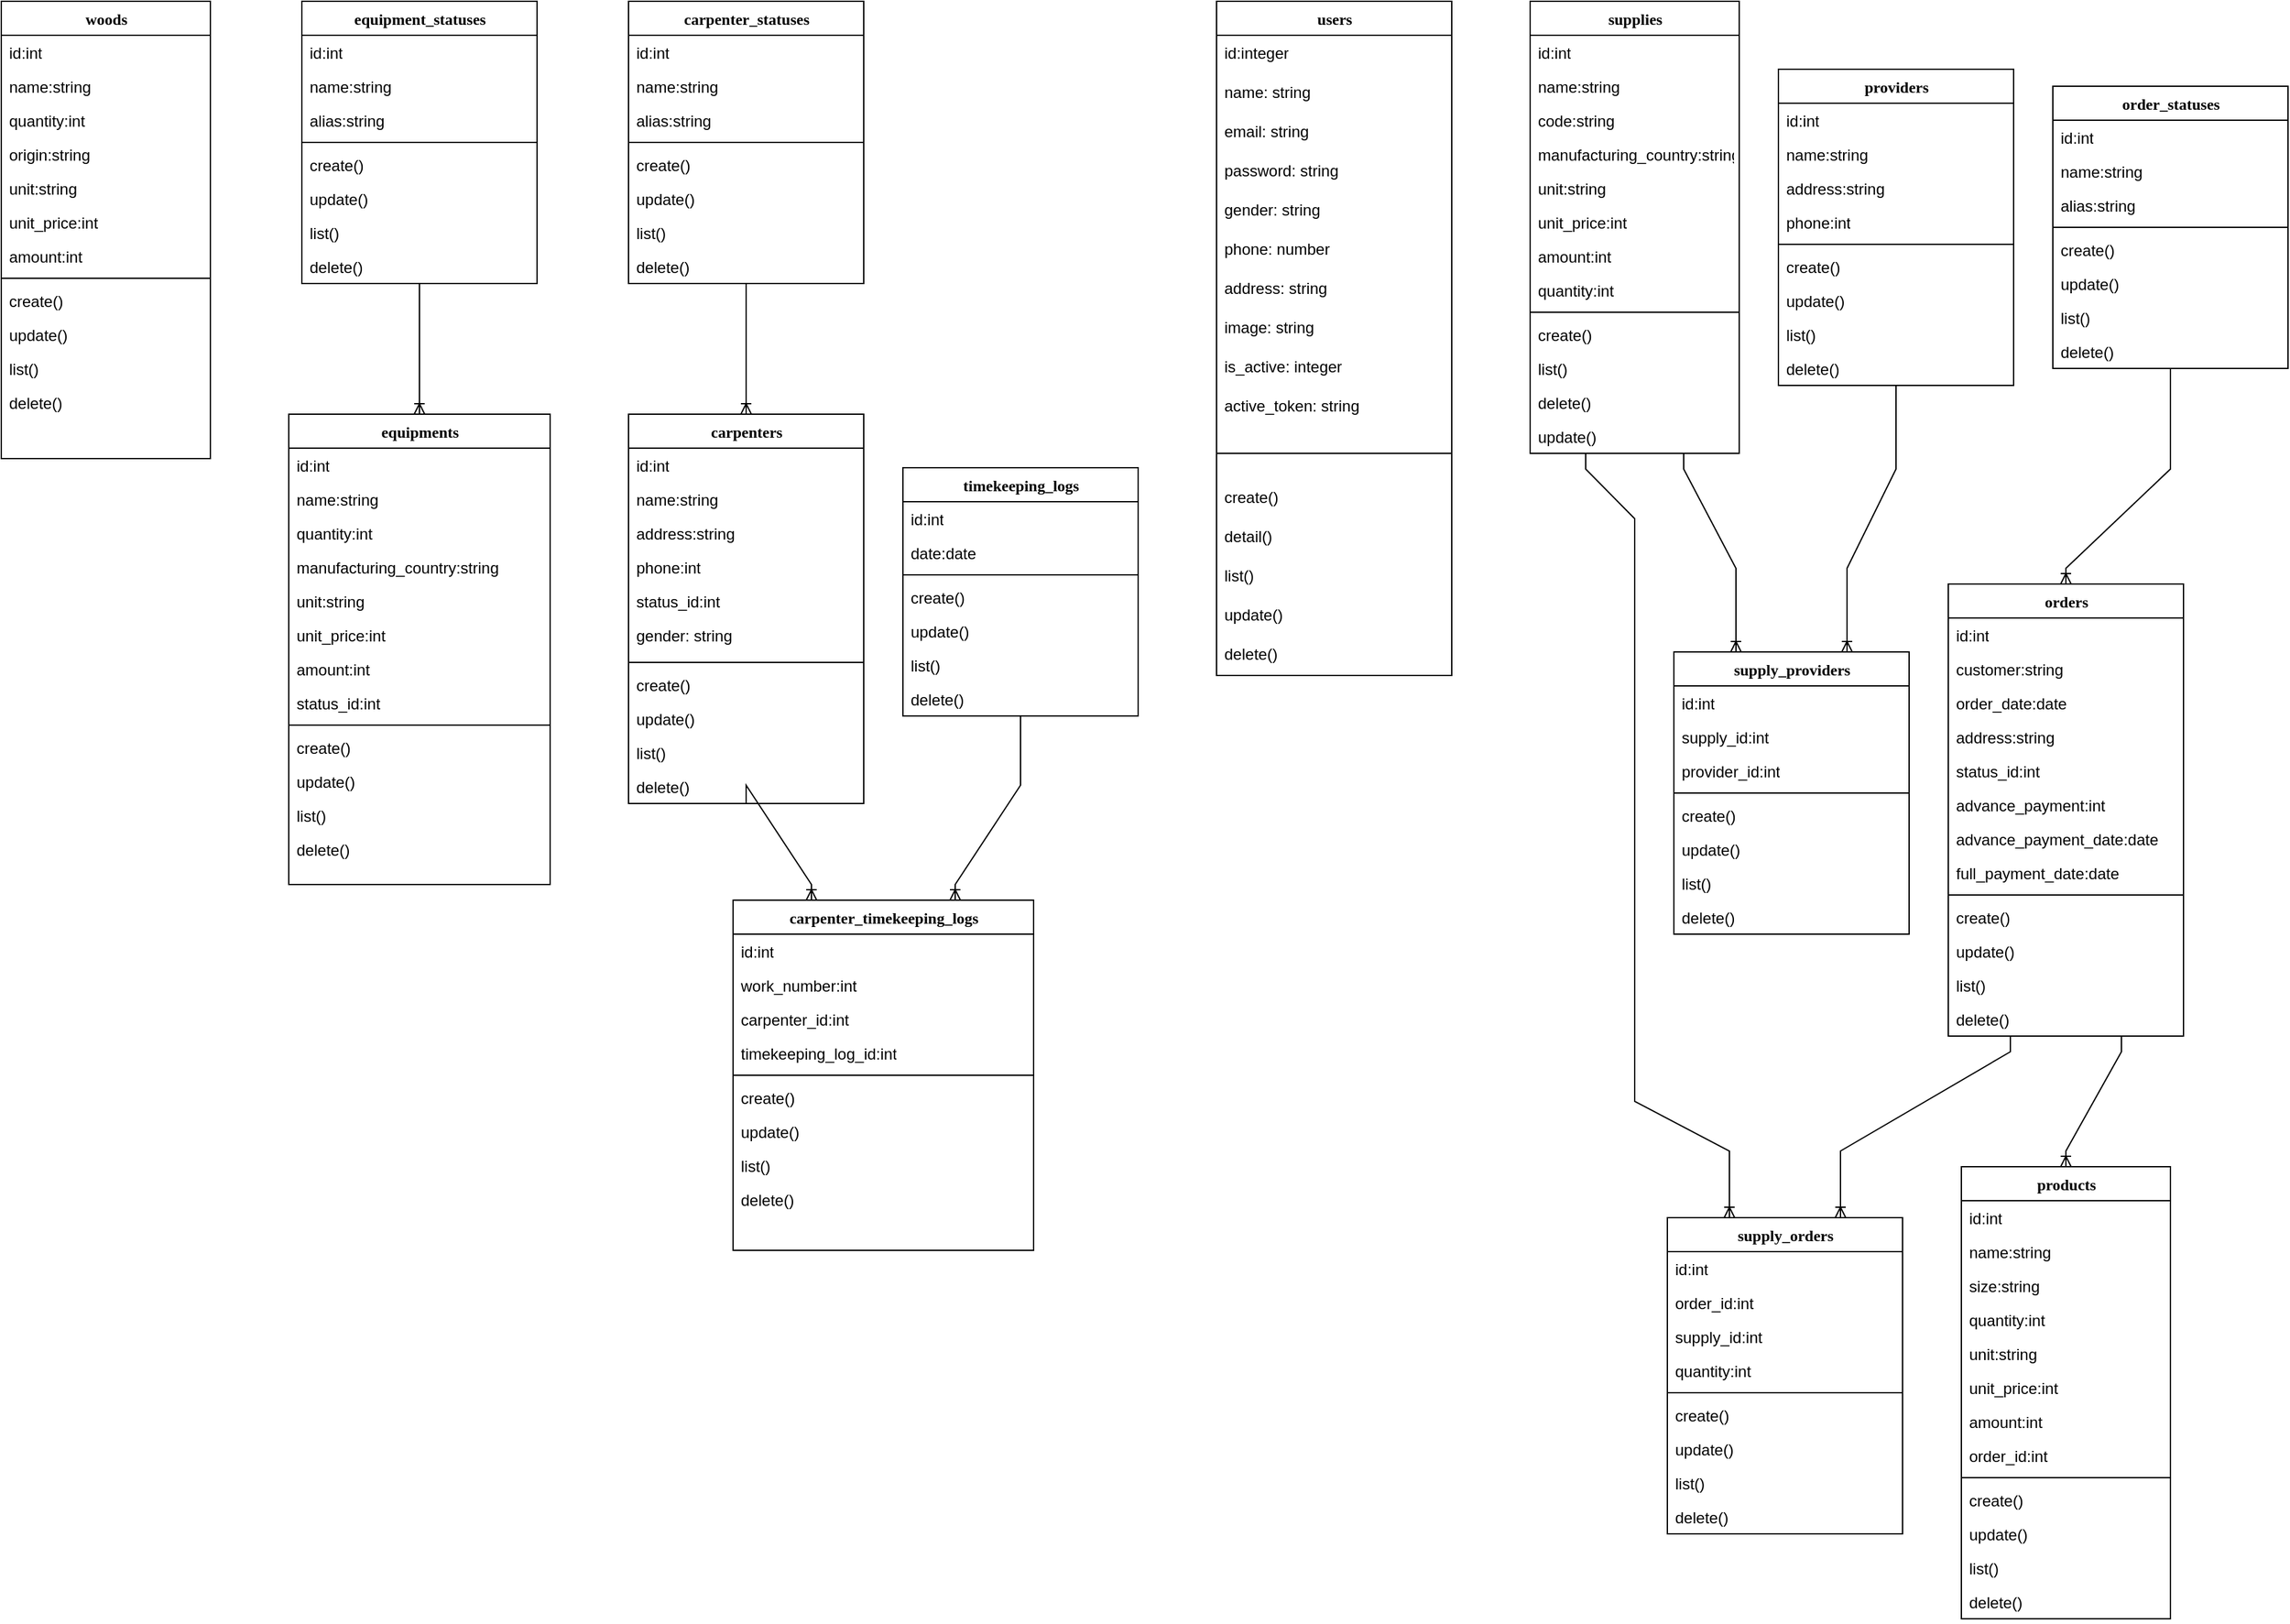<mxfile version="21.7.5" type="device" pages="2">
  <diagram name="Trang-1" id="lMe4c5ozPjSrvY5kpq2L">
    <mxGraphModel dx="2035" dy="1372" grid="1" gridSize="10" guides="1" tooltips="1" connect="1" arrows="1" fold="1" page="1" pageScale="1" pageWidth="1654" pageHeight="1169" math="0" shadow="0">
      <root>
        <mxCell id="0" />
        <mxCell id="1" parent="0" />
        <mxCell id="rsWu_ZFGCNo8eiTPVY0w-12" value="equipments" style="swimlane;html=1;fontStyle=1;align=center;verticalAlign=top;childLayout=stackLayout;horizontal=1;startSize=26;horizontalStack=0;resizeParent=1;resizeLast=0;collapsible=1;marginBottom=0;swimlaneFillColor=#ffffff;rounded=0;shadow=0;comic=0;labelBackgroundColor=none;strokeWidth=1;fillColor=none;fontFamily=Verdana;fontSize=12" vertex="1" parent="1">
          <mxGeometry x="220" y="316" width="200" height="360" as="geometry" />
        </mxCell>
        <mxCell id="rsWu_ZFGCNo8eiTPVY0w-13" value="id:int" style="text;html=1;strokeColor=none;fillColor=none;align=left;verticalAlign=top;spacingLeft=4;spacingRight=4;whiteSpace=wrap;overflow=hidden;rotatable=0;points=[[0,0.5],[1,0.5]];portConstraint=eastwest;" vertex="1" parent="rsWu_ZFGCNo8eiTPVY0w-12">
          <mxGeometry y="26" width="200" height="26" as="geometry" />
        </mxCell>
        <mxCell id="rsWu_ZFGCNo8eiTPVY0w-14" value="name:string" style="text;html=1;strokeColor=none;fillColor=none;align=left;verticalAlign=top;spacingLeft=4;spacingRight=4;whiteSpace=wrap;overflow=hidden;rotatable=0;points=[[0,0.5],[1,0.5]];portConstraint=eastwest;" vertex="1" parent="rsWu_ZFGCNo8eiTPVY0w-12">
          <mxGeometry y="52" width="200" height="26" as="geometry" />
        </mxCell>
        <mxCell id="rsWu_ZFGCNo8eiTPVY0w-15" value="quantity:int" style="text;html=1;strokeColor=none;fillColor=none;align=left;verticalAlign=top;spacingLeft=4;spacingRight=4;whiteSpace=wrap;overflow=hidden;rotatable=0;points=[[0,0.5],[1,0.5]];portConstraint=eastwest;" vertex="1" parent="rsWu_ZFGCNo8eiTPVY0w-12">
          <mxGeometry y="78" width="200" height="26" as="geometry" />
        </mxCell>
        <mxCell id="rsWu_ZFGCNo8eiTPVY0w-16" value="manufacturing_country:string" style="text;html=1;strokeColor=none;fillColor=none;align=left;verticalAlign=top;spacingLeft=4;spacingRight=4;whiteSpace=wrap;overflow=hidden;rotatable=0;points=[[0,0.5],[1,0.5]];portConstraint=eastwest;" vertex="1" parent="rsWu_ZFGCNo8eiTPVY0w-12">
          <mxGeometry y="104" width="200" height="26" as="geometry" />
        </mxCell>
        <mxCell id="rsWu_ZFGCNo8eiTPVY0w-17" value="unit:string" style="text;html=1;strokeColor=none;fillColor=none;align=left;verticalAlign=top;spacingLeft=4;spacingRight=4;whiteSpace=wrap;overflow=hidden;rotatable=0;points=[[0,0.5],[1,0.5]];portConstraint=eastwest;" vertex="1" parent="rsWu_ZFGCNo8eiTPVY0w-12">
          <mxGeometry y="130" width="200" height="26" as="geometry" />
        </mxCell>
        <mxCell id="rsWu_ZFGCNo8eiTPVY0w-18" value="unit_price:int" style="text;html=1;strokeColor=none;fillColor=none;align=left;verticalAlign=top;spacingLeft=4;spacingRight=4;whiteSpace=wrap;overflow=hidden;rotatable=0;points=[[0,0.5],[1,0.5]];portConstraint=eastwest;" vertex="1" parent="rsWu_ZFGCNo8eiTPVY0w-12">
          <mxGeometry y="156" width="200" height="26" as="geometry" />
        </mxCell>
        <mxCell id="rsWu_ZFGCNo8eiTPVY0w-19" value="amount:int" style="text;html=1;strokeColor=none;fillColor=none;align=left;verticalAlign=top;spacingLeft=4;spacingRight=4;whiteSpace=wrap;overflow=hidden;rotatable=0;points=[[0,0.5],[1,0.5]];portConstraint=eastwest;" vertex="1" parent="rsWu_ZFGCNo8eiTPVY0w-12">
          <mxGeometry y="182" width="200" height="26" as="geometry" />
        </mxCell>
        <mxCell id="UTIRysZW1CBCNoVYHYR8-1" value="status_id:int" style="text;html=1;strokeColor=none;fillColor=none;align=left;verticalAlign=top;spacingLeft=4;spacingRight=4;whiteSpace=wrap;overflow=hidden;rotatable=0;points=[[0,0.5],[1,0.5]];portConstraint=eastwest;" vertex="1" parent="rsWu_ZFGCNo8eiTPVY0w-12">
          <mxGeometry y="208" width="200" height="26" as="geometry" />
        </mxCell>
        <mxCell id="rsWu_ZFGCNo8eiTPVY0w-20" value="" style="line;html=1;strokeWidth=1;fillColor=none;align=left;verticalAlign=middle;spacingTop=-1;spacingLeft=3;spacingRight=3;rotatable=0;labelPosition=right;points=[];portConstraint=eastwest;" vertex="1" parent="rsWu_ZFGCNo8eiTPVY0w-12">
          <mxGeometry y="234" width="200" height="8" as="geometry" />
        </mxCell>
        <mxCell id="rsWu_ZFGCNo8eiTPVY0w-21" value="create()" style="text;html=1;strokeColor=none;fillColor=none;align=left;verticalAlign=top;spacingLeft=4;spacingRight=4;whiteSpace=wrap;overflow=hidden;rotatable=0;points=[[0,0.5],[1,0.5]];portConstraint=eastwest;" vertex="1" parent="rsWu_ZFGCNo8eiTPVY0w-12">
          <mxGeometry y="242" width="200" height="26" as="geometry" />
        </mxCell>
        <mxCell id="rsWu_ZFGCNo8eiTPVY0w-22" value="update()" style="text;html=1;strokeColor=none;fillColor=none;align=left;verticalAlign=top;spacingLeft=4;spacingRight=4;whiteSpace=wrap;overflow=hidden;rotatable=0;points=[[0,0.5],[1,0.5]];portConstraint=eastwest;" vertex="1" parent="rsWu_ZFGCNo8eiTPVY0w-12">
          <mxGeometry y="268" width="200" height="26" as="geometry" />
        </mxCell>
        <mxCell id="rsWu_ZFGCNo8eiTPVY0w-23" value="list()" style="text;html=1;strokeColor=none;fillColor=none;align=left;verticalAlign=top;spacingLeft=4;spacingRight=4;whiteSpace=wrap;overflow=hidden;rotatable=0;points=[[0,0.5],[1,0.5]];portConstraint=eastwest;" vertex="1" parent="rsWu_ZFGCNo8eiTPVY0w-12">
          <mxGeometry y="294" width="200" height="26" as="geometry" />
        </mxCell>
        <mxCell id="rsWu_ZFGCNo8eiTPVY0w-24" value="delete()" style="text;html=1;strokeColor=none;fillColor=none;align=left;verticalAlign=top;spacingLeft=4;spacingRight=4;whiteSpace=wrap;overflow=hidden;rotatable=0;points=[[0,0.5],[1,0.5]];portConstraint=eastwest;" vertex="1" parent="rsWu_ZFGCNo8eiTPVY0w-12">
          <mxGeometry y="320" width="200" height="26" as="geometry" />
        </mxCell>
        <mxCell id="rsWu_ZFGCNo8eiTPVY0w-25" value="supplies" style="swimlane;html=1;fontStyle=1;align=center;verticalAlign=top;childLayout=stackLayout;horizontal=1;startSize=26;horizontalStack=0;resizeParent=1;resizeLast=0;collapsible=1;marginBottom=0;swimlaneFillColor=#ffffff;rounded=0;shadow=0;comic=0;labelBackgroundColor=none;strokeWidth=1;fillColor=none;fontFamily=Verdana;fontSize=12" vertex="1" parent="1">
          <mxGeometry x="1170" width="160" height="346" as="geometry" />
        </mxCell>
        <mxCell id="rsWu_ZFGCNo8eiTPVY0w-26" value="id:int" style="text;html=1;strokeColor=none;fillColor=none;align=left;verticalAlign=top;spacingLeft=4;spacingRight=4;whiteSpace=wrap;overflow=hidden;rotatable=0;points=[[0,0.5],[1,0.5]];portConstraint=eastwest;" vertex="1" parent="rsWu_ZFGCNo8eiTPVY0w-25">
          <mxGeometry y="26" width="160" height="26" as="geometry" />
        </mxCell>
        <mxCell id="rsWu_ZFGCNo8eiTPVY0w-27" value="name:string" style="text;html=1;strokeColor=none;fillColor=none;align=left;verticalAlign=top;spacingLeft=4;spacingRight=4;whiteSpace=wrap;overflow=hidden;rotatable=0;points=[[0,0.5],[1,0.5]];portConstraint=eastwest;" vertex="1" parent="rsWu_ZFGCNo8eiTPVY0w-25">
          <mxGeometry y="52" width="160" height="26" as="geometry" />
        </mxCell>
        <mxCell id="rsWu_ZFGCNo8eiTPVY0w-28" value="code:string" style="text;html=1;strokeColor=none;fillColor=none;align=left;verticalAlign=top;spacingLeft=4;spacingRight=4;whiteSpace=wrap;overflow=hidden;rotatable=0;points=[[0,0.5],[1,0.5]];portConstraint=eastwest;" vertex="1" parent="rsWu_ZFGCNo8eiTPVY0w-25">
          <mxGeometry y="78" width="160" height="26" as="geometry" />
        </mxCell>
        <mxCell id="rsWu_ZFGCNo8eiTPVY0w-29" value="manufacturing_country:string" style="text;html=1;strokeColor=none;fillColor=none;align=left;verticalAlign=top;spacingLeft=4;spacingRight=4;whiteSpace=wrap;overflow=hidden;rotatable=0;points=[[0,0.5],[1,0.5]];portConstraint=eastwest;" vertex="1" parent="rsWu_ZFGCNo8eiTPVY0w-25">
          <mxGeometry y="104" width="160" height="26" as="geometry" />
        </mxCell>
        <mxCell id="rsWu_ZFGCNo8eiTPVY0w-30" value="unit:string" style="text;html=1;strokeColor=none;fillColor=none;align=left;verticalAlign=top;spacingLeft=4;spacingRight=4;whiteSpace=wrap;overflow=hidden;rotatable=0;points=[[0,0.5],[1,0.5]];portConstraint=eastwest;" vertex="1" parent="rsWu_ZFGCNo8eiTPVY0w-25">
          <mxGeometry y="130" width="160" height="26" as="geometry" />
        </mxCell>
        <mxCell id="rsWu_ZFGCNo8eiTPVY0w-31" value="unit_price:int" style="text;html=1;strokeColor=none;fillColor=none;align=left;verticalAlign=top;spacingLeft=4;spacingRight=4;whiteSpace=wrap;overflow=hidden;rotatable=0;points=[[0,0.5],[1,0.5]];portConstraint=eastwest;" vertex="1" parent="rsWu_ZFGCNo8eiTPVY0w-25">
          <mxGeometry y="156" width="160" height="26" as="geometry" />
        </mxCell>
        <mxCell id="rsWu_ZFGCNo8eiTPVY0w-32" value="amount:int" style="text;html=1;strokeColor=none;fillColor=none;align=left;verticalAlign=top;spacingLeft=4;spacingRight=4;whiteSpace=wrap;overflow=hidden;rotatable=0;points=[[0,0.5],[1,0.5]];portConstraint=eastwest;" vertex="1" parent="rsWu_ZFGCNo8eiTPVY0w-25">
          <mxGeometry y="182" width="160" height="26" as="geometry" />
        </mxCell>
        <mxCell id="rsWu_ZFGCNo8eiTPVY0w-33" value="quantity:int" style="text;html=1;strokeColor=none;fillColor=none;align=left;verticalAlign=top;spacingLeft=4;spacingRight=4;whiteSpace=wrap;overflow=hidden;rotatable=0;points=[[0,0.5],[1,0.5]];portConstraint=eastwest;" vertex="1" parent="rsWu_ZFGCNo8eiTPVY0w-25">
          <mxGeometry y="208" width="160" height="26" as="geometry" />
        </mxCell>
        <mxCell id="rsWu_ZFGCNo8eiTPVY0w-34" value="" style="line;html=1;strokeWidth=1;fillColor=none;align=left;verticalAlign=middle;spacingTop=-1;spacingLeft=3;spacingRight=3;rotatable=0;labelPosition=right;points=[];portConstraint=eastwest;" vertex="1" parent="rsWu_ZFGCNo8eiTPVY0w-25">
          <mxGeometry y="234" width="160" height="8" as="geometry" />
        </mxCell>
        <mxCell id="rsWu_ZFGCNo8eiTPVY0w-35" value="create()" style="text;html=1;strokeColor=none;fillColor=none;align=left;verticalAlign=top;spacingLeft=4;spacingRight=4;whiteSpace=wrap;overflow=hidden;rotatable=0;points=[[0,0.5],[1,0.5]];portConstraint=eastwest;" vertex="1" parent="rsWu_ZFGCNo8eiTPVY0w-25">
          <mxGeometry y="242" width="160" height="26" as="geometry" />
        </mxCell>
        <mxCell id="rsWu_ZFGCNo8eiTPVY0w-36" value="list()" style="text;html=1;strokeColor=none;fillColor=none;align=left;verticalAlign=top;spacingLeft=4;spacingRight=4;whiteSpace=wrap;overflow=hidden;rotatable=0;points=[[0,0.5],[1,0.5]];portConstraint=eastwest;" vertex="1" parent="rsWu_ZFGCNo8eiTPVY0w-25">
          <mxGeometry y="268" width="160" height="26" as="geometry" />
        </mxCell>
        <mxCell id="rsWu_ZFGCNo8eiTPVY0w-37" value="delete()" style="text;html=1;strokeColor=none;fillColor=none;align=left;verticalAlign=top;spacingLeft=4;spacingRight=4;whiteSpace=wrap;overflow=hidden;rotatable=0;points=[[0,0.5],[1,0.5]];portConstraint=eastwest;" vertex="1" parent="rsWu_ZFGCNo8eiTPVY0w-25">
          <mxGeometry y="294" width="160" height="26" as="geometry" />
        </mxCell>
        <mxCell id="rsWu_ZFGCNo8eiTPVY0w-38" value="update()" style="text;html=1;strokeColor=none;fillColor=none;align=left;verticalAlign=top;spacingLeft=4;spacingRight=4;whiteSpace=wrap;overflow=hidden;rotatable=0;points=[[0,0.5],[1,0.5]];portConstraint=eastwest;" vertex="1" parent="rsWu_ZFGCNo8eiTPVY0w-25">
          <mxGeometry y="320" width="160" height="26" as="geometry" />
        </mxCell>
        <mxCell id="rsWu_ZFGCNo8eiTPVY0w-39" value="woods" style="swimlane;html=1;fontStyle=1;align=center;verticalAlign=top;childLayout=stackLayout;horizontal=1;startSize=26;horizontalStack=0;resizeParent=1;resizeLast=0;collapsible=1;marginBottom=0;swimlaneFillColor=#ffffff;rounded=0;shadow=0;comic=0;labelBackgroundColor=none;strokeWidth=1;fillColor=none;fontFamily=Verdana;fontSize=12" vertex="1" parent="1">
          <mxGeometry width="160" height="350" as="geometry" />
        </mxCell>
        <mxCell id="rsWu_ZFGCNo8eiTPVY0w-40" value="id:int" style="text;html=1;strokeColor=none;fillColor=none;align=left;verticalAlign=top;spacingLeft=4;spacingRight=4;whiteSpace=wrap;overflow=hidden;rotatable=0;points=[[0,0.5],[1,0.5]];portConstraint=eastwest;" vertex="1" parent="rsWu_ZFGCNo8eiTPVY0w-39">
          <mxGeometry y="26" width="160" height="26" as="geometry" />
        </mxCell>
        <mxCell id="rsWu_ZFGCNo8eiTPVY0w-41" value="name:string" style="text;html=1;strokeColor=none;fillColor=none;align=left;verticalAlign=top;spacingLeft=4;spacingRight=4;whiteSpace=wrap;overflow=hidden;rotatable=0;points=[[0,0.5],[1,0.5]];portConstraint=eastwest;" vertex="1" parent="rsWu_ZFGCNo8eiTPVY0w-39">
          <mxGeometry y="52" width="160" height="26" as="geometry" />
        </mxCell>
        <mxCell id="rsWu_ZFGCNo8eiTPVY0w-42" value="quantity:int" style="text;html=1;strokeColor=none;fillColor=none;align=left;verticalAlign=top;spacingLeft=4;spacingRight=4;whiteSpace=wrap;overflow=hidden;rotatable=0;points=[[0,0.5],[1,0.5]];portConstraint=eastwest;" vertex="1" parent="rsWu_ZFGCNo8eiTPVY0w-39">
          <mxGeometry y="78" width="160" height="26" as="geometry" />
        </mxCell>
        <mxCell id="rsWu_ZFGCNo8eiTPVY0w-43" value="origin:string" style="text;html=1;strokeColor=none;fillColor=none;align=left;verticalAlign=top;spacingLeft=4;spacingRight=4;whiteSpace=wrap;overflow=hidden;rotatable=0;points=[[0,0.5],[1,0.5]];portConstraint=eastwest;" vertex="1" parent="rsWu_ZFGCNo8eiTPVY0w-39">
          <mxGeometry y="104" width="160" height="26" as="geometry" />
        </mxCell>
        <mxCell id="rsWu_ZFGCNo8eiTPVY0w-44" value="unit:string" style="text;html=1;strokeColor=none;fillColor=none;align=left;verticalAlign=top;spacingLeft=4;spacingRight=4;whiteSpace=wrap;overflow=hidden;rotatable=0;points=[[0,0.5],[1,0.5]];portConstraint=eastwest;" vertex="1" parent="rsWu_ZFGCNo8eiTPVY0w-39">
          <mxGeometry y="130" width="160" height="26" as="geometry" />
        </mxCell>
        <mxCell id="rsWu_ZFGCNo8eiTPVY0w-45" value="unit_price:int" style="text;html=1;strokeColor=none;fillColor=none;align=left;verticalAlign=top;spacingLeft=4;spacingRight=4;whiteSpace=wrap;overflow=hidden;rotatable=0;points=[[0,0.5],[1,0.5]];portConstraint=eastwest;" vertex="1" parent="rsWu_ZFGCNo8eiTPVY0w-39">
          <mxGeometry y="156" width="160" height="26" as="geometry" />
        </mxCell>
        <mxCell id="rsWu_ZFGCNo8eiTPVY0w-46" value="amount:int" style="text;html=1;strokeColor=none;fillColor=none;align=left;verticalAlign=top;spacingLeft=4;spacingRight=4;whiteSpace=wrap;overflow=hidden;rotatable=0;points=[[0,0.5],[1,0.5]];portConstraint=eastwest;" vertex="1" parent="rsWu_ZFGCNo8eiTPVY0w-39">
          <mxGeometry y="182" width="160" height="26" as="geometry" />
        </mxCell>
        <mxCell id="rsWu_ZFGCNo8eiTPVY0w-47" value="" style="line;html=1;strokeWidth=1;fillColor=none;align=left;verticalAlign=middle;spacingTop=-1;spacingLeft=3;spacingRight=3;rotatable=0;labelPosition=right;points=[];portConstraint=eastwest;" vertex="1" parent="rsWu_ZFGCNo8eiTPVY0w-39">
          <mxGeometry y="208" width="160" height="8" as="geometry" />
        </mxCell>
        <mxCell id="rsWu_ZFGCNo8eiTPVY0w-48" value="create()" style="text;html=1;strokeColor=none;fillColor=none;align=left;verticalAlign=top;spacingLeft=4;spacingRight=4;whiteSpace=wrap;overflow=hidden;rotatable=0;points=[[0,0.5],[1,0.5]];portConstraint=eastwest;" vertex="1" parent="rsWu_ZFGCNo8eiTPVY0w-39">
          <mxGeometry y="216" width="160" height="26" as="geometry" />
        </mxCell>
        <mxCell id="rsWu_ZFGCNo8eiTPVY0w-49" value="update()" style="text;html=1;strokeColor=none;fillColor=none;align=left;verticalAlign=top;spacingLeft=4;spacingRight=4;whiteSpace=wrap;overflow=hidden;rotatable=0;points=[[0,0.5],[1,0.5]];portConstraint=eastwest;" vertex="1" parent="rsWu_ZFGCNo8eiTPVY0w-39">
          <mxGeometry y="242" width="160" height="26" as="geometry" />
        </mxCell>
        <mxCell id="rsWu_ZFGCNo8eiTPVY0w-50" value="list()" style="text;html=1;strokeColor=none;fillColor=none;align=left;verticalAlign=top;spacingLeft=4;spacingRight=4;whiteSpace=wrap;overflow=hidden;rotatable=0;points=[[0,0.5],[1,0.5]];portConstraint=eastwest;" vertex="1" parent="rsWu_ZFGCNo8eiTPVY0w-39">
          <mxGeometry y="268" width="160" height="26" as="geometry" />
        </mxCell>
        <mxCell id="rsWu_ZFGCNo8eiTPVY0w-51" value="delete()" style="text;html=1;strokeColor=none;fillColor=none;align=left;verticalAlign=top;spacingLeft=4;spacingRight=4;whiteSpace=wrap;overflow=hidden;rotatable=0;points=[[0,0.5],[1,0.5]];portConstraint=eastwest;" vertex="1" parent="rsWu_ZFGCNo8eiTPVY0w-39">
          <mxGeometry y="294" width="160" height="26" as="geometry" />
        </mxCell>
        <mxCell id="rsWu_ZFGCNo8eiTPVY0w-52" value="products" style="swimlane;html=1;fontStyle=1;align=center;verticalAlign=top;childLayout=stackLayout;horizontal=1;startSize=26;horizontalStack=0;resizeParent=1;resizeLast=0;collapsible=1;marginBottom=0;swimlaneFillColor=#ffffff;rounded=0;shadow=0;comic=0;labelBackgroundColor=none;strokeWidth=1;fillColor=none;fontFamily=Verdana;fontSize=12" vertex="1" parent="1">
          <mxGeometry x="1500" y="892" width="160" height="346" as="geometry" />
        </mxCell>
        <mxCell id="rsWu_ZFGCNo8eiTPVY0w-53" value="id:int" style="text;html=1;strokeColor=none;fillColor=none;align=left;verticalAlign=top;spacingLeft=4;spacingRight=4;whiteSpace=wrap;overflow=hidden;rotatable=0;points=[[0,0.5],[1,0.5]];portConstraint=eastwest;" vertex="1" parent="rsWu_ZFGCNo8eiTPVY0w-52">
          <mxGeometry y="26" width="160" height="26" as="geometry" />
        </mxCell>
        <mxCell id="rsWu_ZFGCNo8eiTPVY0w-54" value="name:string" style="text;html=1;strokeColor=none;fillColor=none;align=left;verticalAlign=top;spacingLeft=4;spacingRight=4;whiteSpace=wrap;overflow=hidden;rotatable=0;points=[[0,0.5],[1,0.5]];portConstraint=eastwest;" vertex="1" parent="rsWu_ZFGCNo8eiTPVY0w-52">
          <mxGeometry y="52" width="160" height="26" as="geometry" />
        </mxCell>
        <mxCell id="rsWu_ZFGCNo8eiTPVY0w-55" value="size:string" style="text;html=1;strokeColor=none;fillColor=none;align=left;verticalAlign=top;spacingLeft=4;spacingRight=4;whiteSpace=wrap;overflow=hidden;rotatable=0;points=[[0,0.5],[1,0.5]];portConstraint=eastwest;" vertex="1" parent="rsWu_ZFGCNo8eiTPVY0w-52">
          <mxGeometry y="78" width="160" height="26" as="geometry" />
        </mxCell>
        <mxCell id="rsWu_ZFGCNo8eiTPVY0w-56" value="quantity:int" style="text;html=1;strokeColor=none;fillColor=none;align=left;verticalAlign=top;spacingLeft=4;spacingRight=4;whiteSpace=wrap;overflow=hidden;rotatable=0;points=[[0,0.5],[1,0.5]];portConstraint=eastwest;" vertex="1" parent="rsWu_ZFGCNo8eiTPVY0w-52">
          <mxGeometry y="104" width="160" height="26" as="geometry" />
        </mxCell>
        <mxCell id="rsWu_ZFGCNo8eiTPVY0w-57" value="unit:string" style="text;html=1;strokeColor=none;fillColor=none;align=left;verticalAlign=top;spacingLeft=4;spacingRight=4;whiteSpace=wrap;overflow=hidden;rotatable=0;points=[[0,0.5],[1,0.5]];portConstraint=eastwest;" vertex="1" parent="rsWu_ZFGCNo8eiTPVY0w-52">
          <mxGeometry y="130" width="160" height="26" as="geometry" />
        </mxCell>
        <mxCell id="rsWu_ZFGCNo8eiTPVY0w-58" value="unit_price:int" style="text;html=1;strokeColor=none;fillColor=none;align=left;verticalAlign=top;spacingLeft=4;spacingRight=4;whiteSpace=wrap;overflow=hidden;rotatable=0;points=[[0,0.5],[1,0.5]];portConstraint=eastwest;" vertex="1" parent="rsWu_ZFGCNo8eiTPVY0w-52">
          <mxGeometry y="156" width="160" height="26" as="geometry" />
        </mxCell>
        <mxCell id="rsWu_ZFGCNo8eiTPVY0w-59" value="amount:int" style="text;html=1;strokeColor=none;fillColor=none;align=left;verticalAlign=top;spacingLeft=4;spacingRight=4;whiteSpace=wrap;overflow=hidden;rotatable=0;points=[[0,0.5],[1,0.5]];portConstraint=eastwest;" vertex="1" parent="rsWu_ZFGCNo8eiTPVY0w-52">
          <mxGeometry y="182" width="160" height="26" as="geometry" />
        </mxCell>
        <mxCell id="UTIRysZW1CBCNoVYHYR8-3" value="order_id:int" style="text;html=1;strokeColor=none;fillColor=none;align=left;verticalAlign=top;spacingLeft=4;spacingRight=4;whiteSpace=wrap;overflow=hidden;rotatable=0;points=[[0,0.5],[1,0.5]];portConstraint=eastwest;" vertex="1" parent="rsWu_ZFGCNo8eiTPVY0w-52">
          <mxGeometry y="208" width="160" height="26" as="geometry" />
        </mxCell>
        <mxCell id="rsWu_ZFGCNo8eiTPVY0w-60" value="" style="line;html=1;strokeWidth=1;fillColor=none;align=left;verticalAlign=middle;spacingTop=-1;spacingLeft=3;spacingRight=3;rotatable=0;labelPosition=right;points=[];portConstraint=eastwest;" vertex="1" parent="rsWu_ZFGCNo8eiTPVY0w-52">
          <mxGeometry y="234" width="160" height="8" as="geometry" />
        </mxCell>
        <mxCell id="rsWu_ZFGCNo8eiTPVY0w-61" value="create()" style="text;html=1;strokeColor=none;fillColor=none;align=left;verticalAlign=top;spacingLeft=4;spacingRight=4;whiteSpace=wrap;overflow=hidden;rotatable=0;points=[[0,0.5],[1,0.5]];portConstraint=eastwest;" vertex="1" parent="rsWu_ZFGCNo8eiTPVY0w-52">
          <mxGeometry y="242" width="160" height="26" as="geometry" />
        </mxCell>
        <mxCell id="rsWu_ZFGCNo8eiTPVY0w-62" value="update()" style="text;html=1;strokeColor=none;fillColor=none;align=left;verticalAlign=top;spacingLeft=4;spacingRight=4;whiteSpace=wrap;overflow=hidden;rotatable=0;points=[[0,0.5],[1,0.5]];portConstraint=eastwest;" vertex="1" parent="rsWu_ZFGCNo8eiTPVY0w-52">
          <mxGeometry y="268" width="160" height="26" as="geometry" />
        </mxCell>
        <mxCell id="rsWu_ZFGCNo8eiTPVY0w-63" value="list()" style="text;html=1;strokeColor=none;fillColor=none;align=left;verticalAlign=top;spacingLeft=4;spacingRight=4;whiteSpace=wrap;overflow=hidden;rotatable=0;points=[[0,0.5],[1,0.5]];portConstraint=eastwest;" vertex="1" parent="rsWu_ZFGCNo8eiTPVY0w-52">
          <mxGeometry y="294" width="160" height="26" as="geometry" />
        </mxCell>
        <mxCell id="rsWu_ZFGCNo8eiTPVY0w-64" value="delete()" style="text;html=1;strokeColor=none;fillColor=none;align=left;verticalAlign=top;spacingLeft=4;spacingRight=4;whiteSpace=wrap;overflow=hidden;rotatable=0;points=[[0,0.5],[1,0.5]];portConstraint=eastwest;" vertex="1" parent="rsWu_ZFGCNo8eiTPVY0w-52">
          <mxGeometry y="320" width="160" height="26" as="geometry" />
        </mxCell>
        <mxCell id="rsWu_ZFGCNo8eiTPVY0w-65" value="orders" style="swimlane;html=1;fontStyle=1;align=center;verticalAlign=top;childLayout=stackLayout;horizontal=1;startSize=26;horizontalStack=0;resizeParent=1;resizeLast=0;collapsible=1;marginBottom=0;swimlaneFillColor=#ffffff;rounded=0;shadow=0;comic=0;labelBackgroundColor=none;strokeWidth=1;fillColor=none;fontFamily=Verdana;fontSize=12" vertex="1" parent="1">
          <mxGeometry x="1490" y="446" width="180" height="346" as="geometry" />
        </mxCell>
        <mxCell id="rsWu_ZFGCNo8eiTPVY0w-66" value="id:int" style="text;html=1;strokeColor=none;fillColor=none;align=left;verticalAlign=top;spacingLeft=4;spacingRight=4;whiteSpace=wrap;overflow=hidden;rotatable=0;points=[[0,0.5],[1,0.5]];portConstraint=eastwest;" vertex="1" parent="rsWu_ZFGCNo8eiTPVY0w-65">
          <mxGeometry y="26" width="180" height="26" as="geometry" />
        </mxCell>
        <mxCell id="rsWu_ZFGCNo8eiTPVY0w-67" value="customer:string" style="text;html=1;strokeColor=none;fillColor=none;align=left;verticalAlign=top;spacingLeft=4;spacingRight=4;whiteSpace=wrap;overflow=hidden;rotatable=0;points=[[0,0.5],[1,0.5]];portConstraint=eastwest;" vertex="1" parent="rsWu_ZFGCNo8eiTPVY0w-65">
          <mxGeometry y="52" width="180" height="26" as="geometry" />
        </mxCell>
        <mxCell id="rsWu_ZFGCNo8eiTPVY0w-68" value="order_date:date" style="text;html=1;strokeColor=none;fillColor=none;align=left;verticalAlign=top;spacingLeft=4;spacingRight=4;whiteSpace=wrap;overflow=hidden;rotatable=0;points=[[0,0.5],[1,0.5]];portConstraint=eastwest;" vertex="1" parent="rsWu_ZFGCNo8eiTPVY0w-65">
          <mxGeometry y="78" width="180" height="26" as="geometry" />
        </mxCell>
        <mxCell id="rsWu_ZFGCNo8eiTPVY0w-69" value="address:string" style="text;html=1;strokeColor=none;fillColor=none;align=left;verticalAlign=top;spacingLeft=4;spacingRight=4;whiteSpace=wrap;overflow=hidden;rotatable=0;points=[[0,0.5],[1,0.5]];portConstraint=eastwest;" vertex="1" parent="rsWu_ZFGCNo8eiTPVY0w-65">
          <mxGeometry y="104" width="180" height="26" as="geometry" />
        </mxCell>
        <mxCell id="rsWu_ZFGCNo8eiTPVY0w-70" value="status_id:int" style="text;html=1;strokeColor=none;fillColor=none;align=left;verticalAlign=top;spacingLeft=4;spacingRight=4;whiteSpace=wrap;overflow=hidden;rotatable=0;points=[[0,0.5],[1,0.5]];portConstraint=eastwest;" vertex="1" parent="rsWu_ZFGCNo8eiTPVY0w-65">
          <mxGeometry y="130" width="180" height="26" as="geometry" />
        </mxCell>
        <mxCell id="rsWu_ZFGCNo8eiTPVY0w-71" value="advance_payment:int" style="text;html=1;strokeColor=none;fillColor=none;align=left;verticalAlign=top;spacingLeft=4;spacingRight=4;whiteSpace=wrap;overflow=hidden;rotatable=0;points=[[0,0.5],[1,0.5]];portConstraint=eastwest;" vertex="1" parent="rsWu_ZFGCNo8eiTPVY0w-65">
          <mxGeometry y="156" width="180" height="26" as="geometry" />
        </mxCell>
        <mxCell id="rsWu_ZFGCNo8eiTPVY0w-72" value="advance_payment_date:date" style="text;html=1;strokeColor=none;fillColor=none;align=left;verticalAlign=top;spacingLeft=4;spacingRight=4;whiteSpace=wrap;overflow=hidden;rotatable=0;points=[[0,0.5],[1,0.5]];portConstraint=eastwest;" vertex="1" parent="rsWu_ZFGCNo8eiTPVY0w-65">
          <mxGeometry y="182" width="180" height="26" as="geometry" />
        </mxCell>
        <mxCell id="rsWu_ZFGCNo8eiTPVY0w-73" value="full_payment_date:date" style="text;html=1;strokeColor=none;fillColor=none;align=left;verticalAlign=top;spacingLeft=4;spacingRight=4;whiteSpace=wrap;overflow=hidden;rotatable=0;points=[[0,0.5],[1,0.5]];portConstraint=eastwest;" vertex="1" parent="rsWu_ZFGCNo8eiTPVY0w-65">
          <mxGeometry y="208" width="180" height="26" as="geometry" />
        </mxCell>
        <mxCell id="rsWu_ZFGCNo8eiTPVY0w-74" value="" style="line;html=1;strokeWidth=1;fillColor=none;align=left;verticalAlign=middle;spacingTop=-1;spacingLeft=3;spacingRight=3;rotatable=0;labelPosition=right;points=[];portConstraint=eastwest;" vertex="1" parent="rsWu_ZFGCNo8eiTPVY0w-65">
          <mxGeometry y="234" width="180" height="8" as="geometry" />
        </mxCell>
        <mxCell id="rsWu_ZFGCNo8eiTPVY0w-75" value="create()" style="text;html=1;strokeColor=none;fillColor=none;align=left;verticalAlign=top;spacingLeft=4;spacingRight=4;whiteSpace=wrap;overflow=hidden;rotatable=0;points=[[0,0.5],[1,0.5]];portConstraint=eastwest;" vertex="1" parent="rsWu_ZFGCNo8eiTPVY0w-65">
          <mxGeometry y="242" width="180" height="26" as="geometry" />
        </mxCell>
        <mxCell id="rsWu_ZFGCNo8eiTPVY0w-76" value="update()" style="text;html=1;strokeColor=none;fillColor=none;align=left;verticalAlign=top;spacingLeft=4;spacingRight=4;whiteSpace=wrap;overflow=hidden;rotatable=0;points=[[0,0.5],[1,0.5]];portConstraint=eastwest;" vertex="1" parent="rsWu_ZFGCNo8eiTPVY0w-65">
          <mxGeometry y="268" width="180" height="26" as="geometry" />
        </mxCell>
        <mxCell id="rsWu_ZFGCNo8eiTPVY0w-77" value="list()" style="text;html=1;strokeColor=none;fillColor=none;align=left;verticalAlign=top;spacingLeft=4;spacingRight=4;whiteSpace=wrap;overflow=hidden;rotatable=0;points=[[0,0.5],[1,0.5]];portConstraint=eastwest;" vertex="1" parent="rsWu_ZFGCNo8eiTPVY0w-65">
          <mxGeometry y="294" width="180" height="26" as="geometry" />
        </mxCell>
        <mxCell id="rsWu_ZFGCNo8eiTPVY0w-78" value="delete()" style="text;html=1;strokeColor=none;fillColor=none;align=left;verticalAlign=top;spacingLeft=4;spacingRight=4;whiteSpace=wrap;overflow=hidden;rotatable=0;points=[[0,0.5],[1,0.5]];portConstraint=eastwest;" vertex="1" parent="rsWu_ZFGCNo8eiTPVY0w-65">
          <mxGeometry y="320" width="180" height="26" as="geometry" />
        </mxCell>
        <mxCell id="rsWu_ZFGCNo8eiTPVY0w-79" value="" style="edgeStyle=entityRelationEdgeStyle;fontSize=12;html=1;endArrow=ERoneToMany;rounded=0;noEdgeStyle=1;orthogonal=1;" edge="1" parent="1" source="rsWu_ZFGCNo8eiTPVY0w-65" target="rsWu_ZFGCNo8eiTPVY0w-52">
          <mxGeometry width="100" height="100" relative="1" as="geometry">
            <mxPoint x="517" y="-1683" as="sourcePoint" />
            <mxPoint x="617" y="-1783" as="targetPoint" />
            <Array as="points">
              <mxPoint x="1622.5" y="804" />
              <mxPoint x="1580" y="880" />
            </Array>
          </mxGeometry>
        </mxCell>
        <mxCell id="rsWu_ZFGCNo8eiTPVY0w-80" value="carpenter_timekeeping_logs" style="swimlane;html=1;fontStyle=1;align=center;verticalAlign=top;childLayout=stackLayout;horizontal=1;startSize=26;horizontalStack=0;resizeParent=1;resizeLast=0;collapsible=1;marginBottom=0;swimlaneFillColor=#ffffff;rounded=0;shadow=0;comic=0;labelBackgroundColor=none;strokeWidth=1;fillColor=none;fontFamily=Verdana;fontSize=12" vertex="1" parent="1">
          <mxGeometry x="560" y="688" width="230" height="268" as="geometry" />
        </mxCell>
        <mxCell id="rsWu_ZFGCNo8eiTPVY0w-81" value="id:int" style="text;html=1;strokeColor=none;fillColor=none;align=left;verticalAlign=top;spacingLeft=4;spacingRight=4;whiteSpace=wrap;overflow=hidden;rotatable=0;points=[[0,0.5],[1,0.5]];portConstraint=eastwest;" vertex="1" parent="rsWu_ZFGCNo8eiTPVY0w-80">
          <mxGeometry y="26" width="230" height="26" as="geometry" />
        </mxCell>
        <mxCell id="rsWu_ZFGCNo8eiTPVY0w-82" value="work_number:int" style="text;html=1;strokeColor=none;fillColor=none;align=left;verticalAlign=top;spacingLeft=4;spacingRight=4;whiteSpace=wrap;overflow=hidden;rotatable=0;points=[[0,0.5],[1,0.5]];portConstraint=eastwest;" vertex="1" parent="rsWu_ZFGCNo8eiTPVY0w-80">
          <mxGeometry y="52" width="230" height="26" as="geometry" />
        </mxCell>
        <mxCell id="rsWu_ZFGCNo8eiTPVY0w-84" value="carpenter_id:int" style="text;html=1;strokeColor=none;fillColor=none;align=left;verticalAlign=top;spacingLeft=4;spacingRight=4;whiteSpace=wrap;overflow=hidden;rotatable=0;points=[[0,0.5],[1,0.5]];portConstraint=eastwest;" vertex="1" parent="rsWu_ZFGCNo8eiTPVY0w-80">
          <mxGeometry y="78" width="230" height="26" as="geometry" />
        </mxCell>
        <mxCell id="rsWu_ZFGCNo8eiTPVY0w-85" value="timekeeping_log_id:int" style="text;html=1;strokeColor=none;fillColor=none;align=left;verticalAlign=top;spacingLeft=4;spacingRight=4;whiteSpace=wrap;overflow=hidden;rotatable=0;points=[[0,0.5],[1,0.5]];portConstraint=eastwest;" vertex="1" parent="rsWu_ZFGCNo8eiTPVY0w-80">
          <mxGeometry y="104" width="230" height="26" as="geometry" />
        </mxCell>
        <mxCell id="rsWu_ZFGCNo8eiTPVY0w-86" value="" style="line;html=1;strokeWidth=1;fillColor=none;align=left;verticalAlign=middle;spacingTop=-1;spacingLeft=3;spacingRight=3;rotatable=0;labelPosition=right;points=[];portConstraint=eastwest;" vertex="1" parent="rsWu_ZFGCNo8eiTPVY0w-80">
          <mxGeometry y="130" width="230" height="8" as="geometry" />
        </mxCell>
        <mxCell id="rsWu_ZFGCNo8eiTPVY0w-87" value="create()" style="text;html=1;strokeColor=none;fillColor=none;align=left;verticalAlign=top;spacingLeft=4;spacingRight=4;whiteSpace=wrap;overflow=hidden;rotatable=0;points=[[0,0.5],[1,0.5]];portConstraint=eastwest;" vertex="1" parent="rsWu_ZFGCNo8eiTPVY0w-80">
          <mxGeometry y="138" width="230" height="26" as="geometry" />
        </mxCell>
        <mxCell id="rsWu_ZFGCNo8eiTPVY0w-88" value="update()" style="text;html=1;strokeColor=none;fillColor=none;align=left;verticalAlign=top;spacingLeft=4;spacingRight=4;whiteSpace=wrap;overflow=hidden;rotatable=0;points=[[0,0.5],[1,0.5]];portConstraint=eastwest;" vertex="1" parent="rsWu_ZFGCNo8eiTPVY0w-80">
          <mxGeometry y="164" width="230" height="26" as="geometry" />
        </mxCell>
        <mxCell id="rsWu_ZFGCNo8eiTPVY0w-89" value="list()" style="text;html=1;strokeColor=none;fillColor=none;align=left;verticalAlign=top;spacingLeft=4;spacingRight=4;whiteSpace=wrap;overflow=hidden;rotatable=0;points=[[0,0.5],[1,0.5]];portConstraint=eastwest;" vertex="1" parent="rsWu_ZFGCNo8eiTPVY0w-80">
          <mxGeometry y="190" width="230" height="26" as="geometry" />
        </mxCell>
        <mxCell id="rsWu_ZFGCNo8eiTPVY0w-90" value="delete()" style="text;html=1;strokeColor=none;fillColor=none;align=left;verticalAlign=top;spacingLeft=4;spacingRight=4;whiteSpace=wrap;overflow=hidden;rotatable=0;points=[[0,0.5],[1,0.5]];portConstraint=eastwest;" vertex="1" parent="rsWu_ZFGCNo8eiTPVY0w-80">
          <mxGeometry y="216" width="230" height="26" as="geometry" />
        </mxCell>
        <mxCell id="rsWu_ZFGCNo8eiTPVY0w-91" value="carpenters" style="swimlane;html=1;fontStyle=1;align=center;verticalAlign=top;childLayout=stackLayout;horizontal=1;startSize=26;horizontalStack=0;resizeParent=1;resizeLast=0;collapsible=1;marginBottom=0;swimlaneFillColor=#ffffff;rounded=0;shadow=0;comic=0;labelBackgroundColor=none;strokeWidth=1;fillColor=none;fontFamily=Verdana;fontSize=12" vertex="1" parent="1">
          <mxGeometry x="480" y="316" width="180" height="298" as="geometry" />
        </mxCell>
        <mxCell id="rsWu_ZFGCNo8eiTPVY0w-92" value="id:int" style="text;html=1;strokeColor=none;fillColor=none;align=left;verticalAlign=top;spacingLeft=4;spacingRight=4;whiteSpace=wrap;overflow=hidden;rotatable=0;points=[[0,0.5],[1,0.5]];portConstraint=eastwest;" vertex="1" parent="rsWu_ZFGCNo8eiTPVY0w-91">
          <mxGeometry y="26" width="180" height="26" as="geometry" />
        </mxCell>
        <mxCell id="rsWu_ZFGCNo8eiTPVY0w-93" value="name:string" style="text;html=1;strokeColor=none;fillColor=none;align=left;verticalAlign=top;spacingLeft=4;spacingRight=4;whiteSpace=wrap;overflow=hidden;rotatable=0;points=[[0,0.5],[1,0.5]];portConstraint=eastwest;" vertex="1" parent="rsWu_ZFGCNo8eiTPVY0w-91">
          <mxGeometry y="52" width="180" height="26" as="geometry" />
        </mxCell>
        <mxCell id="rsWu_ZFGCNo8eiTPVY0w-94" value="address:string" style="text;html=1;strokeColor=none;fillColor=none;align=left;verticalAlign=top;spacingLeft=4;spacingRight=4;whiteSpace=wrap;overflow=hidden;rotatable=0;points=[[0,0.5],[1,0.5]];portConstraint=eastwest;" vertex="1" parent="rsWu_ZFGCNo8eiTPVY0w-91">
          <mxGeometry y="78" width="180" height="26" as="geometry" />
        </mxCell>
        <mxCell id="rsWu_ZFGCNo8eiTPVY0w-95" value="phone:int" style="text;html=1;strokeColor=none;fillColor=none;align=left;verticalAlign=top;spacingLeft=4;spacingRight=4;whiteSpace=wrap;overflow=hidden;rotatable=0;points=[[0,0.5],[1,0.5]];portConstraint=eastwest;" vertex="1" parent="rsWu_ZFGCNo8eiTPVY0w-91">
          <mxGeometry y="104" width="180" height="26" as="geometry" />
        </mxCell>
        <mxCell id="UTIRysZW1CBCNoVYHYR8-2" value="status_id:int" style="text;html=1;strokeColor=none;fillColor=none;align=left;verticalAlign=top;spacingLeft=4;spacingRight=4;whiteSpace=wrap;overflow=hidden;rotatable=0;points=[[0,0.5],[1,0.5]];portConstraint=eastwest;" vertex="1" parent="rsWu_ZFGCNo8eiTPVY0w-91">
          <mxGeometry y="130" width="180" height="26" as="geometry" />
        </mxCell>
        <mxCell id="rsWu_ZFGCNo8eiTPVY0w-96" value="gender: string" style="text;html=1;strokeColor=none;fillColor=none;align=left;verticalAlign=top;spacingLeft=4;spacingRight=4;whiteSpace=wrap;overflow=hidden;rotatable=0;points=[[0,0.5],[1,0.5]];portConstraint=eastwest;" vertex="1" parent="rsWu_ZFGCNo8eiTPVY0w-91">
          <mxGeometry y="156" width="180" height="30" as="geometry" />
        </mxCell>
        <mxCell id="rsWu_ZFGCNo8eiTPVY0w-97" value="" style="line;html=1;strokeWidth=1;fillColor=none;align=left;verticalAlign=middle;spacingTop=-1;spacingLeft=3;spacingRight=3;rotatable=0;labelPosition=right;points=[];portConstraint=eastwest;" vertex="1" parent="rsWu_ZFGCNo8eiTPVY0w-91">
          <mxGeometry y="186" width="180" height="8" as="geometry" />
        </mxCell>
        <mxCell id="rsWu_ZFGCNo8eiTPVY0w-98" value="create()" style="text;html=1;strokeColor=none;fillColor=none;align=left;verticalAlign=top;spacingLeft=4;spacingRight=4;whiteSpace=wrap;overflow=hidden;rotatable=0;points=[[0,0.5],[1,0.5]];portConstraint=eastwest;" vertex="1" parent="rsWu_ZFGCNo8eiTPVY0w-91">
          <mxGeometry y="194" width="180" height="26" as="geometry" />
        </mxCell>
        <mxCell id="rsWu_ZFGCNo8eiTPVY0w-99" value="update()" style="text;html=1;strokeColor=none;fillColor=none;align=left;verticalAlign=top;spacingLeft=4;spacingRight=4;whiteSpace=wrap;overflow=hidden;rotatable=0;points=[[0,0.5],[1,0.5]];portConstraint=eastwest;" vertex="1" parent="rsWu_ZFGCNo8eiTPVY0w-91">
          <mxGeometry y="220" width="180" height="26" as="geometry" />
        </mxCell>
        <mxCell id="rsWu_ZFGCNo8eiTPVY0w-100" value="list()" style="text;html=1;strokeColor=none;fillColor=none;align=left;verticalAlign=top;spacingLeft=4;spacingRight=4;whiteSpace=wrap;overflow=hidden;rotatable=0;points=[[0,0.5],[1,0.5]];portConstraint=eastwest;" vertex="1" parent="rsWu_ZFGCNo8eiTPVY0w-91">
          <mxGeometry y="246" width="180" height="26" as="geometry" />
        </mxCell>
        <mxCell id="rsWu_ZFGCNo8eiTPVY0w-101" value="delete()" style="text;html=1;strokeColor=none;fillColor=none;align=left;verticalAlign=top;spacingLeft=4;spacingRight=4;whiteSpace=wrap;overflow=hidden;rotatable=0;points=[[0,0.5],[1,0.5]];portConstraint=eastwest;" vertex="1" parent="rsWu_ZFGCNo8eiTPVY0w-91">
          <mxGeometry y="272" width="180" height="26" as="geometry" />
        </mxCell>
        <mxCell id="rsWu_ZFGCNo8eiTPVY0w-102" value="timekeeping_logs" style="swimlane;html=1;fontStyle=1;align=center;verticalAlign=top;childLayout=stackLayout;horizontal=1;startSize=26;horizontalStack=0;resizeParent=1;resizeLast=0;collapsible=1;marginBottom=0;swimlaneFillColor=#ffffff;rounded=0;shadow=0;comic=0;labelBackgroundColor=none;strokeWidth=1;fillColor=none;fontFamily=Verdana;fontSize=12" vertex="1" parent="1">
          <mxGeometry x="690" y="357" width="180" height="190" as="geometry" />
        </mxCell>
        <mxCell id="rsWu_ZFGCNo8eiTPVY0w-103" value="id:int" style="text;html=1;strokeColor=none;fillColor=none;align=left;verticalAlign=top;spacingLeft=4;spacingRight=4;whiteSpace=wrap;overflow=hidden;rotatable=0;points=[[0,0.5],[1,0.5]];portConstraint=eastwest;" vertex="1" parent="rsWu_ZFGCNo8eiTPVY0w-102">
          <mxGeometry y="26" width="180" height="26" as="geometry" />
        </mxCell>
        <mxCell id="rsWu_ZFGCNo8eiTPVY0w-104" value="date:date" style="text;html=1;strokeColor=none;fillColor=none;align=left;verticalAlign=top;spacingLeft=4;spacingRight=4;whiteSpace=wrap;overflow=hidden;rotatable=0;points=[[0,0.5],[1,0.5]];portConstraint=eastwest;" vertex="1" parent="rsWu_ZFGCNo8eiTPVY0w-102">
          <mxGeometry y="52" width="180" height="26" as="geometry" />
        </mxCell>
        <mxCell id="rsWu_ZFGCNo8eiTPVY0w-105" value="" style="line;html=1;strokeWidth=1;fillColor=none;align=left;verticalAlign=middle;spacingTop=-1;spacingLeft=3;spacingRight=3;rotatable=0;labelPosition=right;points=[];portConstraint=eastwest;" vertex="1" parent="rsWu_ZFGCNo8eiTPVY0w-102">
          <mxGeometry y="78" width="180" height="8" as="geometry" />
        </mxCell>
        <mxCell id="rsWu_ZFGCNo8eiTPVY0w-106" value="create()" style="text;html=1;strokeColor=none;fillColor=none;align=left;verticalAlign=top;spacingLeft=4;spacingRight=4;whiteSpace=wrap;overflow=hidden;rotatable=0;points=[[0,0.5],[1,0.5]];portConstraint=eastwest;" vertex="1" parent="rsWu_ZFGCNo8eiTPVY0w-102">
          <mxGeometry y="86" width="180" height="26" as="geometry" />
        </mxCell>
        <mxCell id="rsWu_ZFGCNo8eiTPVY0w-107" value="update()" style="text;html=1;strokeColor=none;fillColor=none;align=left;verticalAlign=top;spacingLeft=4;spacingRight=4;whiteSpace=wrap;overflow=hidden;rotatable=0;points=[[0,0.5],[1,0.5]];portConstraint=eastwest;" vertex="1" parent="rsWu_ZFGCNo8eiTPVY0w-102">
          <mxGeometry y="112" width="180" height="26" as="geometry" />
        </mxCell>
        <mxCell id="rsWu_ZFGCNo8eiTPVY0w-108" value="list()" style="text;html=1;strokeColor=none;fillColor=none;align=left;verticalAlign=top;spacingLeft=4;spacingRight=4;whiteSpace=wrap;overflow=hidden;rotatable=0;points=[[0,0.5],[1,0.5]];portConstraint=eastwest;" vertex="1" parent="rsWu_ZFGCNo8eiTPVY0w-102">
          <mxGeometry y="138" width="180" height="26" as="geometry" />
        </mxCell>
        <mxCell id="rsWu_ZFGCNo8eiTPVY0w-109" value="delete()" style="text;html=1;strokeColor=none;fillColor=none;align=left;verticalAlign=top;spacingLeft=4;spacingRight=4;whiteSpace=wrap;overflow=hidden;rotatable=0;points=[[0,0.5],[1,0.5]];portConstraint=eastwest;" vertex="1" parent="rsWu_ZFGCNo8eiTPVY0w-102">
          <mxGeometry y="164" width="180" height="26" as="geometry" />
        </mxCell>
        <mxCell id="rsWu_ZFGCNo8eiTPVY0w-110" value="" style="edgeStyle=entityRelationEdgeStyle;fontSize=12;html=1;endArrow=ERoneToMany;rounded=0;noEdgeStyle=1;orthogonal=1;" edge="1" parent="1" source="rsWu_ZFGCNo8eiTPVY0w-91" target="rsWu_ZFGCNo8eiTPVY0w-80">
          <mxGeometry width="100" height="100" relative="1" as="geometry">
            <mxPoint x="517" y="-1453" as="sourcePoint" />
            <mxPoint x="617" y="-1553" as="targetPoint" />
            <Array as="points">
              <mxPoint x="570" y="600" />
              <mxPoint x="620" y="676" />
            </Array>
          </mxGeometry>
        </mxCell>
        <mxCell id="rsWu_ZFGCNo8eiTPVY0w-111" value="" style="edgeStyle=entityRelationEdgeStyle;fontSize=12;html=1;endArrow=ERoneToMany;rounded=0;noEdgeStyle=1;orthogonal=1;" edge="1" parent="1" source="rsWu_ZFGCNo8eiTPVY0w-102" target="rsWu_ZFGCNo8eiTPVY0w-80">
          <mxGeometry width="100" height="100" relative="1" as="geometry">
            <mxPoint x="517" y="-1453" as="sourcePoint" />
            <mxPoint x="617" y="-1553" as="targetPoint" />
            <Array as="points">
              <mxPoint x="780" y="600" />
              <mxPoint x="730" y="676" />
            </Array>
          </mxGeometry>
        </mxCell>
        <mxCell id="rsWu_ZFGCNo8eiTPVY0w-112" value="supply_orders" style="swimlane;html=1;fontStyle=1;align=center;verticalAlign=top;childLayout=stackLayout;horizontal=1;startSize=26;horizontalStack=0;resizeParent=1;resizeLast=0;collapsible=1;marginBottom=0;swimlaneFillColor=#ffffff;rounded=0;shadow=0;comic=0;labelBackgroundColor=none;strokeWidth=1;fillColor=none;fontFamily=Verdana;fontSize=12" vertex="1" parent="1">
          <mxGeometry x="1275" y="931" width="180" height="242" as="geometry" />
        </mxCell>
        <mxCell id="rsWu_ZFGCNo8eiTPVY0w-113" value="id:int" style="text;html=1;strokeColor=none;fillColor=none;align=left;verticalAlign=top;spacingLeft=4;spacingRight=4;whiteSpace=wrap;overflow=hidden;rotatable=0;points=[[0,0.5],[1,0.5]];portConstraint=eastwest;" vertex="1" parent="rsWu_ZFGCNo8eiTPVY0w-112">
          <mxGeometry y="26" width="180" height="26" as="geometry" />
        </mxCell>
        <mxCell id="rsWu_ZFGCNo8eiTPVY0w-114" value="order_id:int" style="text;html=1;strokeColor=none;fillColor=none;align=left;verticalAlign=top;spacingLeft=4;spacingRight=4;whiteSpace=wrap;overflow=hidden;rotatable=0;points=[[0,0.5],[1,0.5]];portConstraint=eastwest;" vertex="1" parent="rsWu_ZFGCNo8eiTPVY0w-112">
          <mxGeometry y="52" width="180" height="26" as="geometry" />
        </mxCell>
        <mxCell id="rsWu_ZFGCNo8eiTPVY0w-115" value="supply_id:int" style="text;html=1;strokeColor=none;fillColor=none;align=left;verticalAlign=top;spacingLeft=4;spacingRight=4;whiteSpace=wrap;overflow=hidden;rotatable=0;points=[[0,0.5],[1,0.5]];portConstraint=eastwest;" vertex="1" parent="rsWu_ZFGCNo8eiTPVY0w-112">
          <mxGeometry y="78" width="180" height="26" as="geometry" />
        </mxCell>
        <mxCell id="rsWu_ZFGCNo8eiTPVY0w-116" value="quantity:int" style="text;html=1;strokeColor=none;fillColor=none;align=left;verticalAlign=top;spacingLeft=4;spacingRight=4;whiteSpace=wrap;overflow=hidden;rotatable=0;points=[[0,0.5],[1,0.5]];portConstraint=eastwest;" vertex="1" parent="rsWu_ZFGCNo8eiTPVY0w-112">
          <mxGeometry y="104" width="180" height="26" as="geometry" />
        </mxCell>
        <mxCell id="rsWu_ZFGCNo8eiTPVY0w-117" value="" style="line;html=1;strokeWidth=1;fillColor=none;align=left;verticalAlign=middle;spacingTop=-1;spacingLeft=3;spacingRight=3;rotatable=0;labelPosition=right;points=[];portConstraint=eastwest;" vertex="1" parent="rsWu_ZFGCNo8eiTPVY0w-112">
          <mxGeometry y="130" width="180" height="8" as="geometry" />
        </mxCell>
        <mxCell id="rsWu_ZFGCNo8eiTPVY0w-118" value="create()" style="text;html=1;strokeColor=none;fillColor=none;align=left;verticalAlign=top;spacingLeft=4;spacingRight=4;whiteSpace=wrap;overflow=hidden;rotatable=0;points=[[0,0.5],[1,0.5]];portConstraint=eastwest;" vertex="1" parent="rsWu_ZFGCNo8eiTPVY0w-112">
          <mxGeometry y="138" width="180" height="26" as="geometry" />
        </mxCell>
        <mxCell id="rsWu_ZFGCNo8eiTPVY0w-119" value="update()" style="text;html=1;strokeColor=none;fillColor=none;align=left;verticalAlign=top;spacingLeft=4;spacingRight=4;whiteSpace=wrap;overflow=hidden;rotatable=0;points=[[0,0.5],[1,0.5]];portConstraint=eastwest;" vertex="1" parent="rsWu_ZFGCNo8eiTPVY0w-112">
          <mxGeometry y="164" width="180" height="26" as="geometry" />
        </mxCell>
        <mxCell id="rsWu_ZFGCNo8eiTPVY0w-120" value="list()" style="text;html=1;strokeColor=none;fillColor=none;align=left;verticalAlign=top;spacingLeft=4;spacingRight=4;whiteSpace=wrap;overflow=hidden;rotatable=0;points=[[0,0.5],[1,0.5]];portConstraint=eastwest;" vertex="1" parent="rsWu_ZFGCNo8eiTPVY0w-112">
          <mxGeometry y="190" width="180" height="26" as="geometry" />
        </mxCell>
        <mxCell id="rsWu_ZFGCNo8eiTPVY0w-121" value="delete()" style="text;html=1;strokeColor=none;fillColor=none;align=left;verticalAlign=top;spacingLeft=4;spacingRight=4;whiteSpace=wrap;overflow=hidden;rotatable=0;points=[[0,0.5],[1,0.5]];portConstraint=eastwest;" vertex="1" parent="rsWu_ZFGCNo8eiTPVY0w-112">
          <mxGeometry y="216" width="180" height="26" as="geometry" />
        </mxCell>
        <mxCell id="rsWu_ZFGCNo8eiTPVY0w-122" value="" style="edgeStyle=entityRelationEdgeStyle;fontSize=12;html=1;endArrow=ERoneToMany;rounded=0;noEdgeStyle=1;orthogonal=1;" edge="1" parent="1" source="rsWu_ZFGCNo8eiTPVY0w-65" target="rsWu_ZFGCNo8eiTPVY0w-112">
          <mxGeometry width="100" height="100" relative="1" as="geometry">
            <mxPoint x="517" y="-1683" as="sourcePoint" />
            <mxPoint x="617" y="-1783" as="targetPoint" />
            <Array as="points">
              <mxPoint x="1537.5" y="804" />
              <mxPoint x="1407.5" y="880" />
            </Array>
          </mxGeometry>
        </mxCell>
        <mxCell id="rsWu_ZFGCNo8eiTPVY0w-123" value="" style="edgeStyle=entityRelationEdgeStyle;fontSize=12;html=1;endArrow=ERoneToMany;rounded=0;noEdgeStyle=1;orthogonal=1;" edge="1" parent="1" source="rsWu_ZFGCNo8eiTPVY0w-25" target="rsWu_ZFGCNo8eiTPVY0w-112">
          <mxGeometry width="100" height="100" relative="1" as="geometry">
            <mxPoint x="517" y="-1683" as="sourcePoint" />
            <mxPoint x="617" y="-1783" as="targetPoint" />
            <Array as="points">
              <mxPoint x="1212.5" y="358" />
              <mxPoint x="1250" y="396" />
              <mxPoint x="1250" y="842" />
              <mxPoint x="1322.5" y="880" />
            </Array>
          </mxGeometry>
        </mxCell>
        <mxCell id="rsWu_ZFGCNo8eiTPVY0w-124" value="order_statuses" style="swimlane;html=1;fontStyle=1;align=center;verticalAlign=top;childLayout=stackLayout;horizontal=1;startSize=26;horizontalStack=0;resizeParent=1;resizeLast=0;collapsible=1;marginBottom=0;swimlaneFillColor=#ffffff;rounded=0;shadow=0;comic=0;labelBackgroundColor=none;strokeWidth=1;fillColor=none;fontFamily=Verdana;fontSize=12" vertex="1" parent="1">
          <mxGeometry x="1570" y="65" width="180" height="216" as="geometry" />
        </mxCell>
        <mxCell id="rsWu_ZFGCNo8eiTPVY0w-125" value="id:int" style="text;html=1;strokeColor=none;fillColor=none;align=left;verticalAlign=top;spacingLeft=4;spacingRight=4;whiteSpace=wrap;overflow=hidden;rotatable=0;points=[[0,0.5],[1,0.5]];portConstraint=eastwest;" vertex="1" parent="rsWu_ZFGCNo8eiTPVY0w-124">
          <mxGeometry y="26" width="180" height="26" as="geometry" />
        </mxCell>
        <mxCell id="rsWu_ZFGCNo8eiTPVY0w-126" value="name:string" style="text;html=1;strokeColor=none;fillColor=none;align=left;verticalAlign=top;spacingLeft=4;spacingRight=4;whiteSpace=wrap;overflow=hidden;rotatable=0;points=[[0,0.5],[1,0.5]];portConstraint=eastwest;" vertex="1" parent="rsWu_ZFGCNo8eiTPVY0w-124">
          <mxGeometry y="52" width="180" height="26" as="geometry" />
        </mxCell>
        <mxCell id="rsWu_ZFGCNo8eiTPVY0w-127" value="alias:string" style="text;html=1;strokeColor=none;fillColor=none;align=left;verticalAlign=top;spacingLeft=4;spacingRight=4;whiteSpace=wrap;overflow=hidden;rotatable=0;points=[[0,0.5],[1,0.5]];portConstraint=eastwest;" vertex="1" parent="rsWu_ZFGCNo8eiTPVY0w-124">
          <mxGeometry y="78" width="180" height="26" as="geometry" />
        </mxCell>
        <mxCell id="rsWu_ZFGCNo8eiTPVY0w-128" value="" style="line;html=1;strokeWidth=1;fillColor=none;align=left;verticalAlign=middle;spacingTop=-1;spacingLeft=3;spacingRight=3;rotatable=0;labelPosition=right;points=[];portConstraint=eastwest;" vertex="1" parent="rsWu_ZFGCNo8eiTPVY0w-124">
          <mxGeometry y="104" width="180" height="8" as="geometry" />
        </mxCell>
        <mxCell id="rsWu_ZFGCNo8eiTPVY0w-129" value="create()" style="text;html=1;strokeColor=none;fillColor=none;align=left;verticalAlign=top;spacingLeft=4;spacingRight=4;whiteSpace=wrap;overflow=hidden;rotatable=0;points=[[0,0.5],[1,0.5]];portConstraint=eastwest;" vertex="1" parent="rsWu_ZFGCNo8eiTPVY0w-124">
          <mxGeometry y="112" width="180" height="26" as="geometry" />
        </mxCell>
        <mxCell id="rsWu_ZFGCNo8eiTPVY0w-130" value="update()" style="text;html=1;strokeColor=none;fillColor=none;align=left;verticalAlign=top;spacingLeft=4;spacingRight=4;whiteSpace=wrap;overflow=hidden;rotatable=0;points=[[0,0.5],[1,0.5]];portConstraint=eastwest;" vertex="1" parent="rsWu_ZFGCNo8eiTPVY0w-124">
          <mxGeometry y="138" width="180" height="26" as="geometry" />
        </mxCell>
        <mxCell id="rsWu_ZFGCNo8eiTPVY0w-131" value="list()" style="text;html=1;strokeColor=none;fillColor=none;align=left;verticalAlign=top;spacingLeft=4;spacingRight=4;whiteSpace=wrap;overflow=hidden;rotatable=0;points=[[0,0.5],[1,0.5]];portConstraint=eastwest;" vertex="1" parent="rsWu_ZFGCNo8eiTPVY0w-124">
          <mxGeometry y="164" width="180" height="26" as="geometry" />
        </mxCell>
        <mxCell id="rsWu_ZFGCNo8eiTPVY0w-132" value="delete()" style="text;html=1;strokeColor=none;fillColor=none;align=left;verticalAlign=top;spacingLeft=4;spacingRight=4;whiteSpace=wrap;overflow=hidden;rotatable=0;points=[[0,0.5],[1,0.5]];portConstraint=eastwest;" vertex="1" parent="rsWu_ZFGCNo8eiTPVY0w-124">
          <mxGeometry y="190" width="180" height="26" as="geometry" />
        </mxCell>
        <mxCell id="rsWu_ZFGCNo8eiTPVY0w-133" value="" style="edgeStyle=entityRelationEdgeStyle;fontSize=12;html=1;endArrow=ERoneToMany;rounded=0;noEdgeStyle=1;orthogonal=1;" edge="1" parent="1" source="rsWu_ZFGCNo8eiTPVY0w-124" target="rsWu_ZFGCNo8eiTPVY0w-65">
          <mxGeometry width="100" height="100" relative="1" as="geometry">
            <mxPoint x="517" y="-1683" as="sourcePoint" />
            <mxPoint x="617" y="-1783" as="targetPoint" />
            <Array as="points">
              <mxPoint x="1660" y="358" />
              <mxPoint x="1580" y="434" />
            </Array>
          </mxGeometry>
        </mxCell>
        <mxCell id="rsWu_ZFGCNo8eiTPVY0w-134" value="equipment_statuses" style="swimlane;html=1;fontStyle=1;align=center;verticalAlign=top;childLayout=stackLayout;horizontal=1;startSize=26;horizontalStack=0;resizeParent=1;resizeLast=0;collapsible=1;marginBottom=0;swimlaneFillColor=#ffffff;rounded=0;shadow=0;comic=0;labelBackgroundColor=none;strokeWidth=1;fillColor=none;fontFamily=Verdana;fontSize=12" vertex="1" parent="1">
          <mxGeometry x="230" width="180" height="216" as="geometry" />
        </mxCell>
        <mxCell id="rsWu_ZFGCNo8eiTPVY0w-135" value="id:int" style="text;html=1;strokeColor=none;fillColor=none;align=left;verticalAlign=top;spacingLeft=4;spacingRight=4;whiteSpace=wrap;overflow=hidden;rotatable=0;points=[[0,0.5],[1,0.5]];portConstraint=eastwest;" vertex="1" parent="rsWu_ZFGCNo8eiTPVY0w-134">
          <mxGeometry y="26" width="180" height="26" as="geometry" />
        </mxCell>
        <mxCell id="rsWu_ZFGCNo8eiTPVY0w-136" value="name:string" style="text;html=1;strokeColor=none;fillColor=none;align=left;verticalAlign=top;spacingLeft=4;spacingRight=4;whiteSpace=wrap;overflow=hidden;rotatable=0;points=[[0,0.5],[1,0.5]];portConstraint=eastwest;" vertex="1" parent="rsWu_ZFGCNo8eiTPVY0w-134">
          <mxGeometry y="52" width="180" height="26" as="geometry" />
        </mxCell>
        <mxCell id="rsWu_ZFGCNo8eiTPVY0w-137" value="alias:string" style="text;html=1;strokeColor=none;fillColor=none;align=left;verticalAlign=top;spacingLeft=4;spacingRight=4;whiteSpace=wrap;overflow=hidden;rotatable=0;points=[[0,0.5],[1,0.5]];portConstraint=eastwest;" vertex="1" parent="rsWu_ZFGCNo8eiTPVY0w-134">
          <mxGeometry y="78" width="180" height="26" as="geometry" />
        </mxCell>
        <mxCell id="rsWu_ZFGCNo8eiTPVY0w-138" value="" style="line;html=1;strokeWidth=1;fillColor=none;align=left;verticalAlign=middle;spacingTop=-1;spacingLeft=3;spacingRight=3;rotatable=0;labelPosition=right;points=[];portConstraint=eastwest;" vertex="1" parent="rsWu_ZFGCNo8eiTPVY0w-134">
          <mxGeometry y="104" width="180" height="8" as="geometry" />
        </mxCell>
        <mxCell id="rsWu_ZFGCNo8eiTPVY0w-139" value="create()" style="text;html=1;strokeColor=none;fillColor=none;align=left;verticalAlign=top;spacingLeft=4;spacingRight=4;whiteSpace=wrap;overflow=hidden;rotatable=0;points=[[0,0.5],[1,0.5]];portConstraint=eastwest;" vertex="1" parent="rsWu_ZFGCNo8eiTPVY0w-134">
          <mxGeometry y="112" width="180" height="26" as="geometry" />
        </mxCell>
        <mxCell id="rsWu_ZFGCNo8eiTPVY0w-140" value="update()" style="text;html=1;strokeColor=none;fillColor=none;align=left;verticalAlign=top;spacingLeft=4;spacingRight=4;whiteSpace=wrap;overflow=hidden;rotatable=0;points=[[0,0.5],[1,0.5]];portConstraint=eastwest;" vertex="1" parent="rsWu_ZFGCNo8eiTPVY0w-134">
          <mxGeometry y="138" width="180" height="26" as="geometry" />
        </mxCell>
        <mxCell id="rsWu_ZFGCNo8eiTPVY0w-141" value="list()" style="text;html=1;strokeColor=none;fillColor=none;align=left;verticalAlign=top;spacingLeft=4;spacingRight=4;whiteSpace=wrap;overflow=hidden;rotatable=0;points=[[0,0.5],[1,0.5]];portConstraint=eastwest;" vertex="1" parent="rsWu_ZFGCNo8eiTPVY0w-134">
          <mxGeometry y="164" width="180" height="26" as="geometry" />
        </mxCell>
        <mxCell id="rsWu_ZFGCNo8eiTPVY0w-142" value="delete()" style="text;html=1;strokeColor=none;fillColor=none;align=left;verticalAlign=top;spacingLeft=4;spacingRight=4;whiteSpace=wrap;overflow=hidden;rotatable=0;points=[[0,0.5],[1,0.5]];portConstraint=eastwest;" vertex="1" parent="rsWu_ZFGCNo8eiTPVY0w-134">
          <mxGeometry y="190" width="180" height="26" as="geometry" />
        </mxCell>
        <mxCell id="rsWu_ZFGCNo8eiTPVY0w-143" value="carpenter_statuses" style="swimlane;html=1;fontStyle=1;align=center;verticalAlign=top;childLayout=stackLayout;horizontal=1;startSize=26;horizontalStack=0;resizeParent=1;resizeLast=0;collapsible=1;marginBottom=0;swimlaneFillColor=#ffffff;rounded=0;shadow=0;comic=0;labelBackgroundColor=none;strokeWidth=1;fillColor=none;fontFamily=Verdana;fontSize=12" vertex="1" parent="1">
          <mxGeometry x="480" width="180" height="216" as="geometry" />
        </mxCell>
        <mxCell id="rsWu_ZFGCNo8eiTPVY0w-144" value="id:int" style="text;html=1;strokeColor=none;fillColor=none;align=left;verticalAlign=top;spacingLeft=4;spacingRight=4;whiteSpace=wrap;overflow=hidden;rotatable=0;points=[[0,0.5],[1,0.5]];portConstraint=eastwest;" vertex="1" parent="rsWu_ZFGCNo8eiTPVY0w-143">
          <mxGeometry y="26" width="180" height="26" as="geometry" />
        </mxCell>
        <mxCell id="rsWu_ZFGCNo8eiTPVY0w-145" value="name:string" style="text;html=1;strokeColor=none;fillColor=none;align=left;verticalAlign=top;spacingLeft=4;spacingRight=4;whiteSpace=wrap;overflow=hidden;rotatable=0;points=[[0,0.5],[1,0.5]];portConstraint=eastwest;" vertex="1" parent="rsWu_ZFGCNo8eiTPVY0w-143">
          <mxGeometry y="52" width="180" height="26" as="geometry" />
        </mxCell>
        <mxCell id="rsWu_ZFGCNo8eiTPVY0w-146" value="alias:string" style="text;html=1;strokeColor=none;fillColor=none;align=left;verticalAlign=top;spacingLeft=4;spacingRight=4;whiteSpace=wrap;overflow=hidden;rotatable=0;points=[[0,0.5],[1,0.5]];portConstraint=eastwest;" vertex="1" parent="rsWu_ZFGCNo8eiTPVY0w-143">
          <mxGeometry y="78" width="180" height="26" as="geometry" />
        </mxCell>
        <mxCell id="rsWu_ZFGCNo8eiTPVY0w-147" value="" style="line;html=1;strokeWidth=1;fillColor=none;align=left;verticalAlign=middle;spacingTop=-1;spacingLeft=3;spacingRight=3;rotatable=0;labelPosition=right;points=[];portConstraint=eastwest;" vertex="1" parent="rsWu_ZFGCNo8eiTPVY0w-143">
          <mxGeometry y="104" width="180" height="8" as="geometry" />
        </mxCell>
        <mxCell id="rsWu_ZFGCNo8eiTPVY0w-148" value="create()" style="text;html=1;strokeColor=none;fillColor=none;align=left;verticalAlign=top;spacingLeft=4;spacingRight=4;whiteSpace=wrap;overflow=hidden;rotatable=0;points=[[0,0.5],[1,0.5]];portConstraint=eastwest;" vertex="1" parent="rsWu_ZFGCNo8eiTPVY0w-143">
          <mxGeometry y="112" width="180" height="26" as="geometry" />
        </mxCell>
        <mxCell id="rsWu_ZFGCNo8eiTPVY0w-149" value="update()" style="text;html=1;strokeColor=none;fillColor=none;align=left;verticalAlign=top;spacingLeft=4;spacingRight=4;whiteSpace=wrap;overflow=hidden;rotatable=0;points=[[0,0.5],[1,0.5]];portConstraint=eastwest;" vertex="1" parent="rsWu_ZFGCNo8eiTPVY0w-143">
          <mxGeometry y="138" width="180" height="26" as="geometry" />
        </mxCell>
        <mxCell id="rsWu_ZFGCNo8eiTPVY0w-150" value="list()" style="text;html=1;strokeColor=none;fillColor=none;align=left;verticalAlign=top;spacingLeft=4;spacingRight=4;whiteSpace=wrap;overflow=hidden;rotatable=0;points=[[0,0.5],[1,0.5]];portConstraint=eastwest;" vertex="1" parent="rsWu_ZFGCNo8eiTPVY0w-143">
          <mxGeometry y="164" width="180" height="26" as="geometry" />
        </mxCell>
        <mxCell id="rsWu_ZFGCNo8eiTPVY0w-151" value="delete()" style="text;html=1;strokeColor=none;fillColor=none;align=left;verticalAlign=top;spacingLeft=4;spacingRight=4;whiteSpace=wrap;overflow=hidden;rotatable=0;points=[[0,0.5],[1,0.5]];portConstraint=eastwest;" vertex="1" parent="rsWu_ZFGCNo8eiTPVY0w-143">
          <mxGeometry y="190" width="180" height="26" as="geometry" />
        </mxCell>
        <mxCell id="rsWu_ZFGCNo8eiTPVY0w-152" value="" style="edgeStyle=entityRelationEdgeStyle;fontSize=12;html=1;endArrow=ERoneToMany;rounded=0;noEdgeStyle=1;orthogonal=1;" edge="1" parent="1" source="rsWu_ZFGCNo8eiTPVY0w-134" target="rsWu_ZFGCNo8eiTPVY0w-12">
          <mxGeometry width="100" height="100" relative="1" as="geometry">
            <mxPoint x="517" y="-1683" as="sourcePoint" />
            <mxPoint x="617" y="-1783" as="targetPoint" />
            <Array as="points">
              <mxPoint x="320" y="228" />
              <mxPoint x="320" y="304" />
            </Array>
          </mxGeometry>
        </mxCell>
        <mxCell id="rsWu_ZFGCNo8eiTPVY0w-153" value="" style="edgeStyle=entityRelationEdgeStyle;fontSize=12;html=1;endArrow=ERoneToMany;rounded=0;noEdgeStyle=1;orthogonal=1;" edge="1" parent="1" source="rsWu_ZFGCNo8eiTPVY0w-143" target="rsWu_ZFGCNo8eiTPVY0w-91">
          <mxGeometry width="100" height="100" relative="1" as="geometry">
            <mxPoint x="517" y="-1683" as="sourcePoint" />
            <mxPoint x="617" y="-1783" as="targetPoint" />
            <Array as="points">
              <mxPoint x="570" y="228" />
              <mxPoint x="570" y="304" />
            </Array>
          </mxGeometry>
        </mxCell>
        <mxCell id="rsWu_ZFGCNo8eiTPVY0w-154" value="users" style="swimlane;html=1;fontStyle=1;align=center;verticalAlign=top;childLayout=stackLayout;horizontal=1;startSize=26;horizontalStack=0;resizeParent=1;resizeLast=0;collapsible=1;marginBottom=0;swimlaneFillColor=#ffffff;rounded=0;shadow=0;comic=0;labelBackgroundColor=none;strokeWidth=1;fillColor=none;fontFamily=Verdana;fontSize=12" vertex="1" parent="1">
          <mxGeometry x="930" width="180" height="516" as="geometry">
            <mxRectangle x="742.5" y="601" width="80" height="30" as="alternateBounds" />
          </mxGeometry>
        </mxCell>
        <mxCell id="rsWu_ZFGCNo8eiTPVY0w-155" value="id:integer" style="text;html=1;align=left;verticalAlign=top;spacingLeft=4;spacingRight=4;whiteSpace=wrap;overflow=hidden;rotatable=0;points=[[0,0.5],[1,0.5]];portConstraint=eastwest;" vertex="1" parent="rsWu_ZFGCNo8eiTPVY0w-154">
          <mxGeometry y="26" width="180" height="30" as="geometry" />
        </mxCell>
        <mxCell id="rsWu_ZFGCNo8eiTPVY0w-156" value="name: string" style="text;html=1;strokeColor=none;fillColor=none;align=left;verticalAlign=top;spacingLeft=4;spacingRight=4;whiteSpace=wrap;overflow=hidden;rotatable=0;points=[[0,0.5],[1,0.5]];portConstraint=eastwest;" vertex="1" parent="rsWu_ZFGCNo8eiTPVY0w-154">
          <mxGeometry y="56" width="180" height="30" as="geometry" />
        </mxCell>
        <mxCell id="rsWu_ZFGCNo8eiTPVY0w-157" value="email: string" style="text;html=1;strokeColor=none;fillColor=none;align=left;verticalAlign=top;spacingLeft=4;spacingRight=4;whiteSpace=wrap;overflow=hidden;rotatable=0;points=[[0,0.5],[1,0.5]];portConstraint=eastwest;" vertex="1" parent="rsWu_ZFGCNo8eiTPVY0w-154">
          <mxGeometry y="86" width="180" height="30" as="geometry" />
        </mxCell>
        <mxCell id="rsWu_ZFGCNo8eiTPVY0w-158" value="password: string" style="text;html=1;strokeColor=none;fillColor=none;align=left;verticalAlign=top;spacingLeft=4;spacingRight=4;whiteSpace=wrap;overflow=hidden;rotatable=0;points=[[0,0.5],[1,0.5]];portConstraint=eastwest;" vertex="1" parent="rsWu_ZFGCNo8eiTPVY0w-154">
          <mxGeometry y="116" width="180" height="30" as="geometry" />
        </mxCell>
        <mxCell id="rsWu_ZFGCNo8eiTPVY0w-159" value="gender: string" style="text;html=1;strokeColor=none;fillColor=none;align=left;verticalAlign=top;spacingLeft=4;spacingRight=4;whiteSpace=wrap;overflow=hidden;rotatable=0;points=[[0,0.5],[1,0.5]];portConstraint=eastwest;" vertex="1" parent="rsWu_ZFGCNo8eiTPVY0w-154">
          <mxGeometry y="146" width="180" height="30" as="geometry" />
        </mxCell>
        <mxCell id="rsWu_ZFGCNo8eiTPVY0w-160" value="phone: number" style="text;html=1;strokeColor=none;fillColor=none;align=left;verticalAlign=top;spacingLeft=4;spacingRight=4;whiteSpace=wrap;overflow=hidden;rotatable=0;points=[[0,0.5],[1,0.5]];portConstraint=eastwest;" vertex="1" parent="rsWu_ZFGCNo8eiTPVY0w-154">
          <mxGeometry y="176" width="180" height="30" as="geometry" />
        </mxCell>
        <mxCell id="rsWu_ZFGCNo8eiTPVY0w-161" value="address: string" style="text;html=1;strokeColor=none;fillColor=none;align=left;verticalAlign=top;spacingLeft=4;spacingRight=4;whiteSpace=wrap;overflow=hidden;rotatable=0;points=[[0,0.5],[1,0.5]];portConstraint=eastwest;" vertex="1" parent="rsWu_ZFGCNo8eiTPVY0w-154">
          <mxGeometry y="206" width="180" height="30" as="geometry" />
        </mxCell>
        <mxCell id="rsWu_ZFGCNo8eiTPVY0w-162" value="image: string" style="text;html=1;strokeColor=none;fillColor=none;align=left;verticalAlign=top;spacingLeft=4;spacingRight=4;whiteSpace=wrap;overflow=hidden;rotatable=0;points=[[0,0.5],[1,0.5]];portConstraint=eastwest;" vertex="1" parent="rsWu_ZFGCNo8eiTPVY0w-154">
          <mxGeometry y="236" width="180" height="30" as="geometry" />
        </mxCell>
        <mxCell id="rsWu_ZFGCNo8eiTPVY0w-163" value="is_active: integer" style="text;html=1;strokeColor=none;fillColor=none;align=left;verticalAlign=top;spacingLeft=4;spacingRight=4;whiteSpace=wrap;overflow=hidden;rotatable=0;points=[[0,0.5],[1,0.5]];portConstraint=eastwest;" vertex="1" parent="rsWu_ZFGCNo8eiTPVY0w-154">
          <mxGeometry y="266" width="180" height="30" as="geometry" />
        </mxCell>
        <mxCell id="rsWu_ZFGCNo8eiTPVY0w-164" value="active_token: string" style="text;html=1;strokeColor=none;fillColor=none;align=left;verticalAlign=top;spacingLeft=4;spacingRight=4;whiteSpace=wrap;overflow=hidden;rotatable=0;points=[[0,0.5],[1,0.5]];portConstraint=eastwest;" vertex="1" parent="rsWu_ZFGCNo8eiTPVY0w-154">
          <mxGeometry y="296" width="180" height="30" as="geometry" />
        </mxCell>
        <mxCell id="rsWu_ZFGCNo8eiTPVY0w-165" value="" style="line;html=1;strokeWidth=1;fillColor=none;align=left;verticalAlign=middle;spacingTop=-1;spacingLeft=3;spacingRight=3;rotatable=0;labelPosition=right;points=[];portConstraint=eastwest;" vertex="1" parent="rsWu_ZFGCNo8eiTPVY0w-154">
          <mxGeometry y="326" width="180" height="40" as="geometry" />
        </mxCell>
        <mxCell id="rsWu_ZFGCNo8eiTPVY0w-166" value="create()" style="text;html=1;strokeColor=none;fillColor=none;align=left;verticalAlign=top;spacingLeft=4;spacingRight=4;whiteSpace=wrap;overflow=hidden;rotatable=0;points=[[0,0.5],[1,0.5]];portConstraint=eastwest;" vertex="1" parent="rsWu_ZFGCNo8eiTPVY0w-154">
          <mxGeometry y="366" width="180" height="30" as="geometry" />
        </mxCell>
        <mxCell id="rsWu_ZFGCNo8eiTPVY0w-167" value="detail()" style="text;html=1;strokeColor=none;fillColor=none;align=left;verticalAlign=top;spacingLeft=4;spacingRight=4;whiteSpace=wrap;overflow=hidden;rotatable=0;points=[[0,0.5],[1,0.5]];portConstraint=eastwest;" vertex="1" parent="rsWu_ZFGCNo8eiTPVY0w-154">
          <mxGeometry y="396" width="180" height="30" as="geometry" />
        </mxCell>
        <mxCell id="rsWu_ZFGCNo8eiTPVY0w-168" value="list()" style="text;html=1;strokeColor=none;fillColor=none;align=left;verticalAlign=top;spacingLeft=4;spacingRight=4;whiteSpace=wrap;overflow=hidden;rotatable=0;points=[[0,0.5],[1,0.5]];portConstraint=eastwest;" vertex="1" parent="rsWu_ZFGCNo8eiTPVY0w-154">
          <mxGeometry y="426" width="180" height="30" as="geometry" />
        </mxCell>
        <mxCell id="rsWu_ZFGCNo8eiTPVY0w-169" value="update()" style="text;html=1;strokeColor=none;fillColor=none;align=left;verticalAlign=top;spacingLeft=4;spacingRight=4;whiteSpace=wrap;overflow=hidden;rotatable=0;points=[[0,0.5],[1,0.5]];portConstraint=eastwest;" vertex="1" parent="rsWu_ZFGCNo8eiTPVY0w-154">
          <mxGeometry y="456" width="180" height="30" as="geometry" />
        </mxCell>
        <mxCell id="rsWu_ZFGCNo8eiTPVY0w-170" value="delete()" style="text;html=1;strokeColor=none;fillColor=none;align=left;verticalAlign=top;spacingLeft=4;spacingRight=4;whiteSpace=wrap;overflow=hidden;rotatable=0;points=[[0,0.5],[1,0.5]];portConstraint=eastwest;" vertex="1" parent="rsWu_ZFGCNo8eiTPVY0w-154">
          <mxGeometry y="486" width="180" height="30" as="geometry" />
        </mxCell>
        <mxCell id="rsWu_ZFGCNo8eiTPVY0w-171" value="providers" style="swimlane;html=1;fontStyle=1;align=center;verticalAlign=top;childLayout=stackLayout;horizontal=1;startSize=26;horizontalStack=0;resizeParent=1;resizeLast=0;collapsible=1;marginBottom=0;swimlaneFillColor=#ffffff;rounded=0;shadow=0;comic=0;labelBackgroundColor=none;strokeWidth=1;fillColor=none;fontFamily=Verdana;fontSize=12" vertex="1" parent="1">
          <mxGeometry x="1360" y="52" width="180" height="242" as="geometry" />
        </mxCell>
        <mxCell id="rsWu_ZFGCNo8eiTPVY0w-172" value="id:int" style="text;html=1;strokeColor=none;fillColor=none;align=left;verticalAlign=top;spacingLeft=4;spacingRight=4;whiteSpace=wrap;overflow=hidden;rotatable=0;points=[[0,0.5],[1,0.5]];portConstraint=eastwest;" vertex="1" parent="rsWu_ZFGCNo8eiTPVY0w-171">
          <mxGeometry y="26" width="180" height="26" as="geometry" />
        </mxCell>
        <mxCell id="rsWu_ZFGCNo8eiTPVY0w-173" value="name:string" style="text;html=1;strokeColor=none;fillColor=none;align=left;verticalAlign=top;spacingLeft=4;spacingRight=4;whiteSpace=wrap;overflow=hidden;rotatable=0;points=[[0,0.5],[1,0.5]];portConstraint=eastwest;" vertex="1" parent="rsWu_ZFGCNo8eiTPVY0w-171">
          <mxGeometry y="52" width="180" height="26" as="geometry" />
        </mxCell>
        <mxCell id="rsWu_ZFGCNo8eiTPVY0w-174" value="address:string" style="text;html=1;strokeColor=none;fillColor=none;align=left;verticalAlign=top;spacingLeft=4;spacingRight=4;whiteSpace=wrap;overflow=hidden;rotatable=0;points=[[0,0.5],[1,0.5]];portConstraint=eastwest;" vertex="1" parent="rsWu_ZFGCNo8eiTPVY0w-171">
          <mxGeometry y="78" width="180" height="26" as="geometry" />
        </mxCell>
        <mxCell id="rsWu_ZFGCNo8eiTPVY0w-175" value="phone:int" style="text;html=1;strokeColor=none;fillColor=none;align=left;verticalAlign=top;spacingLeft=4;spacingRight=4;whiteSpace=wrap;overflow=hidden;rotatable=0;points=[[0,0.5],[1,0.5]];portConstraint=eastwest;" vertex="1" parent="rsWu_ZFGCNo8eiTPVY0w-171">
          <mxGeometry y="104" width="180" height="26" as="geometry" />
        </mxCell>
        <mxCell id="rsWu_ZFGCNo8eiTPVY0w-176" value="" style="line;html=1;strokeWidth=1;fillColor=none;align=left;verticalAlign=middle;spacingTop=-1;spacingLeft=3;spacingRight=3;rotatable=0;labelPosition=right;points=[];portConstraint=eastwest;" vertex="1" parent="rsWu_ZFGCNo8eiTPVY0w-171">
          <mxGeometry y="130" width="180" height="8" as="geometry" />
        </mxCell>
        <mxCell id="rsWu_ZFGCNo8eiTPVY0w-177" value="create()" style="text;html=1;strokeColor=none;fillColor=none;align=left;verticalAlign=top;spacingLeft=4;spacingRight=4;whiteSpace=wrap;overflow=hidden;rotatable=0;points=[[0,0.5],[1,0.5]];portConstraint=eastwest;" vertex="1" parent="rsWu_ZFGCNo8eiTPVY0w-171">
          <mxGeometry y="138" width="180" height="26" as="geometry" />
        </mxCell>
        <mxCell id="rsWu_ZFGCNo8eiTPVY0w-178" value="update()" style="text;html=1;strokeColor=none;fillColor=none;align=left;verticalAlign=top;spacingLeft=4;spacingRight=4;whiteSpace=wrap;overflow=hidden;rotatable=0;points=[[0,0.5],[1,0.5]];portConstraint=eastwest;" vertex="1" parent="rsWu_ZFGCNo8eiTPVY0w-171">
          <mxGeometry y="164" width="180" height="26" as="geometry" />
        </mxCell>
        <mxCell id="rsWu_ZFGCNo8eiTPVY0w-179" value="list()" style="text;html=1;strokeColor=none;fillColor=none;align=left;verticalAlign=top;spacingLeft=4;spacingRight=4;whiteSpace=wrap;overflow=hidden;rotatable=0;points=[[0,0.5],[1,0.5]];portConstraint=eastwest;" vertex="1" parent="rsWu_ZFGCNo8eiTPVY0w-171">
          <mxGeometry y="190" width="180" height="26" as="geometry" />
        </mxCell>
        <mxCell id="rsWu_ZFGCNo8eiTPVY0w-180" value="delete()" style="text;html=1;strokeColor=none;fillColor=none;align=left;verticalAlign=top;spacingLeft=4;spacingRight=4;whiteSpace=wrap;overflow=hidden;rotatable=0;points=[[0,0.5],[1,0.5]];portConstraint=eastwest;" vertex="1" parent="rsWu_ZFGCNo8eiTPVY0w-171">
          <mxGeometry y="216" width="180" height="26" as="geometry" />
        </mxCell>
        <mxCell id="rsWu_ZFGCNo8eiTPVY0w-181" value="" style="edgeStyle=entityRelationEdgeStyle;fontSize=12;html=1;endArrow=ERoneToMany;rounded=0;noEdgeStyle=1;orthogonal=1;" edge="1" parent="1" source="rsWu_ZFGCNo8eiTPVY0w-171" target="rsWu_ZFGCNo8eiTPVY0w-182">
          <mxGeometry width="100" height="100" relative="1" as="geometry">
            <mxPoint x="827" y="-1583" as="sourcePoint" />
            <mxPoint x="867" y="-1723" as="targetPoint" />
            <Array as="points">
              <mxPoint x="1450" y="358" />
              <mxPoint x="1412.5" y="434" />
            </Array>
          </mxGeometry>
        </mxCell>
        <mxCell id="rsWu_ZFGCNo8eiTPVY0w-182" value="supply_providers" style="swimlane;html=1;fontStyle=1;align=center;verticalAlign=top;childLayout=stackLayout;horizontal=1;startSize=26;horizontalStack=0;resizeParent=1;resizeLast=0;collapsible=1;marginBottom=0;swimlaneFillColor=#ffffff;rounded=0;shadow=0;comic=0;labelBackgroundColor=none;strokeWidth=1;fillColor=none;fontFamily=Verdana;fontSize=12" vertex="1" parent="1">
          <mxGeometry x="1280" y="498" width="180" height="216" as="geometry" />
        </mxCell>
        <mxCell id="rsWu_ZFGCNo8eiTPVY0w-183" value="id:int" style="text;html=1;strokeColor=none;fillColor=none;align=left;verticalAlign=top;spacingLeft=4;spacingRight=4;whiteSpace=wrap;overflow=hidden;rotatable=0;points=[[0,0.5],[1,0.5]];portConstraint=eastwest;" vertex="1" parent="rsWu_ZFGCNo8eiTPVY0w-182">
          <mxGeometry y="26" width="180" height="26" as="geometry" />
        </mxCell>
        <mxCell id="rsWu_ZFGCNo8eiTPVY0w-184" value="supply_id:int" style="text;html=1;strokeColor=none;fillColor=none;align=left;verticalAlign=top;spacingLeft=4;spacingRight=4;whiteSpace=wrap;overflow=hidden;rotatable=0;points=[[0,0.5],[1,0.5]];portConstraint=eastwest;" vertex="1" parent="rsWu_ZFGCNo8eiTPVY0w-182">
          <mxGeometry y="52" width="180" height="26" as="geometry" />
        </mxCell>
        <mxCell id="rsWu_ZFGCNo8eiTPVY0w-185" value="provider_id:int" style="text;html=1;strokeColor=none;fillColor=none;align=left;verticalAlign=top;spacingLeft=4;spacingRight=4;whiteSpace=wrap;overflow=hidden;rotatable=0;points=[[0,0.5],[1,0.5]];portConstraint=eastwest;" vertex="1" parent="rsWu_ZFGCNo8eiTPVY0w-182">
          <mxGeometry y="78" width="180" height="26" as="geometry" />
        </mxCell>
        <mxCell id="rsWu_ZFGCNo8eiTPVY0w-187" value="" style="line;html=1;strokeWidth=1;fillColor=none;align=left;verticalAlign=middle;spacingTop=-1;spacingLeft=3;spacingRight=3;rotatable=0;labelPosition=right;points=[];portConstraint=eastwest;" vertex="1" parent="rsWu_ZFGCNo8eiTPVY0w-182">
          <mxGeometry y="104" width="180" height="8" as="geometry" />
        </mxCell>
        <mxCell id="rsWu_ZFGCNo8eiTPVY0w-188" value="create()" style="text;html=1;strokeColor=none;fillColor=none;align=left;verticalAlign=top;spacingLeft=4;spacingRight=4;whiteSpace=wrap;overflow=hidden;rotatable=0;points=[[0,0.5],[1,0.5]];portConstraint=eastwest;" vertex="1" parent="rsWu_ZFGCNo8eiTPVY0w-182">
          <mxGeometry y="112" width="180" height="26" as="geometry" />
        </mxCell>
        <mxCell id="rsWu_ZFGCNo8eiTPVY0w-189" value="update()" style="text;html=1;strokeColor=none;fillColor=none;align=left;verticalAlign=top;spacingLeft=4;spacingRight=4;whiteSpace=wrap;overflow=hidden;rotatable=0;points=[[0,0.5],[1,0.5]];portConstraint=eastwest;" vertex="1" parent="rsWu_ZFGCNo8eiTPVY0w-182">
          <mxGeometry y="138" width="180" height="26" as="geometry" />
        </mxCell>
        <mxCell id="rsWu_ZFGCNo8eiTPVY0w-190" value="list()" style="text;html=1;strokeColor=none;fillColor=none;align=left;verticalAlign=top;spacingLeft=4;spacingRight=4;whiteSpace=wrap;overflow=hidden;rotatable=0;points=[[0,0.5],[1,0.5]];portConstraint=eastwest;" vertex="1" parent="rsWu_ZFGCNo8eiTPVY0w-182">
          <mxGeometry y="164" width="180" height="26" as="geometry" />
        </mxCell>
        <mxCell id="rsWu_ZFGCNo8eiTPVY0w-191" value="delete()" style="text;html=1;strokeColor=none;fillColor=none;align=left;verticalAlign=top;spacingLeft=4;spacingRight=4;whiteSpace=wrap;overflow=hidden;rotatable=0;points=[[0,0.5],[1,0.5]];portConstraint=eastwest;" vertex="1" parent="rsWu_ZFGCNo8eiTPVY0w-182">
          <mxGeometry y="190" width="180" height="26" as="geometry" />
        </mxCell>
        <mxCell id="rsWu_ZFGCNo8eiTPVY0w-192" value="" style="edgeStyle=entityRelationEdgeStyle;fontSize=12;html=1;endArrow=ERoneToMany;rounded=0;noEdgeStyle=1;orthogonal=1;" edge="1" parent="1" source="rsWu_ZFGCNo8eiTPVY0w-25" target="rsWu_ZFGCNo8eiTPVY0w-182">
          <mxGeometry width="100" height="100" relative="1" as="geometry">
            <mxPoint x="767" y="-1623" as="sourcePoint" />
            <mxPoint x="867" y="-1723" as="targetPoint" />
            <Array as="points">
              <mxPoint x="1287.5" y="358" />
              <mxPoint x="1327.5" y="434" />
            </Array>
          </mxGeometry>
        </mxCell>
      </root>
    </mxGraphModel>
  </diagram>
  <diagram id="DW8AdVqx56Mshgvrt0pU" name="Trang-2">
    <mxGraphModel dx="3143" dy="2311" grid="1" gridSize="10" guides="1" tooltips="1" connect="1" arrows="1" fold="1" page="1" pageScale="1" pageWidth="1654" pageHeight="1169" math="0" shadow="0">
      <root>
        <mxCell id="0" />
        <mxCell id="1" parent="0" />
        <mxCell id="0Zt3WMYuqwgBqh5uYjKu-1" value="equipments" style="swimlane;html=1;fontStyle=1;align=center;verticalAlign=top;childLayout=stackLayout;horizontal=1;startSize=26;horizontalStack=0;resizeParent=1;resizeLast=0;collapsible=1;marginBottom=0;swimlaneFillColor=#ffffff;rounded=0;shadow=0;comic=0;labelBackgroundColor=none;strokeWidth=1;fillColor=none;fontFamily=Verdana;fontSize=12" vertex="1" parent="1">
          <mxGeometry x="1626.72" y="558" width="179.69" height="726" as="geometry">
            <mxRectangle x="1332.5" y="556" width="120" height="30" as="alternateBounds" />
          </mxGeometry>
        </mxCell>
        <mxCell id="0Zt3WMYuqwgBqh5uYjKu-2" value="id:integer" style="text;html=1;strokeColor=#d6b656;fillColor=#fff2cc;align=left;verticalAlign=top;spacingLeft=4;spacingRight=4;whiteSpace=wrap;overflow=hidden;rotatable=0;points=[[0,0.5],[1,0.5]];portConstraint=eastwest;" vertex="1" parent="0Zt3WMYuqwgBqh5uYjKu-1">
          <mxGeometry y="26" width="179.69" height="30" as="geometry" />
        </mxCell>
        <mxCell id="0Zt3WMYuqwgBqh5uYjKu-3" value="type_id:integer" style="text;html=1;strokeColor=none;fillColor=none;align=left;verticalAlign=top;spacingLeft=4;spacingRight=4;whiteSpace=wrap;overflow=hidden;rotatable=0;points=[[0,0.5],[1,0.5]];portConstraint=eastwest;" vertex="1" parent="0Zt3WMYuqwgBqh5uYjKu-1">
          <mxGeometry y="56" width="179.69" height="30" as="geometry" />
        </mxCell>
        <mxCell id="0Zt3WMYuqwgBqh5uYjKu-4" value="status_id:integer" style="text;html=1;strokeColor=none;fillColor=none;align=left;verticalAlign=top;spacingLeft=4;spacingRight=4;whiteSpace=wrap;overflow=hidden;rotatable=0;points=[[0,0.5],[1,0.5]];portConstraint=eastwest;" vertex="1" parent="0Zt3WMYuqwgBqh5uYjKu-1">
          <mxGeometry y="86" width="179.69" height="30" as="geometry" />
        </mxCell>
        <mxCell id="0Zt3WMYuqwgBqh5uYjKu-5" value="risk_level_id:integer" style="text;html=1;strokeColor=none;fillColor=none;align=left;verticalAlign=top;spacingLeft=4;spacingRight=4;whiteSpace=wrap;overflow=hidden;rotatable=0;points=[[0,0.5],[1,0.5]];portConstraint=eastwest;" vertex="1" parent="0Zt3WMYuqwgBqh5uYjKu-1">
          <mxGeometry y="116" width="179.69" height="30" as="geometry" />
        </mxCell>
        <mxCell id="0Zt3WMYuqwgBqh5uYjKu-6" value="name: string" style="text;html=1;strokeColor=none;fillColor=none;align=left;verticalAlign=top;spacingLeft=4;spacingRight=4;whiteSpace=wrap;overflow=hidden;rotatable=0;points=[[0,0.5],[1,0.5]];portConstraint=eastwest;" vertex="1" parent="0Zt3WMYuqwgBqh5uYjKu-1">
          <mxGeometry y="146" width="179.69" height="30" as="geometry" />
        </mxCell>
        <mxCell id="0Zt3WMYuqwgBqh5uYjKu-7" value="model: string" style="text;html=1;strokeColor=none;fillColor=none;align=left;verticalAlign=top;spacingLeft=4;spacingRight=4;whiteSpace=wrap;overflow=hidden;rotatable=0;points=[[0,0.5],[1,0.5]];portConstraint=eastwest;" vertex="1" parent="0Zt3WMYuqwgBqh5uYjKu-1">
          <mxGeometry y="176" width="179.69" height="30" as="geometry" />
        </mxCell>
        <mxCell id="0Zt3WMYuqwgBqh5uYjKu-8" value="serial: string" style="text;html=1;strokeColor=none;fillColor=none;align=left;verticalAlign=top;spacingLeft=4;spacingRight=4;whiteSpace=wrap;overflow=hidden;rotatable=0;points=[[0,0.5],[1,0.5]];portConstraint=eastwest;" vertex="1" parent="0Zt3WMYuqwgBqh5uYjKu-1">
          <mxGeometry y="206" width="179.69" height="30" as="geometry" />
        </mxCell>
        <mxCell id="0Zt3WMYuqwgBqh5uYjKu-9" value="manufacturer:string" style="text;html=1;strokeColor=none;fillColor=none;align=left;verticalAlign=top;spacingLeft=4;spacingRight=4;whiteSpace=wrap;overflow=hidden;rotatable=0;points=[[0,0.5],[1,0.5]];portConstraint=eastwest;" vertex="1" parent="0Zt3WMYuqwgBqh5uYjKu-1">
          <mxGeometry y="236" width="179.69" height="30" as="geometry" />
        </mxCell>
        <mxCell id="0Zt3WMYuqwgBqh5uYjKu-10" value="manifacturing_country: string" style="text;html=1;strokeColor=none;fillColor=none;align=left;verticalAlign=top;spacingLeft=4;spacingRight=4;whiteSpace=wrap;overflow=hidden;rotatable=0;points=[[0,0.5],[1,0.5]];portConstraint=eastwest;" vertex="1" parent="0Zt3WMYuqwgBqh5uYjKu-1">
          <mxGeometry y="266" width="179.69" height="30" as="geometry" />
        </mxCell>
        <mxCell id="0Zt3WMYuqwgBqh5uYjKu-11" value="year_in_use: integer" style="text;html=1;strokeColor=none;fillColor=none;align=left;verticalAlign=top;spacingLeft=4;spacingRight=4;whiteSpace=wrap;overflow=hidden;rotatable=0;points=[[0,0.5],[1,0.5]];portConstraint=eastwest;" vertex="1" parent="0Zt3WMYuqwgBqh5uYjKu-1">
          <mxGeometry y="296" width="179.69" height="30" as="geometry" />
        </mxCell>
        <mxCell id="0Zt3WMYuqwgBqh5uYjKu-12" value="fixed_asset_number:string" style="text;html=1;strokeColor=none;fillColor=none;align=left;verticalAlign=top;spacingLeft=4;spacingRight=4;whiteSpace=wrap;overflow=hidden;rotatable=0;points=[[0,0.5],[1,0.5]];portConstraint=eastwest;" vertex="1" parent="0Zt3WMYuqwgBqh5uYjKu-1">
          <mxGeometry y="326" width="179.69" height="30" as="geometry" />
        </mxCell>
        <mxCell id="0Zt3WMYuqwgBqh5uYjKu-13" value="hash_code:string" style="text;html=1;strokeColor=none;fillColor=none;align=left;verticalAlign=top;spacingLeft=4;spacingRight=4;whiteSpace=wrap;overflow=hidden;rotatable=0;points=[[0,0.5],[1,0.5]];portConstraint=eastwest;" vertex="1" parent="0Zt3WMYuqwgBqh5uYjKu-1">
          <mxGeometry y="356" width="179.69" height="30" as="geometry" />
        </mxCell>
        <mxCell id="0Zt3WMYuqwgBqh5uYjKu-14" value="quantity: int" style="text;html=1;strokeColor=none;fillColor=none;align=left;verticalAlign=top;spacingLeft=4;spacingRight=4;whiteSpace=wrap;overflow=hidden;rotatable=0;points=[[0,0.5],[1,0.5]];portConstraint=eastwest;" vertex="1" parent="0Zt3WMYuqwgBqh5uYjKu-1">
          <mxGeometry y="386" width="179.69" height="30" as="geometry" />
        </mxCell>
        <mxCell id="0Zt3WMYuqwgBqh5uYjKu-15" value="initial_value:integer&lt;span style=&quot;white-space: pre;&quot;&gt;&#x9;&lt;/span&gt;" style="text;html=1;strokeColor=none;fillColor=none;align=left;verticalAlign=top;spacingLeft=4;spacingRight=4;whiteSpace=wrap;overflow=hidden;rotatable=0;points=[[0,0.5],[1,0.5]];portConstraint=eastwest;" vertex="1" parent="0Zt3WMYuqwgBqh5uYjKu-1">
          <mxGeometry y="416" width="179.69" height="30" as="geometry" />
        </mxCell>
        <mxCell id="0Zt3WMYuqwgBqh5uYjKu-16" value="residual_value: integer" style="text;html=1;strokeColor=none;fillColor=none;align=left;verticalAlign=top;spacingLeft=4;spacingRight=4;whiteSpace=wrap;overflow=hidden;rotatable=0;points=[[0,0.5],[1,0.5]];portConstraint=eastwest;" vertex="1" parent="0Zt3WMYuqwgBqh5uYjKu-1">
          <mxGeometry y="446" width="179.69" height="30" as="geometry" />
        </mxCell>
        <mxCell id="0Zt3WMYuqwgBqh5uYjKu-17" value="annual_depreciation:integer" style="text;html=1;strokeColor=none;fillColor=none;align=left;verticalAlign=top;spacingLeft=4;spacingRight=4;whiteSpace=wrap;overflow=hidden;rotatable=0;points=[[0,0.5],[1,0.5]];portConstraint=eastwest;" vertex="1" parent="0Zt3WMYuqwgBqh5uYjKu-1">
          <mxGeometry y="476" width="179.69" height="30" as="geometry" />
        </mxCell>
        <mxCell id="0Zt3WMYuqwgBqh5uYjKu-18" value="note: string" style="text;html=1;strokeColor=none;fillColor=none;align=left;verticalAlign=top;spacingLeft=4;spacingRight=4;whiteSpace=wrap;overflow=hidden;rotatable=0;points=[[0,0.5],[1,0.5]];portConstraint=eastwest;" vertex="1" parent="0Zt3WMYuqwgBqh5uYjKu-1">
          <mxGeometry y="506" width="179.69" height="30" as="geometry" />
        </mxCell>
        <mxCell id="0Zt3WMYuqwgBqh5uYjKu-19" value="" style="line;html=1;strokeWidth=1;fillColor=none;align=left;verticalAlign=middle;spacingTop=-1;spacingLeft=3;spacingRight=3;rotatable=0;labelPosition=right;points=[];portConstraint=eastwest;" vertex="1" parent="0Zt3WMYuqwgBqh5uYjKu-1">
          <mxGeometry y="536" width="179.69" height="40" as="geometry" />
        </mxCell>
        <mxCell id="0Zt3WMYuqwgBqh5uYjKu-20" value="create()" style="text;html=1;strokeColor=none;fillColor=none;align=left;verticalAlign=top;spacingLeft=4;spacingRight=4;whiteSpace=wrap;overflow=hidden;rotatable=0;points=[[0,0.5],[1,0.5]];portConstraint=eastwest;" vertex="1" parent="0Zt3WMYuqwgBqh5uYjKu-1">
          <mxGeometry y="576" width="179.69" height="30" as="geometry" />
        </mxCell>
        <mxCell id="0Zt3WMYuqwgBqh5uYjKu-21" value="list()" style="text;html=1;strokeColor=none;fillColor=none;align=left;verticalAlign=top;spacingLeft=4;spacingRight=4;whiteSpace=wrap;overflow=hidden;rotatable=0;points=[[0,0.5],[1,0.5]];portConstraint=eastwest;" vertex="1" parent="0Zt3WMYuqwgBqh5uYjKu-1">
          <mxGeometry y="606" width="179.69" height="30" as="geometry" />
        </mxCell>
        <mxCell id="0Zt3WMYuqwgBqh5uYjKu-22" value="importExcel()" style="text;html=1;strokeColor=none;fillColor=none;align=left;verticalAlign=top;spacingLeft=4;spacingRight=4;whiteSpace=wrap;overflow=hidden;rotatable=0;points=[[0,0.5],[1,0.5]];portConstraint=eastwest;" vertex="1" parent="0Zt3WMYuqwgBqh5uYjKu-1">
          <mxGeometry y="636" width="179.69" height="30" as="geometry" />
        </mxCell>
        <mxCell id="0Zt3WMYuqwgBqh5uYjKu-23" value="delete()" style="text;html=1;strokeColor=none;fillColor=none;align=left;verticalAlign=top;spacingLeft=4;spacingRight=4;whiteSpace=wrap;overflow=hidden;rotatable=0;points=[[0,0.5],[1,0.5]];portConstraint=eastwest;" vertex="1" parent="0Zt3WMYuqwgBqh5uYjKu-1">
          <mxGeometry y="666" width="179.69" height="30" as="geometry" />
        </mxCell>
        <mxCell id="0Zt3WMYuqwgBqh5uYjKu-24" value="update()" style="text;html=1;strokeColor=none;fillColor=none;align=left;verticalAlign=top;spacingLeft=4;spacingRight=4;whiteSpace=wrap;overflow=hidden;rotatable=0;points=[[0,0.5],[1,0.5]];portConstraint=eastwest;" vertex="1" parent="0Zt3WMYuqwgBqh5uYjKu-1">
          <mxGeometry y="696" width="179.69" height="30" as="geometry" />
        </mxCell>
        <mxCell id="0Zt3WMYuqwgBqh5uYjKu-25" value="supplies" style="swimlane;html=1;fontStyle=1;align=center;verticalAlign=top;childLayout=stackLayout;horizontal=1;startSize=26;horizontalStack=0;resizeParent=1;resizeLast=0;collapsible=1;marginBottom=0;swimlaneFillColor=#ffffff;rounded=0;shadow=0;comic=0;labelBackgroundColor=none;strokeWidth=1;fillColor=none;fontFamily=Verdana;fontSize=12" vertex="1" parent="1">
          <mxGeometry x="410" y="436" width="160" height="549" as="geometry">
            <mxRectangle x="1582.5" y="571" width="100" height="30" as="alternateBounds" />
          </mxGeometry>
        </mxCell>
        <mxCell id="0Zt3WMYuqwgBqh5uYjKu-26" value="id: integer" style="text;html=1;strokeColor=#d6b656;fillColor=#fff2cc;align=left;verticalAlign=top;spacingLeft=4;spacingRight=4;whiteSpace=wrap;overflow=hidden;rotatable=0;points=[[0,0.5],[1,0.5]];portConstraint=eastwest;" vertex="1" parent="0Zt3WMYuqwgBqh5uYjKu-25">
          <mxGeometry y="26" width="160" height="30" as="geometry" />
        </mxCell>
        <mxCell id="0Zt3WMYuqwgBqh5uYjKu-27" value="unit:string" style="text;html=1;strokeColor=none;fillColor=none;align=left;verticalAlign=top;spacingLeft=4;spacingRight=4;whiteSpace=wrap;overflow=hidden;rotatable=0;points=[[0,0.5],[1,0.5]];portConstraint=eastwest;" vertex="1" parent="0Zt3WMYuqwgBqh5uYjKu-25">
          <mxGeometry y="56" width="160" height="30" as="geometry" />
        </mxCell>
        <mxCell id="0Zt3WMYuqwgBqh5uYjKu-28" value="name: string" style="text;html=1;strokeColor=none;fillColor=none;align=left;verticalAlign=top;spacingLeft=4;spacingRight=4;whiteSpace=wrap;overflow=hidden;rotatable=0;points=[[0,0.5],[1,0.5]];portConstraint=eastwest;" vertex="1" parent="0Zt3WMYuqwgBqh5uYjKu-25">
          <mxGeometry y="86" width="160" height="30" as="geometry" />
        </mxCell>
        <mxCell id="0Zt3WMYuqwgBqh5uYjKu-29" value="code: string" style="text;html=1;strokeColor=none;fillColor=none;align=left;verticalAlign=top;spacingLeft=4;spacingRight=4;whiteSpace=wrap;overflow=hidden;rotatable=0;points=[[0,0.5],[1,0.5]];portConstraint=eastwest;" vertex="1" parent="0Zt3WMYuqwgBqh5uYjKu-25">
          <mxGeometry y="116" width="160" height="30" as="geometry" />
        </mxCell>
        <mxCell id="0Zt3WMYuqwgBqh5uYjKu-30" value="quantity: integer" style="text;html=1;strokeColor=none;fillColor=none;align=left;verticalAlign=top;spacingLeft=4;spacingRight=4;whiteSpace=wrap;overflow=hidden;rotatable=0;points=[[0,0.5],[1,0.5]];portConstraint=eastwest;" vertex="1" parent="0Zt3WMYuqwgBqh5uYjKu-25">
          <mxGeometry y="146" width="160" height="30" as="geometry" />
        </mxCell>
        <mxCell id="0Zt3WMYuqwgBqh5uYjKu-31" value="price: integer" style="text;html=1;strokeColor=none;fillColor=none;align=left;verticalAlign=top;spacingLeft=4;spacingRight=4;whiteSpace=wrap;overflow=hidden;rotatable=0;points=[[0,0.5],[1,0.5]];portConstraint=eastwest;" vertex="1" parent="0Zt3WMYuqwgBqh5uYjKu-25">
          <mxGeometry y="176" width="160" height="30" as="geometry" />
        </mxCell>
        <mxCell id="0Zt3WMYuqwgBqh5uYjKu-32" value="note: string" style="text;html=1;strokeColor=none;fillColor=none;align=left;verticalAlign=top;spacingLeft=4;spacingRight=4;whiteSpace=wrap;overflow=hidden;rotatable=0;points=[[0,0.5],[1,0.5]];portConstraint=eastwest;" vertex="1" parent="0Zt3WMYuqwgBqh5uYjKu-25">
          <mxGeometry y="206" width="160" height="30" as="geometry" />
        </mxCell>
        <mxCell id="0Zt3WMYuqwgBqh5uYjKu-33" value="warehouse_id: integer" style="text;html=1;strokeColor=none;fillColor=none;align=left;verticalAlign=top;spacingLeft=4;spacingRight=4;whiteSpace=wrap;overflow=hidden;rotatable=0;points=[[0,0.5],[1,0.5]];portConstraint=eastwest;" vertex="1" parent="0Zt3WMYuqwgBqh5uYjKu-25">
          <mxGeometry y="236" width="160" height="30" as="geometry" />
        </mxCell>
        <mxCell id="0Zt3WMYuqwgBqh5uYjKu-34" value="" style="line;html=1;strokeWidth=1;fillColor=none;align=left;verticalAlign=middle;spacingTop=-1;spacingLeft=3;spacingRight=3;rotatable=0;labelPosition=right;points=[];portConstraint=eastwest;" vertex="1" parent="0Zt3WMYuqwgBqh5uYjKu-25">
          <mxGeometry y="266" width="160" height="40" as="geometry" />
        </mxCell>
        <mxCell id="0Zt3WMYuqwgBqh5uYjKu-35" value="create()" style="text;html=1;strokeColor=none;fillColor=none;align=left;verticalAlign=top;spacingLeft=4;spacingRight=4;whiteSpace=wrap;overflow=hidden;rotatable=0;points=[[0,0.5],[1,0.5]];portConstraint=eastwest;" vertex="1" parent="0Zt3WMYuqwgBqh5uYjKu-25">
          <mxGeometry y="306" width="160" height="30" as="geometry" />
        </mxCell>
        <mxCell id="0Zt3WMYuqwgBqh5uYjKu-36" value="list()" style="text;html=1;strokeColor=none;fillColor=none;align=left;verticalAlign=top;spacingLeft=4;spacingRight=4;whiteSpace=wrap;overflow=hidden;rotatable=0;points=[[0,0.5],[1,0.5]];portConstraint=eastwest;" vertex="1" parent="0Zt3WMYuqwgBqh5uYjKu-25">
          <mxGeometry y="336" width="160" height="30" as="geometry" />
        </mxCell>
        <mxCell id="0Zt3WMYuqwgBqh5uYjKu-37" value="delete()" style="text;html=1;strokeColor=none;fillColor=none;align=left;verticalAlign=top;spacingLeft=4;spacingRight=4;whiteSpace=wrap;overflow=hidden;rotatable=0;points=[[0,0.5],[1,0.5]];portConstraint=eastwest;" vertex="1" parent="0Zt3WMYuqwgBqh5uYjKu-25">
          <mxGeometry y="366" width="160" height="30" as="geometry" />
        </mxCell>
        <mxCell id="0Zt3WMYuqwgBqh5uYjKu-38" value="update()" style="text;html=1;strokeColor=none;fillColor=none;align=left;verticalAlign=top;spacingLeft=4;spacingRight=4;whiteSpace=wrap;overflow=hidden;rotatable=0;points=[[0,0.5],[1,0.5]];portConstraint=eastwest;" vertex="1" parent="0Zt3WMYuqwgBqh5uYjKu-25">
          <mxGeometry y="396" width="160" height="30" as="geometry" />
        </mxCell>
        <mxCell id="0Zt3WMYuqwgBqh5uYjKu-39" value="detail()" style="text;html=1;strokeColor=none;fillColor=none;align=left;verticalAlign=top;spacingLeft=4;spacingRight=4;whiteSpace=wrap;overflow=hidden;rotatable=0;points=[[0,0.5],[1,0.5]];portConstraint=eastwest;" vertex="1" parent="0Zt3WMYuqwgBqh5uYjKu-25">
          <mxGeometry y="426" width="160" height="30" as="geometry" />
        </mxCell>
        <mxCell id="0Zt3WMYuqwgBqh5uYjKu-40" value="importExcel()" style="text;html=1;strokeColor=none;fillColor=none;align=left;verticalAlign=top;spacingLeft=4;spacingRight=4;whiteSpace=wrap;overflow=hidden;rotatable=0;points=[[0,0.5],[1,0.5]];portConstraint=eastwest;" vertex="1" parent="0Zt3WMYuqwgBqh5uYjKu-25">
          <mxGeometry y="456" width="160" height="30" as="geometry" />
        </mxCell>
        <mxCell id="0Zt3WMYuqwgBqh5uYjKu-41" value="import()" style="text;html=1;strokeColor=none;fillColor=none;align=left;verticalAlign=top;spacingLeft=4;spacingRight=4;whiteSpace=wrap;overflow=hidden;rotatable=0;points=[[0,0.5],[1,0.5]];portConstraint=eastwest;" vertex="1" parent="0Zt3WMYuqwgBqh5uYjKu-25">
          <mxGeometry y="486" width="160" height="30" as="geometry" />
        </mxCell>
        <mxCell id="0Zt3WMYuqwgBqh5uYjKu-42" value="export()" style="text;html=1;strokeColor=none;fillColor=none;align=left;verticalAlign=top;spacingLeft=4;spacingRight=4;whiteSpace=wrap;overflow=hidden;rotatable=0;points=[[0,0.5],[1,0.5]];portConstraint=eastwest;" vertex="1" parent="0Zt3WMYuqwgBqh5uYjKu-25">
          <mxGeometry y="516" width="160" height="30" as="geometry" />
        </mxCell>
        <mxCell id="0Zt3WMYuqwgBqh5uYjKu-43" value="users" style="swimlane;html=1;fontStyle=1;align=center;verticalAlign=top;childLayout=stackLayout;horizontal=1;startSize=26;horizontalStack=0;resizeParent=1;resizeLast=0;collapsible=1;marginBottom=0;swimlaneFillColor=#ffffff;rounded=0;shadow=0;comic=0;labelBackgroundColor=none;strokeWidth=1;fillColor=none;fontFamily=Verdana;fontSize=12" vertex="1" parent="1">
          <mxGeometry x="1287.03" y="618" width="129.69" height="606" as="geometry">
            <mxRectangle x="742.5" y="601" width="80" height="30" as="alternateBounds" />
          </mxGeometry>
        </mxCell>
        <mxCell id="0Zt3WMYuqwgBqh5uYjKu-44" value="id:integer" style="text;html=1;strokeColor=#d6b656;fillColor=#fff2cc;align=left;verticalAlign=top;spacingLeft=4;spacingRight=4;whiteSpace=wrap;overflow=hidden;rotatable=0;points=[[0,0.5],[1,0.5]];portConstraint=eastwest;" vertex="1" parent="0Zt3WMYuqwgBqh5uYjKu-43">
          <mxGeometry y="26" width="129.69" height="30" as="geometry" />
        </mxCell>
        <mxCell id="0Zt3WMYuqwgBqh5uYjKu-45" value="department_id: int" style="text;html=1;strokeColor=none;fillColor=none;align=left;verticalAlign=top;spacingLeft=4;spacingRight=4;whiteSpace=wrap;overflow=hidden;rotatable=0;points=[[0,0.5],[1,0.5]];portConstraint=eastwest;" vertex="1" parent="0Zt3WMYuqwgBqh5uYjKu-43">
          <mxGeometry y="56" width="129.69" height="30" as="geometry" />
        </mxCell>
        <mxCell id="0Zt3WMYuqwgBqh5uYjKu-46" value="role_id: int" style="text;html=1;strokeColor=none;fillColor=none;align=left;verticalAlign=top;spacingLeft=4;spacingRight=4;whiteSpace=wrap;overflow=hidden;rotatable=0;points=[[0,0.5],[1,0.5]];portConstraint=eastwest;" vertex="1" parent="0Zt3WMYuqwgBqh5uYjKu-43">
          <mxGeometry y="86" width="129.69" height="30" as="geometry" />
        </mxCell>
        <mxCell id="0Zt3WMYuqwgBqh5uYjKu-47" value="name: string" style="text;html=1;strokeColor=none;fillColor=none;align=left;verticalAlign=top;spacingLeft=4;spacingRight=4;whiteSpace=wrap;overflow=hidden;rotatable=0;points=[[0,0.5],[1,0.5]];portConstraint=eastwest;" vertex="1" parent="0Zt3WMYuqwgBqh5uYjKu-43">
          <mxGeometry y="116" width="129.69" height="30" as="geometry" />
        </mxCell>
        <mxCell id="0Zt3WMYuqwgBqh5uYjKu-48" value="email: string" style="text;html=1;strokeColor=none;fillColor=none;align=left;verticalAlign=top;spacingLeft=4;spacingRight=4;whiteSpace=wrap;overflow=hidden;rotatable=0;points=[[0,0.5],[1,0.5]];portConstraint=eastwest;" vertex="1" parent="0Zt3WMYuqwgBqh5uYjKu-43">
          <mxGeometry y="146" width="129.69" height="30" as="geometry" />
        </mxCell>
        <mxCell id="0Zt3WMYuqwgBqh5uYjKu-49" value="password: string" style="text;html=1;strokeColor=none;fillColor=none;align=left;verticalAlign=top;spacingLeft=4;spacingRight=4;whiteSpace=wrap;overflow=hidden;rotatable=0;points=[[0,0.5],[1,0.5]];portConstraint=eastwest;" vertex="1" parent="0Zt3WMYuqwgBqh5uYjKu-43">
          <mxGeometry y="176" width="129.69" height="30" as="geometry" />
        </mxCell>
        <mxCell id="0Zt3WMYuqwgBqh5uYjKu-50" value="gender: string" style="text;html=1;strokeColor=none;fillColor=none;align=left;verticalAlign=top;spacingLeft=4;spacingRight=4;whiteSpace=wrap;overflow=hidden;rotatable=0;points=[[0,0.5],[1,0.5]];portConstraint=eastwest;" vertex="1" parent="0Zt3WMYuqwgBqh5uYjKu-43">
          <mxGeometry y="206" width="129.69" height="30" as="geometry" />
        </mxCell>
        <mxCell id="0Zt3WMYuqwgBqh5uYjKu-51" value="phone: number" style="text;html=1;strokeColor=none;fillColor=none;align=left;verticalAlign=top;spacingLeft=4;spacingRight=4;whiteSpace=wrap;overflow=hidden;rotatable=0;points=[[0,0.5],[1,0.5]];portConstraint=eastwest;" vertex="1" parent="0Zt3WMYuqwgBqh5uYjKu-43">
          <mxGeometry y="236" width="129.69" height="30" as="geometry" />
        </mxCell>
        <mxCell id="0Zt3WMYuqwgBqh5uYjKu-52" value="address: string" style="text;html=1;strokeColor=none;fillColor=none;align=left;verticalAlign=top;spacingLeft=4;spacingRight=4;whiteSpace=wrap;overflow=hidden;rotatable=0;points=[[0,0.5],[1,0.5]];portConstraint=eastwest;" vertex="1" parent="0Zt3WMYuqwgBqh5uYjKu-43">
          <mxGeometry y="266" width="129.69" height="30" as="geometry" />
        </mxCell>
        <mxCell id="0Zt3WMYuqwgBqh5uYjKu-53" value="image: string" style="text;html=1;strokeColor=none;fillColor=none;align=left;verticalAlign=top;spacingLeft=4;spacingRight=4;whiteSpace=wrap;overflow=hidden;rotatable=0;points=[[0,0.5],[1,0.5]];portConstraint=eastwest;" vertex="1" parent="0Zt3WMYuqwgBqh5uYjKu-43">
          <mxGeometry y="296" width="129.69" height="30" as="geometry" />
        </mxCell>
        <mxCell id="0Zt3WMYuqwgBqh5uYjKu-54" value="is_active: integer" style="text;html=1;strokeColor=none;fillColor=none;align=left;verticalAlign=top;spacingLeft=4;spacingRight=4;whiteSpace=wrap;overflow=hidden;rotatable=0;points=[[0,0.5],[1,0.5]];portConstraint=eastwest;" vertex="1" parent="0Zt3WMYuqwgBqh5uYjKu-43">
          <mxGeometry y="326" width="129.69" height="30" as="geometry" />
        </mxCell>
        <mxCell id="0Zt3WMYuqwgBqh5uYjKu-55" value="active_token: string" style="text;html=1;strokeColor=none;fillColor=none;align=left;verticalAlign=top;spacingLeft=4;spacingRight=4;whiteSpace=wrap;overflow=hidden;rotatable=0;points=[[0,0.5],[1,0.5]];portConstraint=eastwest;" vertex="1" parent="0Zt3WMYuqwgBqh5uYjKu-43">
          <mxGeometry y="356" width="129.69" height="30" as="geometry" />
        </mxCell>
        <mxCell id="0Zt3WMYuqwgBqh5uYjKu-56" value="note: string" style="text;html=1;strokeColor=none;fillColor=none;align=left;verticalAlign=top;spacingLeft=4;spacingRight=4;whiteSpace=wrap;overflow=hidden;rotatable=0;points=[[0,0.5],[1,0.5]];portConstraint=eastwest;" vertex="1" parent="0Zt3WMYuqwgBqh5uYjKu-43">
          <mxGeometry y="386" width="129.69" height="30" as="geometry" />
        </mxCell>
        <mxCell id="0Zt3WMYuqwgBqh5uYjKu-57" value="" style="line;html=1;strokeWidth=1;fillColor=none;align=left;verticalAlign=middle;spacingTop=-1;spacingLeft=3;spacingRight=3;rotatable=0;labelPosition=right;points=[];portConstraint=eastwest;" vertex="1" parent="0Zt3WMYuqwgBqh5uYjKu-43">
          <mxGeometry y="416" width="129.69" height="40" as="geometry" />
        </mxCell>
        <mxCell id="0Zt3WMYuqwgBqh5uYjKu-58" value="create()" style="text;html=1;strokeColor=none;fillColor=none;align=left;verticalAlign=top;spacingLeft=4;spacingRight=4;whiteSpace=wrap;overflow=hidden;rotatable=0;points=[[0,0.5],[1,0.5]];portConstraint=eastwest;" vertex="1" parent="0Zt3WMYuqwgBqh5uYjKu-43">
          <mxGeometry y="456" width="129.69" height="30" as="geometry" />
        </mxCell>
        <mxCell id="0Zt3WMYuqwgBqh5uYjKu-59" value="detail()" style="text;html=1;strokeColor=none;fillColor=none;align=left;verticalAlign=top;spacingLeft=4;spacingRight=4;whiteSpace=wrap;overflow=hidden;rotatable=0;points=[[0,0.5],[1,0.5]];portConstraint=eastwest;" vertex="1" parent="0Zt3WMYuqwgBqh5uYjKu-43">
          <mxGeometry y="486" width="129.69" height="30" as="geometry" />
        </mxCell>
        <mxCell id="0Zt3WMYuqwgBqh5uYjKu-60" value="list()" style="text;html=1;strokeColor=none;fillColor=none;align=left;verticalAlign=top;spacingLeft=4;spacingRight=4;whiteSpace=wrap;overflow=hidden;rotatable=0;points=[[0,0.5],[1,0.5]];portConstraint=eastwest;" vertex="1" parent="0Zt3WMYuqwgBqh5uYjKu-43">
          <mxGeometry y="516" width="129.69" height="30" as="geometry" />
        </mxCell>
        <mxCell id="0Zt3WMYuqwgBqh5uYjKu-61" value="update()" style="text;html=1;strokeColor=none;fillColor=none;align=left;verticalAlign=top;spacingLeft=4;spacingRight=4;whiteSpace=wrap;overflow=hidden;rotatable=0;points=[[0,0.5],[1,0.5]];portConstraint=eastwest;" vertex="1" parent="0Zt3WMYuqwgBqh5uYjKu-43">
          <mxGeometry y="546" width="129.69" height="30" as="geometry" />
        </mxCell>
        <mxCell id="0Zt3WMYuqwgBqh5uYjKu-62" value="delete()" style="text;html=1;strokeColor=none;fillColor=none;align=left;verticalAlign=top;spacingLeft=4;spacingRight=4;whiteSpace=wrap;overflow=hidden;rotatable=0;points=[[0,0.5],[1,0.5]];portConstraint=eastwest;" vertex="1" parent="0Zt3WMYuqwgBqh5uYjKu-43">
          <mxGeometry y="576" width="129.69" height="30" as="geometry" />
        </mxCell>
        <mxCell id="0Zt3WMYuqwgBqh5uYjKu-63" value="departments" style="swimlane;html=1;fontStyle=1;align=center;verticalAlign=top;childLayout=stackLayout;horizontal=1;startSize=26;horizontalStack=0;resizeParent=1;resizeLast=0;collapsible=1;marginBottom=0;swimlaneFillColor=#ffffff;rounded=0;shadow=0;comic=0;labelBackgroundColor=none;strokeWidth=1;fillColor=none;fontFamily=Verdana;fontSize=12" vertex="1" parent="1">
          <mxGeometry x="902.5" y="31" width="160" height="396" as="geometry" />
        </mxCell>
        <mxCell id="0Zt3WMYuqwgBqh5uYjKu-64" value="id:integer" style="text;html=1;strokeColor=#d6b656;fillColor=#fff2cc;align=left;verticalAlign=top;spacingLeft=4;spacingRight=4;whiteSpace=wrap;overflow=hidden;rotatable=0;points=[[0,0.5],[1,0.5]];portConstraint=eastwest;" vertex="1" parent="0Zt3WMYuqwgBqh5uYjKu-63">
          <mxGeometry y="26" width="160" height="30" as="geometry" />
        </mxCell>
        <mxCell id="0Zt3WMYuqwgBqh5uYjKu-65" value="name: string" style="text;html=1;strokeColor=none;fillColor=none;align=left;verticalAlign=top;spacingLeft=4;spacingRight=4;whiteSpace=wrap;overflow=hidden;rotatable=0;points=[[0,0.5],[1,0.5]];portConstraint=eastwest;" vertex="1" parent="0Zt3WMYuqwgBqh5uYjKu-63">
          <mxGeometry y="56" width="160" height="30" as="geometry" />
        </mxCell>
        <mxCell id="0Zt3WMYuqwgBqh5uYjKu-66" value="alias: string" style="text;html=1;strokeColor=none;fillColor=none;align=left;verticalAlign=top;spacingLeft=4;spacingRight=4;whiteSpace=wrap;overflow=hidden;rotatable=0;points=[[0,0.5],[1,0.5]];portConstraint=eastwest;" vertex="1" parent="0Zt3WMYuqwgBqh5uYjKu-63">
          <mxGeometry y="86" width="160" height="30" as="geometry" />
        </mxCell>
        <mxCell id="0Zt3WMYuqwgBqh5uYjKu-67" value="phone: number" style="text;html=1;strokeColor=none;fillColor=none;align=left;verticalAlign=top;spacingLeft=4;spacingRight=4;whiteSpace=wrap;overflow=hidden;rotatable=0;points=[[0,0.5],[1,0.5]];portConstraint=eastwest;" vertex="1" parent="0Zt3WMYuqwgBqh5uYjKu-63">
          <mxGeometry y="116" width="160" height="30" as="geometry" />
        </mxCell>
        <mxCell id="0Zt3WMYuqwgBqh5uYjKu-68" value="email: string" style="text;html=1;strokeColor=none;fillColor=none;align=left;verticalAlign=top;spacingLeft=4;spacingRight=4;whiteSpace=wrap;overflow=hidden;rotatable=0;points=[[0,0.5],[1,0.5]];portConstraint=eastwest;" vertex="1" parent="0Zt3WMYuqwgBqh5uYjKu-63">
          <mxGeometry y="146" width="160" height="30" as="geometry" />
        </mxCell>
        <mxCell id="0Zt3WMYuqwgBqh5uYjKu-69" value="address: string" style="text;html=1;strokeColor=none;fillColor=none;align=left;verticalAlign=top;spacingLeft=4;spacingRight=4;whiteSpace=wrap;overflow=hidden;rotatable=0;points=[[0,0.5],[1,0.5]];portConstraint=eastwest;" vertex="1" parent="0Zt3WMYuqwgBqh5uYjKu-63">
          <mxGeometry y="176" width="160" height="30" as="geometry" />
        </mxCell>
        <mxCell id="0Zt3WMYuqwgBqh5uYjKu-70" value="" style="line;html=1;strokeWidth=1;fillColor=none;align=left;verticalAlign=middle;spacingTop=-1;spacingLeft=3;spacingRight=3;rotatable=0;labelPosition=right;points=[];portConstraint=eastwest;" vertex="1" parent="0Zt3WMYuqwgBqh5uYjKu-63">
          <mxGeometry y="206" width="160" height="40" as="geometry" />
        </mxCell>
        <mxCell id="0Zt3WMYuqwgBqh5uYjKu-71" value="create()" style="text;html=1;strokeColor=none;fillColor=none;align=left;verticalAlign=top;spacingLeft=4;spacingRight=4;whiteSpace=wrap;overflow=hidden;rotatable=0;points=[[0,0.5],[1,0.5]];portConstraint=eastwest;" vertex="1" parent="0Zt3WMYuqwgBqh5uYjKu-63">
          <mxGeometry y="246" width="160" height="30" as="geometry" />
        </mxCell>
        <mxCell id="0Zt3WMYuqwgBqh5uYjKu-72" value="detail()" style="text;html=1;strokeColor=none;fillColor=none;align=left;verticalAlign=top;spacingLeft=4;spacingRight=4;whiteSpace=wrap;overflow=hidden;rotatable=0;points=[[0,0.5],[1,0.5]];portConstraint=eastwest;" vertex="1" parent="0Zt3WMYuqwgBqh5uYjKu-63">
          <mxGeometry y="276" width="160" height="30" as="geometry" />
        </mxCell>
        <mxCell id="0Zt3WMYuqwgBqh5uYjKu-73" value="list()" style="text;html=1;strokeColor=none;fillColor=none;align=left;verticalAlign=top;spacingLeft=4;spacingRight=4;whiteSpace=wrap;overflow=hidden;rotatable=0;points=[[0,0.5],[1,0.5]];portConstraint=eastwest;" vertex="1" parent="0Zt3WMYuqwgBqh5uYjKu-63">
          <mxGeometry y="306" width="160" height="30" as="geometry" />
        </mxCell>
        <mxCell id="0Zt3WMYuqwgBqh5uYjKu-74" value="update()" style="text;html=1;strokeColor=none;fillColor=none;align=left;verticalAlign=top;spacingLeft=4;spacingRight=4;whiteSpace=wrap;overflow=hidden;rotatable=0;points=[[0,0.5],[1,0.5]];portConstraint=eastwest;" vertex="1" parent="0Zt3WMYuqwgBqh5uYjKu-63">
          <mxGeometry y="336" width="160" height="30" as="geometry" />
        </mxCell>
        <mxCell id="0Zt3WMYuqwgBqh5uYjKu-75" value="delete()" style="text;html=1;strokeColor=none;fillColor=none;align=left;verticalAlign=top;spacingLeft=4;spacingRight=4;whiteSpace=wrap;overflow=hidden;rotatable=0;points=[[0,0.5],[1,0.5]];portConstraint=eastwest;" vertex="1" parent="0Zt3WMYuqwgBqh5uYjKu-63">
          <mxGeometry y="366" width="160" height="30" as="geometry" />
        </mxCell>
        <mxCell id="0Zt3WMYuqwgBqh5uYjKu-76" value="" style="edgeStyle=orthogonalEdgeStyle;fontSize=12;html=1;endArrow=ERoneToMany;rounded=0;noEdgeStyle=1;orthogonal=1;" edge="1" parent="1" source="0Zt3WMYuqwgBqh5uYjKu-63" target="0Zt3WMYuqwgBqh5uYjKu-43">
          <mxGeometry width="100" height="100" relative="1" as="geometry">
            <mxPoint x="6614" y="-2532" as="sourcePoint" />
            <mxPoint x="6714" y="-2632" as="targetPoint" />
            <Array as="points">
              <mxPoint x="1012.5" y="472" />
              <mxPoint x="1321.952" y="546" />
            </Array>
          </mxGeometry>
        </mxCell>
        <mxCell id="0Zt3WMYuqwgBqh5uYjKu-77" value="roles" style="swimlane;html=1;fontStyle=1;align=center;verticalAlign=top;childLayout=stackLayout;horizontal=1;startSize=26;horizontalStack=0;resizeParent=1;resizeLast=0;collapsible=1;marginBottom=0;swimlaneFillColor=#ffffff;rounded=0;shadow=0;comic=0;labelBackgroundColor=none;strokeWidth=1;fillColor=none;fontFamily=Verdana;fontSize=12" vertex="1" parent="1">
          <mxGeometry x="1092.5" y="91" width="110" height="276" as="geometry" />
        </mxCell>
        <mxCell id="0Zt3WMYuqwgBqh5uYjKu-78" value="id:integer" style="text;html=1;strokeColor=#d6b656;fillColor=#fff2cc;align=left;verticalAlign=top;spacingLeft=4;spacingRight=4;whiteSpace=wrap;overflow=hidden;rotatable=0;points=[[0,0.5],[1,0.5]];portConstraint=eastwest;" vertex="1" parent="0Zt3WMYuqwgBqh5uYjKu-77">
          <mxGeometry y="26" width="110" height="30" as="geometry" />
        </mxCell>
        <mxCell id="0Zt3WMYuqwgBqh5uYjKu-79" value="alias: string" style="text;html=1;strokeColor=none;fillColor=none;align=left;verticalAlign=top;spacingLeft=4;spacingRight=4;whiteSpace=wrap;overflow=hidden;rotatable=0;points=[[0,0.5],[1,0.5]];portConstraint=eastwest;" vertex="1" parent="0Zt3WMYuqwgBqh5uYjKu-77">
          <mxGeometry y="56" width="110" height="30" as="geometry" />
        </mxCell>
        <mxCell id="0Zt3WMYuqwgBqh5uYjKu-80" value="name: string" style="text;html=1;strokeColor=none;fillColor=none;align=left;verticalAlign=top;spacingLeft=4;spacingRight=4;whiteSpace=wrap;overflow=hidden;rotatable=0;points=[[0,0.5],[1,0.5]];portConstraint=eastwest;" vertex="1" parent="0Zt3WMYuqwgBqh5uYjKu-77">
          <mxGeometry y="86" width="110" height="30" as="geometry" />
        </mxCell>
        <mxCell id="0Zt3WMYuqwgBqh5uYjKu-81" value="" style="line;html=1;strokeWidth=1;fillColor=none;align=left;verticalAlign=middle;spacingTop=-1;spacingLeft=3;spacingRight=3;rotatable=0;labelPosition=right;points=[];portConstraint=eastwest;" vertex="1" parent="0Zt3WMYuqwgBqh5uYjKu-77">
          <mxGeometry y="116" width="110" height="40" as="geometry" />
        </mxCell>
        <mxCell id="0Zt3WMYuqwgBqh5uYjKu-82" value="create()" style="text;html=1;strokeColor=none;fillColor=none;align=left;verticalAlign=top;spacingLeft=4;spacingRight=4;whiteSpace=wrap;overflow=hidden;rotatable=0;points=[[0,0.5],[1,0.5]];portConstraint=eastwest;" vertex="1" parent="0Zt3WMYuqwgBqh5uYjKu-77">
          <mxGeometry y="156" width="110" height="30" as="geometry" />
        </mxCell>
        <mxCell id="0Zt3WMYuqwgBqh5uYjKu-83" value="list()" style="text;html=1;strokeColor=none;fillColor=none;align=left;verticalAlign=top;spacingLeft=4;spacingRight=4;whiteSpace=wrap;overflow=hidden;rotatable=0;points=[[0,0.5],[1,0.5]];portConstraint=eastwest;" vertex="1" parent="0Zt3WMYuqwgBqh5uYjKu-77">
          <mxGeometry y="186" width="110" height="30" as="geometry" />
        </mxCell>
        <mxCell id="0Zt3WMYuqwgBqh5uYjKu-84" value="update()" style="text;html=1;strokeColor=none;fillColor=none;align=left;verticalAlign=top;spacingLeft=4;spacingRight=4;whiteSpace=wrap;overflow=hidden;rotatable=0;points=[[0,0.5],[1,0.5]];portConstraint=eastwest;" vertex="1" parent="0Zt3WMYuqwgBqh5uYjKu-77">
          <mxGeometry y="216" width="110" height="30" as="geometry" />
        </mxCell>
        <mxCell id="0Zt3WMYuqwgBqh5uYjKu-85" value="delete()" style="text;html=1;strokeColor=none;fillColor=none;align=left;verticalAlign=top;spacingLeft=4;spacingRight=4;whiteSpace=wrap;overflow=hidden;rotatable=0;points=[[0,0.5],[1,0.5]];portConstraint=eastwest;" vertex="1" parent="0Zt3WMYuqwgBqh5uYjKu-77">
          <mxGeometry y="246" width="110" height="30" as="geometry" />
        </mxCell>
        <mxCell id="0Zt3WMYuqwgBqh5uYjKu-86" value="permissions" style="swimlane;html=1;fontStyle=1;align=center;verticalAlign=top;childLayout=stackLayout;horizontal=1;startSize=26;horizontalStack=0;resizeParent=1;resizeLast=0;collapsible=1;marginBottom=0;swimlaneFillColor=#ffffff;rounded=0;shadow=0;comic=0;labelBackgroundColor=none;strokeWidth=1;fillColor=none;fontFamily=Verdana;fontSize=12" vertex="1" parent="1">
          <mxGeometry x="1232.5" y="91" width="165" height="276" as="geometry" />
        </mxCell>
        <mxCell id="0Zt3WMYuqwgBqh5uYjKu-87" value="id:integer" style="text;html=1;strokeColor=#d6b656;fillColor=#fff2cc;align=left;verticalAlign=top;spacingLeft=4;spacingRight=4;whiteSpace=wrap;overflow=hidden;rotatable=0;points=[[0,0.5],[1,0.5]];portConstraint=eastwest;" vertex="1" parent="0Zt3WMYuqwgBqh5uYjKu-86">
          <mxGeometry y="26" width="165" height="30" as="geometry" />
        </mxCell>
        <mxCell id="0Zt3WMYuqwgBqh5uYjKu-88" value="name: string" style="text;html=1;strokeColor=none;fillColor=none;align=left;verticalAlign=top;spacingLeft=4;spacingRight=4;whiteSpace=wrap;overflow=hidden;rotatable=0;points=[[0,0.5],[1,0.5]];portConstraint=eastwest;" vertex="1" parent="0Zt3WMYuqwgBqh5uYjKu-86">
          <mxGeometry y="56" width="165" height="30" as="geometry" />
        </mxCell>
        <mxCell id="0Zt3WMYuqwgBqh5uYjKu-89" value="display_name: string" style="text;html=1;strokeColor=none;fillColor=none;align=left;verticalAlign=top;spacingLeft=4;spacingRight=4;whiteSpace=wrap;overflow=hidden;rotatable=0;points=[[0,0.5],[1,0.5]];portConstraint=eastwest;" vertex="1" parent="0Zt3WMYuqwgBqh5uYjKu-86">
          <mxGeometry y="86" width="165" height="30" as="geometry" />
        </mxCell>
        <mxCell id="0Zt3WMYuqwgBqh5uYjKu-90" value="" style="line;html=1;strokeWidth=1;fillColor=none;align=left;verticalAlign=middle;spacingTop=-1;spacingLeft=3;spacingRight=3;rotatable=0;labelPosition=right;points=[];portConstraint=eastwest;" vertex="1" parent="0Zt3WMYuqwgBqh5uYjKu-86">
          <mxGeometry y="116" width="165" height="40" as="geometry" />
        </mxCell>
        <mxCell id="0Zt3WMYuqwgBqh5uYjKu-91" value="create()" style="text;html=1;strokeColor=none;fillColor=none;align=left;verticalAlign=top;spacingLeft=4;spacingRight=4;whiteSpace=wrap;overflow=hidden;rotatable=0;points=[[0,0.5],[1,0.5]];portConstraint=eastwest;" vertex="1" parent="0Zt3WMYuqwgBqh5uYjKu-86">
          <mxGeometry y="156" width="165" height="30" as="geometry" />
        </mxCell>
        <mxCell id="0Zt3WMYuqwgBqh5uYjKu-92" value="list()" style="text;html=1;strokeColor=none;fillColor=none;align=left;verticalAlign=top;spacingLeft=4;spacingRight=4;whiteSpace=wrap;overflow=hidden;rotatable=0;points=[[0,0.5],[1,0.5]];portConstraint=eastwest;" vertex="1" parent="0Zt3WMYuqwgBqh5uYjKu-86">
          <mxGeometry y="186" width="165" height="30" as="geometry" />
        </mxCell>
        <mxCell id="0Zt3WMYuqwgBqh5uYjKu-93" value="update()" style="text;html=1;strokeColor=none;fillColor=none;align=left;verticalAlign=top;spacingLeft=4;spacingRight=4;whiteSpace=wrap;overflow=hidden;rotatable=0;points=[[0,0.5],[1,0.5]];portConstraint=eastwest;" vertex="1" parent="0Zt3WMYuqwgBqh5uYjKu-86">
          <mxGeometry y="216" width="165" height="30" as="geometry" />
        </mxCell>
        <mxCell id="0Zt3WMYuqwgBqh5uYjKu-94" value="delete()" style="text;html=1;strokeColor=none;fillColor=none;align=left;verticalAlign=top;spacingLeft=4;spacingRight=4;whiteSpace=wrap;overflow=hidden;rotatable=0;points=[[0,0.5],[1,0.5]];portConstraint=eastwest;" vertex="1" parent="0Zt3WMYuqwgBqh5uYjKu-86">
          <mxGeometry y="246" width="165" height="30" as="geometry" />
        </mxCell>
        <mxCell id="0Zt3WMYuqwgBqh5uYjKu-95" value="role_permissions" style="swimlane;html=1;fontStyle=1;align=center;verticalAlign=top;childLayout=stackLayout;horizontal=1;startSize=26;horizontalStack=0;resizeParent=1;resizeLast=0;collapsible=1;marginBottom=0;swimlaneFillColor=#ffffff;rounded=0;shadow=0;comic=0;labelBackgroundColor=none;strokeWidth=1;fontFamily=Verdana;fontSize=12" vertex="1" parent="1">
          <mxGeometry x="1446.72" y="828" width="150" height="186" as="geometry" />
        </mxCell>
        <mxCell id="0Zt3WMYuqwgBqh5uYjKu-96" value="id:integer" style="text;html=1;strokeColor=#d6b656;fillColor=#fff2cc;align=left;verticalAlign=top;spacingLeft=4;spacingRight=4;whiteSpace=wrap;overflow=hidden;rotatable=0;points=[[0,0.5],[1,0.5]];portConstraint=eastwest;" vertex="1" parent="0Zt3WMYuqwgBqh5uYjKu-95">
          <mxGeometry y="26" width="150" height="30" as="geometry" />
        </mxCell>
        <mxCell id="0Zt3WMYuqwgBqh5uYjKu-97" value="role_id:integer" style="text;html=1;strokeColor=#d6b656;fillColor=#fff2cc;align=left;verticalAlign=top;spacingLeft=4;spacingRight=4;whiteSpace=wrap;overflow=hidden;rotatable=0;points=[[0,0.5],[1,0.5]];portConstraint=eastwest;" vertex="1" parent="0Zt3WMYuqwgBqh5uYjKu-95">
          <mxGeometry y="56" width="150" height="30" as="geometry" />
        </mxCell>
        <mxCell id="0Zt3WMYuqwgBqh5uYjKu-98" value="permission_id:integer" style="text;html=1;strokeColor=#d6b656;fillColor=#fff2cc;align=left;verticalAlign=top;spacingLeft=4;spacingRight=4;whiteSpace=wrap;overflow=hidden;rotatable=0;points=[[0,0.5],[1,0.5]];portConstraint=eastwest;" vertex="1" parent="0Zt3WMYuqwgBqh5uYjKu-95">
          <mxGeometry y="86" width="150" height="30" as="geometry" />
        </mxCell>
        <mxCell id="0Zt3WMYuqwgBqh5uYjKu-99" value="" style="line;html=1;strokeWidth=1;fillColor=none;align=left;verticalAlign=middle;spacingTop=-1;spacingLeft=3;spacingRight=3;rotatable=0;labelPosition=right;points=[];portConstraint=eastwest;" vertex="1" parent="0Zt3WMYuqwgBqh5uYjKu-95">
          <mxGeometry y="116" width="150" height="40" as="geometry" />
        </mxCell>
        <mxCell id="0Zt3WMYuqwgBqh5uYjKu-100" value="updateRolePermission()" style="text;html=1;align=left;verticalAlign=top;spacingLeft=4;spacingRight=4;whiteSpace=wrap;overflow=hidden;rotatable=0;points=[[0,0.5],[1,0.5]];portConstraint=eastwest;" vertex="1" parent="0Zt3WMYuqwgBqh5uYjKu-95">
          <mxGeometry y="156" width="150" height="30" as="geometry" />
        </mxCell>
        <mxCell id="0Zt3WMYuqwgBqh5uYjKu-101" value="" style="edgeStyle=orthogonalEdgeStyle;fontSize=12;html=1;endArrow=ERoneToMany;rounded=0;noEdgeStyle=1;orthogonal=1;" edge="1" parent="1" source="0Zt3WMYuqwgBqh5uYjKu-77" target="0Zt3WMYuqwgBqh5uYjKu-95">
          <mxGeometry width="100" height="100" relative="1" as="geometry">
            <mxPoint x="6854" y="-2152" as="sourcePoint" />
            <mxPoint x="6954" y="-2252" as="targetPoint" />
            <Array as="points">
              <mxPoint x="1172.5" y="470" />
              <mxPoint x="1486.72" y="546" />
            </Array>
          </mxGeometry>
        </mxCell>
        <mxCell id="0Zt3WMYuqwgBqh5uYjKu-102" value="" style="edgeStyle=entityRelationEdgeStyle;fontSize=12;html=1;endArrow=ERoneToMany;rounded=0;noEdgeStyle=1;orthogonal=1;" edge="1" parent="1" source="0Zt3WMYuqwgBqh5uYjKu-86" target="0Zt3WMYuqwgBqh5uYjKu-95">
          <mxGeometry width="100" height="100" relative="1" as="geometry">
            <mxPoint x="6854" y="-2152" as="sourcePoint" />
            <mxPoint x="6954" y="-2252" as="targetPoint" />
            <Array as="points">
              <mxPoint x="1315" y="470" />
              <mxPoint x="1556.72" y="546" />
            </Array>
          </mxGeometry>
        </mxCell>
        <mxCell id="0Zt3WMYuqwgBqh5uYjKu-103" value="" style="edgeStyle=orthogonalEdgeStyle;fontSize=12;html=1;endArrow=ERoneToMany;rounded=0;noEdgeStyle=1;orthogonal=1;" edge="1" parent="1" source="0Zt3WMYuqwgBqh5uYjKu-77" target="0Zt3WMYuqwgBqh5uYjKu-43">
          <mxGeometry width="100" height="100" relative="1" as="geometry">
            <mxPoint x="7474" y="-2402" as="sourcePoint" />
            <mxPoint x="7574" y="-2502" as="targetPoint" />
            <Array as="points">
              <mxPoint x="1122.5" y="470" />
              <mxPoint x="1381.797" y="546" />
            </Array>
          </mxGeometry>
        </mxCell>
        <mxCell id="0Zt3WMYuqwgBqh5uYjKu-104" value="repairs" style="swimlane;html=1;fontStyle=1;align=center;verticalAlign=top;childLayout=stackLayout;horizontal=1;startSize=26;horizontalStack=0;resizeParent=1;resizeLast=0;collapsible=1;marginBottom=0;swimlaneFillColor=#ffffff;rounded=0;shadow=0;comic=0;labelBackgroundColor=none;strokeWidth=1;fillColor=none;fontFamily=Verdana;fontSize=12" vertex="1" parent="1">
          <mxGeometry x="2070" y="1384" width="220" height="936" as="geometry" />
        </mxCell>
        <mxCell id="0Zt3WMYuqwgBqh5uYjKu-105" value="id:integer" style="text;html=1;strokeColor=#d6b656;fillColor=#fff2cc;align=left;verticalAlign=top;spacingLeft=4;spacingRight=4;whiteSpace=wrap;overflow=hidden;rotatable=0;points=[[0,0.5],[1,0.5]];portConstraint=eastwest;" vertex="1" parent="0Zt3WMYuqwgBqh5uYjKu-104">
          <mxGeometry y="26" width="220" height="30" as="geometry" />
        </mxCell>
        <mxCell id="0Zt3WMYuqwgBqh5uYjKu-106" value="reporting_person_id: int" style="text;html=1;strokeColor=none;fillColor=none;align=left;verticalAlign=top;spacingLeft=4;spacingRight=4;whiteSpace=wrap;overflow=hidden;rotatable=0;points=[[0,0.5],[1,0.5]];portConstraint=eastwest;" vertex="1" parent="0Zt3WMYuqwgBqh5uYjKu-104">
          <mxGeometry y="56" width="220" height="30" as="geometry" />
        </mxCell>
        <mxCell id="0Zt3WMYuqwgBqh5uYjKu-107" value="equipment_id: int" style="text;html=1;strokeColor=none;fillColor=none;align=left;verticalAlign=top;spacingLeft=4;spacingRight=4;whiteSpace=wrap;overflow=hidden;rotatable=0;points=[[0,0.5],[1,0.5]];portConstraint=eastwest;" vertex="1" parent="0Zt3WMYuqwgBqh5uYjKu-104">
          <mxGeometry y="86" width="220" height="30" as="geometry" />
        </mxCell>
        <mxCell id="0Zt3WMYuqwgBqh5uYjKu-108" value="repair_status: int" style="text;html=1;strokeColor=none;fillColor=none;align=left;verticalAlign=top;spacingLeft=4;spacingRight=4;whiteSpace=wrap;overflow=hidden;rotatable=0;points=[[0,0.5],[1,0.5]];portConstraint=eastwest;" vertex="1" parent="0Zt3WMYuqwgBqh5uYjKu-104">
          <mxGeometry y="116" width="220" height="30" as="geometry" />
        </mxCell>
        <mxCell id="0Zt3WMYuqwgBqh5uYjKu-109" value="provider_id: int" style="text;html=1;strokeColor=none;fillColor=none;align=left;verticalAlign=top;spacingLeft=4;spacingRight=4;whiteSpace=wrap;overflow=hidden;rotatable=0;points=[[0,0.5],[1,0.5]];portConstraint=eastwest;" vertex="1" parent="0Zt3WMYuqwgBqh5uYjKu-104">
          <mxGeometry y="146" width="220" height="30" as="geometry" />
        </mxCell>
        <mxCell id="0Zt3WMYuqwgBqh5uYjKu-110" value="schedule_create_user_id: int" style="text;html=1;strokeColor=none;fillColor=none;align=left;verticalAlign=top;spacingLeft=4;spacingRight=4;whiteSpace=wrap;overflow=hidden;rotatable=0;points=[[0,0.5],[1,0.5]];portConstraint=eastwest;" vertex="1" parent="0Zt3WMYuqwgBqh5uYjKu-104">
          <mxGeometry y="176" width="220" height="30" as="geometry" />
        </mxCell>
        <mxCell id="0Zt3WMYuqwgBqh5uYjKu-111" value="test_user_id: int" style="text;html=1;strokeColor=none;fillColor=none;align=left;verticalAlign=top;spacingLeft=4;spacingRight=4;whiteSpace=wrap;overflow=hidden;rotatable=0;points=[[0,0.5],[1,0.5]];portConstraint=eastwest;" vertex="1" parent="0Zt3WMYuqwgBqh5uYjKu-104">
          <mxGeometry y="206" width="220" height="30" as="geometry" />
        </mxCell>
        <mxCell id="0Zt3WMYuqwgBqh5uYjKu-112" value="approve_report_person_id: int" style="text;html=1;strokeColor=none;fillColor=none;align=left;verticalAlign=top;spacingLeft=4;spacingRight=4;whiteSpace=wrap;overflow=hidden;rotatable=0;points=[[0,0.5],[1,0.5]];portConstraint=eastwest;" vertex="1" parent="0Zt3WMYuqwgBqh5uYjKu-104">
          <mxGeometry y="236" width="220" height="30" as="geometry" />
        </mxCell>
        <mxCell id="0Zt3WMYuqwgBqh5uYjKu-113" value="code: string" style="text;html=1;strokeColor=none;fillColor=none;align=left;verticalAlign=top;spacingLeft=4;spacingRight=4;whiteSpace=wrap;overflow=hidden;rotatable=0;points=[[0,0.5],[1,0.5]];portConstraint=eastwest;" vertex="1" parent="0Zt3WMYuqwgBqh5uYjKu-104">
          <mxGeometry y="266" width="220" height="30" as="geometry" />
        </mxCell>
        <mxCell id="0Zt3WMYuqwgBqh5uYjKu-114" value="reason:string" style="text;html=1;strokeColor=none;fillColor=none;align=left;verticalAlign=top;spacingLeft=4;spacingRight=4;whiteSpace=wrap;overflow=hidden;rotatable=0;points=[[0,0.5],[1,0.5]];portConstraint=eastwest;" vertex="1" parent="0Zt3WMYuqwgBqh5uYjKu-104">
          <mxGeometry y="296" width="220" height="30" as="geometry" />
        </mxCell>
        <mxCell id="0Zt3WMYuqwgBqh5uYjKu-115" value="broken_report_date: date" style="text;html=1;strokeColor=none;fillColor=none;align=left;verticalAlign=top;spacingLeft=4;spacingRight=4;whiteSpace=wrap;overflow=hidden;rotatable=0;points=[[0,0.5],[1,0.5]];portConstraint=eastwest;" vertex="1" parent="0Zt3WMYuqwgBqh5uYjKu-104">
          <mxGeometry y="326" width="220" height="30" as="geometry" />
        </mxCell>
        <mxCell id="0Zt3WMYuqwgBqh5uYjKu-116" value="approve_broken_report_date: date" style="text;html=1;strokeColor=none;fillColor=none;align=left;verticalAlign=top;spacingLeft=4;spacingRight=4;whiteSpace=wrap;overflow=hidden;rotatable=0;points=[[0,0.5],[1,0.5]];portConstraint=eastwest;" vertex="1" parent="0Zt3WMYuqwgBqh5uYjKu-104">
          <mxGeometry y="356" width="220" height="30" as="geometry" />
        </mxCell>
        <mxCell id="0Zt3WMYuqwgBqh5uYjKu-117" value="report_status: int" style="text;html=1;strokeColor=none;fillColor=none;align=left;verticalAlign=top;spacingLeft=4;spacingRight=4;whiteSpace=wrap;overflow=hidden;rotatable=0;points=[[0,0.5],[1,0.5]];portConstraint=eastwest;" vertex="1" parent="0Zt3WMYuqwgBqh5uYjKu-104">
          <mxGeometry y="386" width="220" height="30" as="geometry" />
        </mxCell>
        <mxCell id="0Zt3WMYuqwgBqh5uYjKu-118" value="report_note: string" style="text;html=1;strokeColor=none;fillColor=none;align=left;verticalAlign=top;spacingLeft=4;spacingRight=4;whiteSpace=wrap;overflow=hidden;rotatable=0;points=[[0,0.5],[1,0.5]];portConstraint=eastwest;" vertex="1" parent="0Zt3WMYuqwgBqh5uYjKu-104">
          <mxGeometry y="416" width="220" height="30" as="geometry" />
        </mxCell>
        <mxCell id="0Zt3WMYuqwgBqh5uYjKu-119" value="repair_priority: int" style="text;html=1;strokeColor=none;fillColor=none;align=left;verticalAlign=top;spacingLeft=4;spacingRight=4;whiteSpace=wrap;overflow=hidden;rotatable=0;points=[[0,0.5],[1,0.5]];portConstraint=eastwest;" vertex="1" parent="0Zt3WMYuqwgBqh5uYjKu-104">
          <mxGeometry y="446" width="220" height="30" as="geometry" />
        </mxCell>
        <mxCell id="0Zt3WMYuqwgBqh5uYjKu-120" value="schedule_repair_date: date" style="text;html=1;strokeColor=none;fillColor=none;align=left;verticalAlign=top;spacingLeft=4;spacingRight=4;whiteSpace=wrap;overflow=hidden;rotatable=0;points=[[0,0.5],[1,0.5]];portConstraint=eastwest;" vertex="1" parent="0Zt3WMYuqwgBqh5uYjKu-104">
          <mxGeometry y="476" width="220" height="30" as="geometry" />
        </mxCell>
        <mxCell id="0Zt3WMYuqwgBqh5uYjKu-121" value="schedule_repair_status: int" style="text;html=1;strokeColor=none;fillColor=none;align=left;verticalAlign=top;spacingLeft=4;spacingRight=4;whiteSpace=wrap;overflow=hidden;rotatable=0;points=[[0,0.5],[1,0.5]];portConstraint=eastwest;" vertex="1" parent="0Zt3WMYuqwgBqh5uYjKu-104">
          <mxGeometry y="506" width="220" height="30" as="geometry" />
        </mxCell>
        <mxCell id="0Zt3WMYuqwgBqh5uYjKu-122" value="repair_date: date" style="text;html=1;strokeColor=none;fillColor=none;align=left;verticalAlign=top;spacingLeft=4;spacingRight=4;whiteSpace=wrap;overflow=hidden;rotatable=0;points=[[0,0.5],[1,0.5]];portConstraint=eastwest;" vertex="1" parent="0Zt3WMYuqwgBqh5uYjKu-104">
          <mxGeometry y="536" width="220" height="30" as="geometry" />
        </mxCell>
        <mxCell id="0Zt3WMYuqwgBqh5uYjKu-123" value="repair_status: int" style="text;html=1;strokeColor=none;fillColor=none;align=left;verticalAlign=top;spacingLeft=4;spacingRight=4;whiteSpace=wrap;overflow=hidden;rotatable=0;points=[[0,0.5],[1,0.5]];portConstraint=eastwest;" vertex="1" parent="0Zt3WMYuqwgBqh5uYjKu-104">
          <mxGeometry y="566" width="220" height="30" as="geometry" />
        </mxCell>
        <mxCell id="0Zt3WMYuqwgBqh5uYjKu-124" value="done: int" style="text;html=1;strokeColor=none;fillColor=none;align=left;verticalAlign=top;spacingLeft=4;spacingRight=4;whiteSpace=wrap;overflow=hidden;rotatable=0;points=[[0,0.5],[1,0.5]];portConstraint=eastwest;" vertex="1" parent="0Zt3WMYuqwgBqh5uYjKu-104">
          <mxGeometry y="596" width="220" height="30" as="geometry" />
        </mxCell>
        <mxCell id="0Zt3WMYuqwgBqh5uYjKu-125" value="file:string" style="text;html=1;strokeColor=none;fillColor=none;align=left;verticalAlign=top;spacingLeft=4;spacingRight=4;whiteSpace=wrap;overflow=hidden;rotatable=0;points=[[0,0.5],[1,0.5]];portConstraint=eastwest;" vertex="1" parent="0Zt3WMYuqwgBqh5uYjKu-104">
          <mxGeometry y="626" width="220" height="30" as="geometry" />
        </mxCell>
        <mxCell id="0Zt3WMYuqwgBqh5uYjKu-126" value="estimated_repair_cost: int" style="text;html=1;strokeColor=none;fillColor=none;align=left;verticalAlign=top;spacingLeft=4;spacingRight=4;whiteSpace=wrap;overflow=hidden;rotatable=0;points=[[0,0.5],[1,0.5]];portConstraint=eastwest;" vertex="1" parent="0Zt3WMYuqwgBqh5uYjKu-104">
          <mxGeometry y="656" width="220" height="30" as="geometry" />
        </mxCell>
        <mxCell id="0Zt3WMYuqwgBqh5uYjKu-127" value="repair_completion_date: date" style="text;html=1;strokeColor=none;fillColor=none;align=left;verticalAlign=top;spacingLeft=4;spacingRight=4;whiteSpace=wrap;overflow=hidden;rotatable=0;points=[[0,0.5],[1,0.5]];portConstraint=eastwest;" vertex="1" parent="0Zt3WMYuqwgBqh5uYjKu-104">
          <mxGeometry y="686" width="220" height="30" as="geometry" />
        </mxCell>
        <mxCell id="0Zt3WMYuqwgBqh5uYjKu-128" value="actual_repair_cost: int" style="text;html=1;strokeColor=none;fillColor=none;align=left;verticalAlign=top;spacingLeft=4;spacingRight=4;whiteSpace=wrap;overflow=hidden;rotatable=0;points=[[0,0.5],[1,0.5]];portConstraint=eastwest;" vertex="1" parent="0Zt3WMYuqwgBqh5uYjKu-104">
          <mxGeometry y="716" width="220" height="30" as="geometry" />
        </mxCell>
        <mxCell id="0Zt3WMYuqwgBqh5uYjKu-129" value="" style="line;html=1;strokeWidth=1;fillColor=none;align=left;verticalAlign=middle;spacingTop=-1;spacingLeft=3;spacingRight=3;rotatable=0;labelPosition=right;points=[];portConstraint=eastwest;" vertex="1" parent="0Zt3WMYuqwgBqh5uYjKu-104">
          <mxGeometry y="746" width="220" height="40" as="geometry" />
        </mxCell>
        <mxCell id="0Zt3WMYuqwgBqh5uYjKu-130" value="create()" style="text;html=1;strokeColor=none;fillColor=none;align=left;verticalAlign=top;spacingLeft=4;spacingRight=4;whiteSpace=wrap;overflow=hidden;rotatable=0;points=[[0,0.5],[1,0.5]];portConstraint=eastwest;" vertex="1" parent="0Zt3WMYuqwgBqh5uYjKu-104">
          <mxGeometry y="786" width="220" height="30" as="geometry" />
        </mxCell>
        <mxCell id="0Zt3WMYuqwgBqh5uYjKu-131" value="list()" style="text;html=1;strokeColor=none;fillColor=none;align=left;verticalAlign=top;spacingLeft=4;spacingRight=4;whiteSpace=wrap;overflow=hidden;rotatable=0;points=[[0,0.5],[1,0.5]];portConstraint=eastwest;" vertex="1" parent="0Zt3WMYuqwgBqh5uYjKu-104">
          <mxGeometry y="816" width="220" height="30" as="geometry" />
        </mxCell>
        <mxCell id="0Zt3WMYuqwgBqh5uYjKu-132" value="detail()" style="text;html=1;strokeColor=none;fillColor=none;align=left;verticalAlign=top;spacingLeft=4;spacingRight=4;whiteSpace=wrap;overflow=hidden;rotatable=0;points=[[0,0.5],[1,0.5]];portConstraint=eastwest;" vertex="1" parent="0Zt3WMYuqwgBqh5uYjKu-104">
          <mxGeometry y="846" width="220" height="30" as="geometry" />
        </mxCell>
        <mxCell id="0Zt3WMYuqwgBqh5uYjKu-133" value="delete()" style="text;html=1;strokeColor=none;fillColor=none;align=left;verticalAlign=top;spacingLeft=4;spacingRight=4;whiteSpace=wrap;overflow=hidden;rotatable=0;points=[[0,0.5],[1,0.5]];portConstraint=eastwest;" vertex="1" parent="0Zt3WMYuqwgBqh5uYjKu-104">
          <mxGeometry y="876" width="220" height="30" as="geometry" />
        </mxCell>
        <mxCell id="0Zt3WMYuqwgBqh5uYjKu-134" value="update()" style="text;html=1;strokeColor=none;fillColor=none;align=left;verticalAlign=top;spacingLeft=4;spacingRight=4;whiteSpace=wrap;overflow=hidden;rotatable=0;points=[[0,0.5],[1,0.5]];portConstraint=eastwest;" vertex="1" parent="0Zt3WMYuqwgBqh5uYjKu-104">
          <mxGeometry y="906" width="220" height="30" as="geometry" />
        </mxCell>
        <mxCell id="0Zt3WMYuqwgBqh5uYjKu-135" value="handovers" style="swimlane;html=1;fontStyle=1;align=center;verticalAlign=top;childLayout=stackLayout;horizontal=1;startSize=26;horizontalStack=0;resizeParent=1;resizeLast=0;collapsible=1;marginBottom=0;swimlaneFillColor=#ffffff;rounded=0;shadow=0;comic=0;labelBackgroundColor=none;strokeWidth=1;fillColor=none;fontFamily=Verdana;fontSize=12" vertex="1" parent="1">
          <mxGeometry x="1060" y="1624" width="180" height="456" as="geometry">
            <mxRectangle x="630" y="1436" width="160" height="30" as="alternateBounds" />
          </mxGeometry>
        </mxCell>
        <mxCell id="0Zt3WMYuqwgBqh5uYjKu-136" value="id:integer" style="text;html=1;strokeColor=#d6b656;fillColor=#fff2cc;align=left;verticalAlign=top;spacingLeft=4;spacingRight=4;whiteSpace=wrap;overflow=hidden;rotatable=0;points=[[0,0.5],[1,0.5]];portConstraint=eastwest;" vertex="1" parent="0Zt3WMYuqwgBqh5uYjKu-135">
          <mxGeometry y="26" width="180" height="30" as="geometry" />
        </mxCell>
        <mxCell id="0Zt3WMYuqwgBqh5uYjKu-137" value="equipment_id: int" style="text;html=1;strokeColor=none;fillColor=none;align=left;verticalAlign=top;spacingLeft=4;spacingRight=4;whiteSpace=wrap;overflow=hidden;rotatable=0;points=[[0,0.5],[1,0.5]];portConstraint=eastwest;" vertex="1" parent="0Zt3WMYuqwgBqh5uYjKu-135">
          <mxGeometry y="56" width="180" height="30" as="geometry" />
        </mxCell>
        <mxCell id="0Zt3WMYuqwgBqh5uYjKu-138" value="department_id: int" style="text;html=1;strokeColor=none;fillColor=none;align=left;verticalAlign=top;spacingLeft=4;spacingRight=4;whiteSpace=wrap;overflow=hidden;rotatable=0;points=[[0,0.5],[1,0.5]];portConstraint=eastwest;" vertex="1" parent="0Zt3WMYuqwgBqh5uYjKu-135">
          <mxGeometry y="86" width="180" height="30" as="geometry" />
        </mxCell>
        <mxCell id="0Zt3WMYuqwgBqh5uYjKu-139" value="handover_in_charge_id: int" style="text;html=1;strokeColor=none;fillColor=none;align=left;verticalAlign=top;spacingLeft=4;spacingRight=4;whiteSpace=wrap;overflow=hidden;rotatable=0;points=[[0,0.5],[1,0.5]];portConstraint=eastwest;" vertex="1" parent="0Zt3WMYuqwgBqh5uYjKu-135">
          <mxGeometry y="116" width="180" height="30" as="geometry" />
        </mxCell>
        <mxCell id="0Zt3WMYuqwgBqh5uYjKu-140" value="handover_create_id:int" style="text;html=1;strokeColor=none;fillColor=none;align=left;verticalAlign=top;spacingLeft=4;spacingRight=4;whiteSpace=wrap;overflow=hidden;rotatable=0;points=[[0,0.5],[1,0.5]];portConstraint=eastwest;" vertex="1" parent="0Zt3WMYuqwgBqh5uYjKu-135">
          <mxGeometry y="146" width="180" height="30" as="geometry" />
        </mxCell>
        <mxCell id="0Zt3WMYuqwgBqh5uYjKu-141" value="handover_date:date" style="text;html=1;strokeColor=none;fillColor=none;align=left;verticalAlign=top;spacingLeft=4;spacingRight=4;whiteSpace=wrap;overflow=hidden;rotatable=0;points=[[0,0.5],[1,0.5]];portConstraint=eastwest;" vertex="1" parent="0Zt3WMYuqwgBqh5uYjKu-135">
          <mxGeometry y="176" width="180" height="30" as="geometry" />
        </mxCell>
        <mxCell id="0Zt3WMYuqwgBqh5uYjKu-142" value="file:string" style="text;html=1;strokeColor=none;fillColor=none;align=left;verticalAlign=top;spacingLeft=4;spacingRight=4;whiteSpace=wrap;overflow=hidden;rotatable=0;points=[[0,0.5],[1,0.5]];portConstraint=eastwest;" vertex="1" parent="0Zt3WMYuqwgBqh5uYjKu-135">
          <mxGeometry y="206" width="180" height="30" as="geometry" />
        </mxCell>
        <mxCell id="0Zt3WMYuqwgBqh5uYjKu-143" value="note: string" style="text;html=1;strokeColor=none;fillColor=none;align=left;verticalAlign=top;spacingLeft=4;spacingRight=4;whiteSpace=wrap;overflow=hidden;rotatable=0;points=[[0,0.5],[1,0.5]];portConstraint=eastwest;" vertex="1" parent="0Zt3WMYuqwgBqh5uYjKu-135">
          <mxGeometry y="236" width="180" height="30" as="geometry" />
        </mxCell>
        <mxCell id="0Zt3WMYuqwgBqh5uYjKu-144" value="" style="line;html=1;strokeWidth=1;fillColor=none;align=left;verticalAlign=middle;spacingTop=-1;spacingLeft=3;spacingRight=3;rotatable=0;labelPosition=right;points=[];portConstraint=eastwest;" vertex="1" parent="0Zt3WMYuqwgBqh5uYjKu-135">
          <mxGeometry y="266" width="180" height="40" as="geometry" />
        </mxCell>
        <mxCell id="0Zt3WMYuqwgBqh5uYjKu-145" value="create()" style="text;html=1;strokeColor=none;fillColor=none;align=left;verticalAlign=top;spacingLeft=4;spacingRight=4;whiteSpace=wrap;overflow=hidden;rotatable=0;points=[[0,0.5],[1,0.5]];portConstraint=eastwest;" vertex="1" parent="0Zt3WMYuqwgBqh5uYjKu-135">
          <mxGeometry y="306" width="180" height="30" as="geometry" />
        </mxCell>
        <mxCell id="0Zt3WMYuqwgBqh5uYjKu-146" value="detail()" style="text;html=1;strokeColor=none;fillColor=none;align=left;verticalAlign=top;spacingLeft=4;spacingRight=4;whiteSpace=wrap;overflow=hidden;rotatable=0;points=[[0,0.5],[1,0.5]];portConstraint=eastwest;" vertex="1" parent="0Zt3WMYuqwgBqh5uYjKu-135">
          <mxGeometry y="336" width="180" height="30" as="geometry" />
        </mxCell>
        <mxCell id="0Zt3WMYuqwgBqh5uYjKu-147" value="list()" style="text;html=1;strokeColor=none;fillColor=none;align=left;verticalAlign=top;spacingLeft=4;spacingRight=4;whiteSpace=wrap;overflow=hidden;rotatable=0;points=[[0,0.5],[1,0.5]];portConstraint=eastwest;" vertex="1" parent="0Zt3WMYuqwgBqh5uYjKu-135">
          <mxGeometry y="366" width="180" height="30" as="geometry" />
        </mxCell>
        <mxCell id="0Zt3WMYuqwgBqh5uYjKu-148" value="delete()" style="text;html=1;strokeColor=none;fillColor=none;align=left;verticalAlign=top;spacingLeft=4;spacingRight=4;whiteSpace=wrap;overflow=hidden;rotatable=0;points=[[0,0.5],[1,0.5]];portConstraint=eastwest;" vertex="1" parent="0Zt3WMYuqwgBqh5uYjKu-135">
          <mxGeometry y="396" width="180" height="30" as="geometry" />
        </mxCell>
        <mxCell id="0Zt3WMYuqwgBqh5uYjKu-149" value="update()" style="text;html=1;strokeColor=none;fillColor=none;align=left;verticalAlign=top;spacingLeft=4;spacingRight=4;whiteSpace=wrap;overflow=hidden;rotatable=0;points=[[0,0.5],[1,0.5]];portConstraint=eastwest;" vertex="1" parent="0Zt3WMYuqwgBqh5uYjKu-135">
          <mxGeometry y="426" width="180" height="30" as="geometry" />
        </mxCell>
        <mxCell id="0Zt3WMYuqwgBqh5uYjKu-150" value="transfers" style="swimlane;html=1;fontStyle=1;align=center;verticalAlign=top;childLayout=stackLayout;horizontal=1;startSize=26;horizontalStack=0;resizeParent=1;resizeLast=0;collapsible=1;marginBottom=0;swimlaneFillColor=#ffffff;rounded=0;shadow=0;comic=0;labelBackgroundColor=none;strokeWidth=1;fillColor=none;fontFamily=Verdana;fontSize=12" vertex="1" parent="1">
          <mxGeometry x="1270" y="1579" width="160" height="546" as="geometry">
            <mxRectangle x="920" y="1424" width="150" height="30" as="alternateBounds" />
          </mxGeometry>
        </mxCell>
        <mxCell id="0Zt3WMYuqwgBqh5uYjKu-151" value="id:integer" style="text;html=1;strokeColor=#d6b656;fillColor=#fff2cc;align=left;verticalAlign=top;spacingLeft=4;spacingRight=4;whiteSpace=wrap;overflow=hidden;rotatable=0;points=[[0,0.5],[1,0.5]];portConstraint=eastwest;" vertex="1" parent="0Zt3WMYuqwgBqh5uYjKu-150">
          <mxGeometry y="26" width="160" height="30" as="geometry" />
        </mxCell>
        <mxCell id="0Zt3WMYuqwgBqh5uYjKu-152" value="equipment_id: int" style="text;html=1;strokeColor=none;fillColor=none;align=left;verticalAlign=top;spacingLeft=4;spacingRight=4;whiteSpace=wrap;overflow=hidden;rotatable=0;points=[[0,0.5],[1,0.5]];portConstraint=eastwest;" vertex="1" parent="0Zt3WMYuqwgBqh5uYjKu-150">
          <mxGeometry y="56" width="160" height="30" as="geometry" />
        </mxCell>
        <mxCell id="0Zt3WMYuqwgBqh5uYjKu-153" value="from_department_id: int" style="text;html=1;strokeColor=none;fillColor=none;align=left;verticalAlign=top;spacingLeft=4;spacingRight=4;whiteSpace=wrap;overflow=hidden;rotatable=0;points=[[0,0.5],[1,0.5]];portConstraint=eastwest;" vertex="1" parent="0Zt3WMYuqwgBqh5uYjKu-150">
          <mxGeometry y="86" width="160" height="30" as="geometry" />
        </mxCell>
        <mxCell id="0Zt3WMYuqwgBqh5uYjKu-154" value="to_department_id: int" style="text;html=1;strokeColor=none;fillColor=none;align=left;verticalAlign=top;spacingLeft=4;spacingRight=4;whiteSpace=wrap;overflow=hidden;rotatable=0;points=[[0,0.5],[1,0.5]];portConstraint=eastwest;" vertex="1" parent="0Zt3WMYuqwgBqh5uYjKu-150">
          <mxGeometry y="116" width="160" height="30" as="geometry" />
        </mxCell>
        <mxCell id="0Zt3WMYuqwgBqh5uYjKu-155" value="transfer_create_user_id: int" style="text;html=1;strokeColor=none;fillColor=none;align=left;verticalAlign=top;spacingLeft=4;spacingRight=4;whiteSpace=wrap;overflow=hidden;rotatable=0;points=[[0,0.5],[1,0.5]];portConstraint=eastwest;" vertex="1" parent="0Zt3WMYuqwgBqh5uYjKu-150">
          <mxGeometry y="146" width="160" height="30" as="geometry" />
        </mxCell>
        <mxCell id="0Zt3WMYuqwgBqh5uYjKu-156" value="transfer_approver_id: int" style="text;html=1;strokeColor=none;fillColor=none;align=left;verticalAlign=top;spacingLeft=4;spacingRight=4;whiteSpace=wrap;overflow=hidden;rotatable=0;points=[[0,0.5],[1,0.5]];portConstraint=eastwest;" vertex="1" parent="0Zt3WMYuqwgBqh5uYjKu-150">
          <mxGeometry y="176" width="160" height="30" as="geometry" />
        </mxCell>
        <mxCell id="0Zt3WMYuqwgBqh5uYjKu-157" value="transfer_date: date" style="text;html=1;strokeColor=none;fillColor=none;align=left;verticalAlign=top;spacingLeft=4;spacingRight=4;whiteSpace=wrap;overflow=hidden;rotatable=0;points=[[0,0.5],[1,0.5]];portConstraint=eastwest;" vertex="1" parent="0Zt3WMYuqwgBqh5uYjKu-150">
          <mxGeometry y="206" width="160" height="30" as="geometry" />
        </mxCell>
        <mxCell id="0Zt3WMYuqwgBqh5uYjKu-158" value="code: int" style="text;html=1;strokeColor=none;fillColor=none;align=left;verticalAlign=top;spacingLeft=4;spacingRight=4;whiteSpace=wrap;overflow=hidden;rotatable=0;points=[[0,0.5],[1,0.5]];portConstraint=eastwest;" vertex="1" parent="0Zt3WMYuqwgBqh5uYjKu-150">
          <mxGeometry y="236" width="160" height="30" as="geometry" />
        </mxCell>
        <mxCell id="0Zt3WMYuqwgBqh5uYjKu-159" value="transfer_status: string" style="text;html=1;strokeColor=none;fillColor=none;align=left;verticalAlign=top;spacingLeft=4;spacingRight=4;whiteSpace=wrap;overflow=hidden;rotatable=0;points=[[0,0.5],[1,0.5]];portConstraint=eastwest;" vertex="1" parent="0Zt3WMYuqwgBqh5uYjKu-150">
          <mxGeometry y="266" width="160" height="30" as="geometry" />
        </mxCell>
        <mxCell id="0Zt3WMYuqwgBqh5uYjKu-160" value="note: string" style="text;html=1;strokeColor=none;fillColor=none;align=left;verticalAlign=top;spacingLeft=4;spacingRight=4;whiteSpace=wrap;overflow=hidden;rotatable=0;points=[[0,0.5],[1,0.5]];portConstraint=eastwest;" vertex="1" parent="0Zt3WMYuqwgBqh5uYjKu-150">
          <mxGeometry y="296" width="160" height="30" as="geometry" />
        </mxCell>
        <mxCell id="0Zt3WMYuqwgBqh5uYjKu-161" value="file: string" style="text;html=1;strokeColor=none;fillColor=none;align=left;verticalAlign=top;spacingLeft=4;spacingRight=4;whiteSpace=wrap;overflow=hidden;rotatable=0;points=[[0,0.5],[1,0.5]];portConstraint=eastwest;" vertex="1" parent="0Zt3WMYuqwgBqh5uYjKu-150">
          <mxGeometry y="326" width="160" height="30" as="geometry" />
        </mxCell>
        <mxCell id="0Zt3WMYuqwgBqh5uYjKu-162" value="" style="line;html=1;strokeWidth=1;fillColor=none;align=left;verticalAlign=middle;spacingTop=-1;spacingLeft=3;spacingRight=3;rotatable=0;labelPosition=right;points=[];portConstraint=eastwest;" vertex="1" parent="0Zt3WMYuqwgBqh5uYjKu-150">
          <mxGeometry y="356" width="160" height="40" as="geometry" />
        </mxCell>
        <mxCell id="0Zt3WMYuqwgBqh5uYjKu-163" value="create()" style="text;html=1;strokeColor=none;fillColor=none;align=left;verticalAlign=top;spacingLeft=4;spacingRight=4;whiteSpace=wrap;overflow=hidden;rotatable=0;points=[[0,0.5],[1,0.5]];portConstraint=eastwest;" vertex="1" parent="0Zt3WMYuqwgBqh5uYjKu-150">
          <mxGeometry y="396" width="160" height="30" as="geometry" />
        </mxCell>
        <mxCell id="0Zt3WMYuqwgBqh5uYjKu-164" value="detail()" style="text;html=1;strokeColor=none;fillColor=none;align=left;verticalAlign=top;spacingLeft=4;spacingRight=4;whiteSpace=wrap;overflow=hidden;rotatable=0;points=[[0,0.5],[1,0.5]];portConstraint=eastwest;" vertex="1" parent="0Zt3WMYuqwgBqh5uYjKu-150">
          <mxGeometry y="426" width="160" height="30" as="geometry" />
        </mxCell>
        <mxCell id="0Zt3WMYuqwgBqh5uYjKu-165" value="list()" style="text;html=1;strokeColor=none;fillColor=none;align=left;verticalAlign=top;spacingLeft=4;spacingRight=4;whiteSpace=wrap;overflow=hidden;rotatable=0;points=[[0,0.5],[1,0.5]];portConstraint=eastwest;" vertex="1" parent="0Zt3WMYuqwgBqh5uYjKu-150">
          <mxGeometry y="456" width="160" height="30" as="geometry" />
        </mxCell>
        <mxCell id="0Zt3WMYuqwgBqh5uYjKu-166" value="delete()" style="text;html=1;strokeColor=none;fillColor=none;align=left;verticalAlign=top;spacingLeft=4;spacingRight=4;whiteSpace=wrap;overflow=hidden;rotatable=0;points=[[0,0.5],[1,0.5]];portConstraint=eastwest;" vertex="1" parent="0Zt3WMYuqwgBqh5uYjKu-150">
          <mxGeometry y="486" width="160" height="30" as="geometry" />
        </mxCell>
        <mxCell id="0Zt3WMYuqwgBqh5uYjKu-167" value="update()" style="text;html=1;strokeColor=none;fillColor=none;align=left;verticalAlign=top;spacingLeft=4;spacingRight=4;whiteSpace=wrap;overflow=hidden;rotatable=0;points=[[0,0.5],[1,0.5]];portConstraint=eastwest;" vertex="1" parent="0Zt3WMYuqwgBqh5uYjKu-150">
          <mxGeometry y="516" width="160" height="30" as="geometry" />
        </mxCell>
        <mxCell id="0Zt3WMYuqwgBqh5uYjKu-168" value="equipment_types" style="swimlane;html=1;fontStyle=1;align=center;verticalAlign=top;childLayout=stackLayout;horizontal=1;startSize=26;horizontalStack=0;resizeParent=1;resizeLast=0;collapsible=1;marginBottom=0;swimlaneFillColor=#ffffff;rounded=0;shadow=0;comic=0;labelBackgroundColor=none;strokeWidth=1;fontFamily=Verdana;fontSize=12" vertex="1" parent="1">
          <mxGeometry x="1807.5" y="151" width="140" height="156" as="geometry" />
        </mxCell>
        <mxCell id="0Zt3WMYuqwgBqh5uYjKu-169" value="id:integer" style="text;html=1;strokeColor=#d6b656;fillColor=#fff2cc;align=left;verticalAlign=top;spacingLeft=4;spacingRight=4;whiteSpace=wrap;overflow=hidden;rotatable=0;points=[[0,0.5],[1,0.5]];portConstraint=eastwest;" vertex="1" parent="0Zt3WMYuqwgBqh5uYjKu-168">
          <mxGeometry y="26" width="140" height="30" as="geometry" />
        </mxCell>
        <mxCell id="0Zt3WMYuqwgBqh5uYjKu-170" value="name: string" style="text;html=1;align=left;verticalAlign=top;spacingLeft=4;spacingRight=4;whiteSpace=wrap;overflow=hidden;rotatable=0;points=[[0,0.5],[1,0.5]];portConstraint=eastwest;" vertex="1" parent="0Zt3WMYuqwgBqh5uYjKu-168">
          <mxGeometry y="56" width="140" height="30" as="geometry" />
        </mxCell>
        <mxCell id="0Zt3WMYuqwgBqh5uYjKu-171" value="alias: string" style="text;html=1;align=left;verticalAlign=top;spacingLeft=4;spacingRight=4;whiteSpace=wrap;overflow=hidden;rotatable=0;points=[[0,0.5],[1,0.5]];portConstraint=eastwest;" vertex="1" parent="0Zt3WMYuqwgBqh5uYjKu-168">
          <mxGeometry y="86" width="140" height="30" as="geometry" />
        </mxCell>
        <mxCell id="0Zt3WMYuqwgBqh5uYjKu-172" value="" style="line;html=1;strokeWidth=1;fillColor=none;align=left;verticalAlign=middle;spacingTop=-1;spacingLeft=3;spacingRight=3;rotatable=0;labelPosition=right;points=[];portConstraint=eastwest;" vertex="1" parent="0Zt3WMYuqwgBqh5uYjKu-168">
          <mxGeometry y="116" width="140" height="40" as="geometry" />
        </mxCell>
        <mxCell id="0Zt3WMYuqwgBqh5uYjKu-173" value="" style="edgeStyle=entityRelationEdgeStyle;fontSize=12;html=1;endArrow=ERoneToMany;rounded=0;noEdgeStyle=1;orthogonal=1;" edge="1" parent="1" source="0Zt3WMYuqwgBqh5uYjKu-168" target="0Zt3WMYuqwgBqh5uYjKu-1">
          <mxGeometry width="100" height="100" relative="1" as="geometry">
            <mxPoint x="8515" y="-7905.5" as="sourcePoint" />
            <mxPoint x="8735" y="-8185.5" as="targetPoint" />
            <Array as="points">
              <mxPoint x="1877.5" y="470" />
              <mxPoint x="1780.199" y="546" />
            </Array>
          </mxGeometry>
        </mxCell>
        <mxCell id="0Zt3WMYuqwgBqh5uYjKu-174" value="equipment_statuses" style="swimlane;html=1;fontStyle=1;align=center;verticalAlign=top;childLayout=stackLayout;horizontal=1;startSize=26;horizontalStack=0;resizeParent=1;resizeLast=0;collapsible=1;marginBottom=0;swimlaneFillColor=#ffffff;rounded=0;shadow=0;comic=0;labelBackgroundColor=none;strokeWidth=1;fontFamily=Verdana;fontSize=12" vertex="1" parent="1">
          <mxGeometry x="1427.5" y="151" width="160" height="156" as="geometry" />
        </mxCell>
        <mxCell id="0Zt3WMYuqwgBqh5uYjKu-175" value="id:integer" style="text;html=1;strokeColor=#d6b656;fillColor=#fff2cc;align=left;verticalAlign=top;spacingLeft=4;spacingRight=4;whiteSpace=wrap;overflow=hidden;rotatable=0;points=[[0,0.5],[1,0.5]];portConstraint=eastwest;" vertex="1" parent="0Zt3WMYuqwgBqh5uYjKu-174">
          <mxGeometry y="26" width="160" height="30" as="geometry" />
        </mxCell>
        <mxCell id="0Zt3WMYuqwgBqh5uYjKu-176" value="name: string" style="text;html=1;align=left;verticalAlign=top;spacingLeft=4;spacingRight=4;whiteSpace=wrap;overflow=hidden;rotatable=0;points=[[0,0.5],[1,0.5]];portConstraint=eastwest;" vertex="1" parent="0Zt3WMYuqwgBqh5uYjKu-174">
          <mxGeometry y="56" width="160" height="30" as="geometry" />
        </mxCell>
        <mxCell id="0Zt3WMYuqwgBqh5uYjKu-177" value="alias: string" style="text;html=1;align=left;verticalAlign=top;spacingLeft=4;spacingRight=4;whiteSpace=wrap;overflow=hidden;rotatable=0;points=[[0,0.5],[1,0.5]];portConstraint=eastwest;" vertex="1" parent="0Zt3WMYuqwgBqh5uYjKu-174">
          <mxGeometry y="86" width="160" height="30" as="geometry" />
        </mxCell>
        <mxCell id="0Zt3WMYuqwgBqh5uYjKu-178" value="" style="line;html=1;strokeWidth=1;fillColor=none;align=left;verticalAlign=middle;spacingTop=-1;spacingLeft=3;spacingRight=3;rotatable=0;labelPosition=right;points=[];portConstraint=eastwest;" vertex="1" parent="0Zt3WMYuqwgBqh5uYjKu-174">
          <mxGeometry y="116" width="160" height="40" as="geometry" />
        </mxCell>
        <mxCell id="0Zt3WMYuqwgBqh5uYjKu-179" value="" style="edgeStyle=entityRelationEdgeStyle;fontSize=12;html=1;endArrow=ERoneToMany;rounded=0;noEdgeStyle=1;orthogonal=1;" edge="1" parent="1" source="0Zt3WMYuqwgBqh5uYjKu-174" target="0Zt3WMYuqwgBqh5uYjKu-1">
          <mxGeometry width="100" height="100" relative="1" as="geometry">
            <mxPoint x="8515" y="-7905.5" as="sourcePoint" />
            <mxPoint x="8615" y="-8005.5" as="targetPoint" />
            <Array as="points">
              <mxPoint x="1507.5" y="470" />
              <mxPoint x="1695.354" y="544" />
            </Array>
          </mxGeometry>
        </mxCell>
        <mxCell id="0Zt3WMYuqwgBqh5uYjKu-180" value="equipment_risk_levels" style="swimlane;html=1;fontStyle=1;align=center;verticalAlign=top;childLayout=stackLayout;horizontal=1;startSize=26;horizontalStack=0;resizeParent=1;resizeLast=0;collapsible=1;marginBottom=0;swimlaneFillColor=#ffffff;rounded=0;shadow=0;comic=0;labelBackgroundColor=none;strokeWidth=1;fontFamily=Verdana;fontSize=12" vertex="1" parent="1">
          <mxGeometry x="1617.5" y="166" width="160" height="126" as="geometry" />
        </mxCell>
        <mxCell id="0Zt3WMYuqwgBqh5uYjKu-181" value="id:integer" style="text;html=1;strokeColor=#d6b656;fillColor=#fff2cc;align=left;verticalAlign=top;spacingLeft=4;spacingRight=4;whiteSpace=wrap;overflow=hidden;rotatable=0;points=[[0,0.5],[1,0.5]];portConstraint=eastwest;" vertex="1" parent="0Zt3WMYuqwgBqh5uYjKu-180">
          <mxGeometry y="26" width="160" height="30" as="geometry" />
        </mxCell>
        <mxCell id="0Zt3WMYuqwgBqh5uYjKu-182" value="name: string" style="text;html=1;align=left;verticalAlign=top;spacingLeft=4;spacingRight=4;whiteSpace=wrap;overflow=hidden;rotatable=0;points=[[0,0.5],[1,0.5]];portConstraint=eastwest;" vertex="1" parent="0Zt3WMYuqwgBqh5uYjKu-180">
          <mxGeometry y="56" width="160" height="30" as="geometry" />
        </mxCell>
        <mxCell id="0Zt3WMYuqwgBqh5uYjKu-183" value="" style="line;html=1;strokeWidth=1;fillColor=none;align=left;verticalAlign=middle;spacingTop=-1;spacingLeft=3;spacingRight=3;rotatable=0;labelPosition=right;points=[];portConstraint=eastwest;" vertex="1" parent="0Zt3WMYuqwgBqh5uYjKu-180">
          <mxGeometry y="86" width="160" height="40" as="geometry" />
        </mxCell>
        <mxCell id="0Zt3WMYuqwgBqh5uYjKu-184" value="" style="edgeStyle=entityRelationEdgeStyle;fontSize=12;html=1;endArrow=ERoneToMany;rounded=0;noEdgeStyle=1;orthogonal=1;" edge="1" parent="1" source="0Zt3WMYuqwgBqh5uYjKu-180" target="0Zt3WMYuqwgBqh5uYjKu-1">
          <mxGeometry width="100" height="100" relative="1" as="geometry">
            <mxPoint x="8515" y="-7905.5" as="sourcePoint" />
            <mxPoint x="8615" y="-8005.5" as="targetPoint" />
            <Array as="points">
              <mxPoint x="1697.5" y="470" />
              <mxPoint x="1737.776" y="544" />
            </Array>
          </mxGeometry>
        </mxCell>
        <mxCell id="0Zt3WMYuqwgBqh5uYjKu-185" value="" style="edgeStyle=entityRelationEdgeStyle;fontSize=12;html=1;endArrow=ERoneToMany;rounded=0;noEdgeStyle=1;orthogonal=1;" edge="1" parent="1" source="0Zt3WMYuqwgBqh5uYjKu-43" target="0Zt3WMYuqwgBqh5uYjKu-104">
          <mxGeometry width="100" height="100" relative="1" as="geometry">
            <mxPoint x="5750" y="-3565" as="sourcePoint" />
            <mxPoint x="5850" y="-3665" as="targetPoint" />
            <Array as="points">
              <mxPoint x="1401.746" y="1296" />
              <mxPoint x="2110" y="1372" />
            </Array>
          </mxGeometry>
        </mxCell>
        <mxCell id="0Zt3WMYuqwgBqh5uYjKu-186" value="providers" style="swimlane;html=1;fontStyle=1;align=center;verticalAlign=top;childLayout=stackLayout;horizontal=1;startSize=26;horizontalStack=0;resizeParent=1;resizeLast=0;collapsible=1;marginBottom=0;swimlaneFillColor=#ffffff;rounded=0;shadow=0;comic=0;labelBackgroundColor=none;strokeWidth=1;fillColor=none;fontFamily=Verdana;fontSize=12" vertex="1" parent="1">
          <mxGeometry x="1977.5" width="145" height="458" as="geometry" />
        </mxCell>
        <mxCell id="0Zt3WMYuqwgBqh5uYjKu-187" value="id:integer" style="text;html=1;strokeColor=#d6b656;fillColor=#fff2cc;align=left;verticalAlign=top;spacingLeft=4;spacingRight=4;whiteSpace=wrap;overflow=hidden;rotatable=0;points=[[0,0.5],[1,0.5]];portConstraint=eastwest;" vertex="1" parent="0Zt3WMYuqwgBqh5uYjKu-186">
          <mxGeometry y="26" width="145" height="30" as="geometry" />
        </mxCell>
        <mxCell id="0Zt3WMYuqwgBqh5uYjKu-188" value="name: string" style="text;html=1;strokeColor=none;fillColor=none;align=left;verticalAlign=top;spacingLeft=4;spacingRight=4;whiteSpace=wrap;overflow=hidden;rotatable=0;points=[[0,0.5],[1,0.5]];portConstraint=eastwest;" vertex="1" parent="0Zt3WMYuqwgBqh5uYjKu-186">
          <mxGeometry y="56" width="145" height="30" as="geometry" />
        </mxCell>
        <mxCell id="0Zt3WMYuqwgBqh5uYjKu-189" value="tax_code: int" style="text;html=1;strokeColor=none;fillColor=none;align=left;verticalAlign=top;spacingLeft=4;spacingRight=4;whiteSpace=wrap;overflow=hidden;rotatable=0;points=[[0,0.5],[1,0.5]];portConstraint=eastwest;" vertex="1" parent="0Zt3WMYuqwgBqh5uYjKu-186">
          <mxGeometry y="86" width="145" height="30" as="geometry" />
        </mxCell>
        <mxCell id="0Zt3WMYuqwgBqh5uYjKu-190" value="note: string" style="text;html=1;strokeColor=none;fillColor=none;align=left;verticalAlign=top;spacingLeft=4;spacingRight=4;whiteSpace=wrap;overflow=hidden;rotatable=0;points=[[0,0.5],[1,0.5]];portConstraint=eastwest;" vertex="1" parent="0Zt3WMYuqwgBqh5uYjKu-186">
          <mxGeometry y="116" width="145" height="30" as="geometry" />
        </mxCell>
        <mxCell id="0Zt3WMYuqwgBqh5uYjKu-191" value="image: string" style="text;html=1;strokeColor=none;fillColor=none;align=left;verticalAlign=top;spacingLeft=4;spacingRight=4;whiteSpace=wrap;overflow=hidden;rotatable=0;points=[[0,0.5],[1,0.5]];portConstraint=eastwest;" vertex="1" parent="0Zt3WMYuqwgBqh5uYjKu-186">
          <mxGeometry y="146" width="145" height="30" as="geometry" />
        </mxCell>
        <mxCell id="0Zt3WMYuqwgBqh5uYjKu-192" value="contact_person: string" style="text;html=1;strokeColor=none;fillColor=none;align=left;verticalAlign=top;spacingLeft=4;spacingRight=4;whiteSpace=wrap;overflow=hidden;rotatable=0;points=[[0,0.5],[1,0.5]];portConstraint=eastwest;" vertex="1" parent="0Zt3WMYuqwgBqh5uYjKu-186">
          <mxGeometry y="176" width="145" height="30" as="geometry" />
        </mxCell>
        <mxCell id="0Zt3WMYuqwgBqh5uYjKu-193" value="email: string" style="text;html=1;strokeColor=none;fillColor=none;align=left;verticalAlign=top;spacingLeft=4;spacingRight=4;whiteSpace=wrap;overflow=hidden;rotatable=0;points=[[0,0.5],[1,0.5]];portConstraint=eastwest;" vertex="1" parent="0Zt3WMYuqwgBqh5uYjKu-186">
          <mxGeometry y="206" width="145" height="30" as="geometry" />
        </mxCell>
        <mxCell id="0Zt3WMYuqwgBqh5uYjKu-194" value="hotline: string" style="text;html=1;strokeColor=none;fillColor=none;align=left;verticalAlign=top;spacingLeft=4;spacingRight=4;whiteSpace=wrap;overflow=hidden;rotatable=0;points=[[0,0.5],[1,0.5]];portConstraint=eastwest;" vertex="1" parent="0Zt3WMYuqwgBqh5uYjKu-186">
          <mxGeometry y="236" width="145" height="30" as="geometry" />
        </mxCell>
        <mxCell id="0Zt3WMYuqwgBqh5uYjKu-195" value="address: string" style="text;html=1;strokeColor=none;fillColor=none;align=left;verticalAlign=top;spacingLeft=4;spacingRight=4;whiteSpace=wrap;overflow=hidden;rotatable=0;points=[[0,0.5],[1,0.5]];portConstraint=eastwest;" vertex="1" parent="0Zt3WMYuqwgBqh5uYjKu-186">
          <mxGeometry y="266" width="145" height="30" as="geometry" />
        </mxCell>
        <mxCell id="0Zt3WMYuqwgBqh5uYjKu-196" value="" style="line;html=1;strokeWidth=1;fillColor=none;align=left;verticalAlign=middle;spacingTop=-1;spacingLeft=3;spacingRight=3;rotatable=0;labelPosition=right;points=[];portConstraint=eastwest;" vertex="1" parent="0Zt3WMYuqwgBqh5uYjKu-186">
          <mxGeometry y="296" width="145" height="12" as="geometry" />
        </mxCell>
        <mxCell id="0Zt3WMYuqwgBqh5uYjKu-197" value="create()" style="text;html=1;strokeColor=none;fillColor=none;align=left;verticalAlign=top;spacingLeft=4;spacingRight=4;whiteSpace=wrap;overflow=hidden;rotatable=0;points=[[0,0.5],[1,0.5]];portConstraint=eastwest;" vertex="1" parent="0Zt3WMYuqwgBqh5uYjKu-186">
          <mxGeometry y="308" width="145" height="30" as="geometry" />
        </mxCell>
        <mxCell id="0Zt3WMYuqwgBqh5uYjKu-198" value="list()" style="text;html=1;strokeColor=none;fillColor=none;align=left;verticalAlign=top;spacingLeft=4;spacingRight=4;whiteSpace=wrap;overflow=hidden;rotatable=0;points=[[0,0.5],[1,0.5]];portConstraint=eastwest;" vertex="1" parent="0Zt3WMYuqwgBqh5uYjKu-186">
          <mxGeometry y="338" width="145" height="30" as="geometry" />
        </mxCell>
        <mxCell id="0Zt3WMYuqwgBqh5uYjKu-199" value="delete()" style="text;html=1;strokeColor=none;fillColor=none;align=left;verticalAlign=top;spacingLeft=4;spacingRight=4;whiteSpace=wrap;overflow=hidden;rotatable=0;points=[[0,0.5],[1,0.5]];portConstraint=eastwest;" vertex="1" parent="0Zt3WMYuqwgBqh5uYjKu-186">
          <mxGeometry y="368" width="145" height="30" as="geometry" />
        </mxCell>
        <mxCell id="0Zt3WMYuqwgBqh5uYjKu-200" value="update()" style="text;html=1;strokeColor=none;fillColor=none;align=left;verticalAlign=top;spacingLeft=4;spacingRight=4;whiteSpace=wrap;overflow=hidden;rotatable=0;points=[[0,0.5],[1,0.5]];portConstraint=eastwest;" vertex="1" parent="0Zt3WMYuqwgBqh5uYjKu-186">
          <mxGeometry y="398" width="145" height="30" as="geometry" />
        </mxCell>
        <mxCell id="0Zt3WMYuqwgBqh5uYjKu-201" value="detail()" style="text;html=1;strokeColor=none;fillColor=none;align=left;verticalAlign=top;spacingLeft=4;spacingRight=4;whiteSpace=wrap;overflow=hidden;rotatable=0;points=[[0,0.5],[1,0.5]];portConstraint=eastwest;" vertex="1" parent="0Zt3WMYuqwgBqh5uYjKu-186">
          <mxGeometry y="428" width="145" height="30" as="geometry" />
        </mxCell>
        <mxCell id="0Zt3WMYuqwgBqh5uYjKu-202" value="services" style="swimlane;html=1;fontStyle=1;align=center;verticalAlign=top;childLayout=stackLayout;horizontal=1;startSize=26;horizontalStack=0;resizeParent=1;resizeLast=0;collapsible=1;marginBottom=0;swimlaneFillColor=#ffffff;rounded=0;shadow=0;comic=0;labelBackgroundColor=none;strokeWidth=1;fillColor=none;fontFamily=Verdana;fontSize=12" vertex="1" parent="1">
          <mxGeometry x="2152.5" y="151" width="115" height="156" as="geometry" />
        </mxCell>
        <mxCell id="0Zt3WMYuqwgBqh5uYjKu-203" value="id:integer" style="text;html=1;strokeColor=#d6b656;fillColor=#fff2cc;align=left;verticalAlign=top;spacingLeft=4;spacingRight=4;whiteSpace=wrap;overflow=hidden;rotatable=0;points=[[0,0.5],[1,0.5]];portConstraint=eastwest;" vertex="1" parent="0Zt3WMYuqwgBqh5uYjKu-202">
          <mxGeometry y="26" width="115" height="30" as="geometry" />
        </mxCell>
        <mxCell id="0Zt3WMYuqwgBqh5uYjKu-204" value="name: string" style="text;html=1;align=left;verticalAlign=top;spacingLeft=4;spacingRight=4;whiteSpace=wrap;overflow=hidden;rotatable=0;points=[[0,0.5],[1,0.5]];portConstraint=eastwest;" vertex="1" parent="0Zt3WMYuqwgBqh5uYjKu-202">
          <mxGeometry y="56" width="115" height="30" as="geometry" />
        </mxCell>
        <mxCell id="0Zt3WMYuqwgBqh5uYjKu-205" value="note: string" style="text;html=1;strokeColor=none;fillColor=none;align=left;verticalAlign=top;spacingLeft=4;spacingRight=4;whiteSpace=wrap;overflow=hidden;rotatable=0;points=[[0,0.5],[1,0.5]];portConstraint=eastwest;" vertex="1" parent="0Zt3WMYuqwgBqh5uYjKu-202">
          <mxGeometry y="86" width="115" height="30" as="geometry" />
        </mxCell>
        <mxCell id="0Zt3WMYuqwgBqh5uYjKu-206" value="" style="line;html=1;strokeWidth=1;fillColor=none;align=left;verticalAlign=middle;spacingTop=-1;spacingLeft=3;spacingRight=3;rotatable=0;labelPosition=right;points=[];portConstraint=eastwest;" vertex="1" parent="0Zt3WMYuqwgBqh5uYjKu-202">
          <mxGeometry y="116" width="115" height="26" as="geometry" />
        </mxCell>
        <mxCell id="0Zt3WMYuqwgBqh5uYjKu-207" value="provider_services" style="swimlane;html=1;fontStyle=1;align=center;verticalAlign=top;childLayout=stackLayout;horizontal=1;startSize=26;horizontalStack=0;resizeParent=1;resizeLast=0;collapsible=1;marginBottom=0;swimlaneFillColor=#ffffff;rounded=0;shadow=0;comic=0;labelBackgroundColor=none;strokeWidth=1;fillColor=none;fontFamily=Verdana;fontSize=12" vertex="1" parent="1">
          <mxGeometry x="2057.5" y="841" width="145" height="160" as="geometry" />
        </mxCell>
        <mxCell id="0Zt3WMYuqwgBqh5uYjKu-208" value="provider_id:integer" style="text;html=1;strokeColor=#d6b656;fillColor=#fff2cc;align=left;verticalAlign=top;spacingLeft=4;spacingRight=4;whiteSpace=wrap;overflow=hidden;rotatable=0;points=[[0,0.5],[1,0.5]];portConstraint=eastwest;" vertex="1" parent="0Zt3WMYuqwgBqh5uYjKu-207">
          <mxGeometry y="26" width="145" height="30" as="geometry" />
        </mxCell>
        <mxCell id="0Zt3WMYuqwgBqh5uYjKu-209" value="service_id:integer" style="text;html=1;align=left;verticalAlign=top;spacingLeft=4;spacingRight=4;whiteSpace=wrap;overflow=hidden;rotatable=0;points=[[0,0.5],[1,0.5]];portConstraint=eastwest;" vertex="1" parent="0Zt3WMYuqwgBqh5uYjKu-207">
          <mxGeometry y="56" width="145" height="30" as="geometry" />
        </mxCell>
        <mxCell id="0Zt3WMYuqwgBqh5uYjKu-210" value="" style="line;html=1;strokeWidth=1;fillColor=none;align=left;verticalAlign=middle;spacingTop=-1;spacingLeft=3;spacingRight=3;rotatable=0;labelPosition=right;points=[];portConstraint=eastwest;" vertex="1" parent="0Zt3WMYuqwgBqh5uYjKu-207">
          <mxGeometry y="86" width="145" height="40" as="geometry" />
        </mxCell>
        <mxCell id="0Zt3WMYuqwgBqh5uYjKu-211" value="" style="edgeStyle=entityRelationEdgeStyle;fontSize=12;html=1;endArrow=ERoneToMany;rounded=0;noEdgeStyle=1;orthogonal=1;" edge="1" parent="1" source="0Zt3WMYuqwgBqh5uYjKu-186" target="0Zt3WMYuqwgBqh5uYjKu-104">
          <mxGeometry width="100" height="100" relative="1" as="geometry">
            <mxPoint x="3240" y="19270" as="sourcePoint" />
            <mxPoint x="3340" y="19170" as="targetPoint" />
            <Array as="points">
              <mxPoint x="2050" y="472" />
              <mxPoint x="1907.19" y="508" />
              <mxPoint x="1907.19" y="1334" />
              <mxPoint x="2250" y="1372" />
            </Array>
          </mxGeometry>
        </mxCell>
        <mxCell id="0Zt3WMYuqwgBqh5uYjKu-212" value="" style="edgeStyle=entityRelationEdgeStyle;fontSize=12;html=1;endArrow=ERoneToMany;rounded=0;noEdgeStyle=1;orthogonal=1;" edge="1" parent="1" source="0Zt3WMYuqwgBqh5uYjKu-202" target="0Zt3WMYuqwgBqh5uYjKu-207">
          <mxGeometry width="100" height="100" relative="1" as="geometry">
            <mxPoint x="1800" y="3410" as="sourcePoint" />
            <mxPoint x="1900" y="3310" as="targetPoint" />
            <Array as="points">
              <mxPoint x="2210" y="470" />
              <mxPoint x="2163.75" y="546" />
            </Array>
          </mxGeometry>
        </mxCell>
        <mxCell id="0Zt3WMYuqwgBqh5uYjKu-213" value="" style="edgeStyle=entityRelationEdgeStyle;fontSize=12;html=1;endArrow=ERoneToMany;rounded=0;noEdgeStyle=1;orthogonal=1;" edge="1" parent="1" source="0Zt3WMYuqwgBqh5uYjKu-186" target="0Zt3WMYuqwgBqh5uYjKu-207">
          <mxGeometry width="100" height="100" relative="1" as="geometry">
            <mxPoint x="1800" y="3410" as="sourcePoint" />
            <mxPoint x="1900" y="3310" as="targetPoint" />
            <Array as="points">
              <mxPoint x="2095" y="470" />
              <mxPoint x="2096.25" y="546" />
            </Array>
          </mxGeometry>
        </mxCell>
        <mxCell id="0Zt3WMYuqwgBqh5uYjKu-214" value="supplyTypes" style="swimlane;html=1;fontStyle=1;align=center;verticalAlign=top;childLayout=stackLayout;horizontal=1;startSize=26;horizontalStack=0;resizeParent=1;resizeLast=0;collapsible=1;marginBottom=0;swimlaneFillColor=#ffffff;rounded=0;shadow=0;comic=0;labelBackgroundColor=none;strokeWidth=1;fillColor=none;fontFamily=Verdana;fontSize=12" vertex="1" parent="1">
          <mxGeometry width="130" height="160" as="geometry" />
        </mxCell>
        <mxCell id="0Zt3WMYuqwgBqh5uYjKu-215" value="supplyTypeID: int" style="text;html=1;strokeColor=#d6b656;fillColor=#fff2cc;align=left;verticalAlign=top;spacingLeft=4;spacingRight=4;whiteSpace=wrap;overflow=hidden;rotatable=0;points=[[0,0.5],[1,0.5]];portConstraint=eastwest;" vertex="1" parent="0Zt3WMYuqwgBqh5uYjKu-214">
          <mxGeometry y="26" width="130" height="30" as="geometry" />
        </mxCell>
        <mxCell id="0Zt3WMYuqwgBqh5uYjKu-216" value="name: string" style="text;html=1;strokeColor=none;fillColor=none;align=left;verticalAlign=top;spacingLeft=4;spacingRight=4;whiteSpace=wrap;overflow=hidden;rotatable=0;points=[[0,0.5],[1,0.5]];portConstraint=eastwest;" vertex="1" parent="0Zt3WMYuqwgBqh5uYjKu-214">
          <mxGeometry y="56" width="130" height="30" as="geometry" />
        </mxCell>
        <mxCell id="0Zt3WMYuqwgBqh5uYjKu-217" value="alias: string" style="text;html=1;strokeColor=none;fillColor=none;align=left;verticalAlign=top;spacingLeft=4;spacingRight=4;whiteSpace=wrap;overflow=hidden;rotatable=0;points=[[0,0.5],[1,0.5]];portConstraint=eastwest;" vertex="1" parent="0Zt3WMYuqwgBqh5uYjKu-214">
          <mxGeometry y="86" width="130" height="30" as="geometry" />
        </mxCell>
        <mxCell id="0Zt3WMYuqwgBqh5uYjKu-218" value="" style="line;html=1;strokeWidth=1;fillColor=none;align=left;verticalAlign=middle;spacingTop=-1;spacingLeft=3;spacingRight=3;rotatable=0;labelPosition=right;points=[];portConstraint=eastwest;" vertex="1" parent="0Zt3WMYuqwgBqh5uYjKu-214">
          <mxGeometry y="116" width="130" height="40" as="geometry" />
        </mxCell>
        <mxCell id="0Zt3WMYuqwgBqh5uYjKu-219" value="notifications" style="swimlane;html=1;fontStyle=1;align=center;verticalAlign=top;childLayout=stackLayout;horizontal=1;startSize=26;horizontalStack=0;resizeParent=1;resizeLast=0;collapsible=1;marginBottom=0;swimlaneFillColor=#ffffff;rounded=0;shadow=0;comic=0;labelBackgroundColor=none;strokeWidth=1;fillColor=none;fontFamily=Verdana;fontSize=12" vertex="1" parent="1">
          <mxGeometry x="880" y="1639" width="150" height="426" as="geometry">
            <mxRectangle x="1190" y="1457" width="120" height="30" as="alternateBounds" />
          </mxGeometry>
        </mxCell>
        <mxCell id="0Zt3WMYuqwgBqh5uYjKu-220" value="id:integer" style="text;html=1;strokeColor=#d6b656;fillColor=#fff2cc;align=left;verticalAlign=top;spacingLeft=4;spacingRight=4;whiteSpace=wrap;overflow=hidden;rotatable=0;points=[[0,0.5],[1,0.5]];portConstraint=eastwest;" vertex="1" parent="0Zt3WMYuqwgBqh5uYjKu-219">
          <mxGeometry y="26" width="150" height="30" as="geometry" />
        </mxCell>
        <mxCell id="0Zt3WMYuqwgBqh5uYjKu-221" value="action_id: int" style="text;html=1;strokeColor=none;fillColor=none;align=left;verticalAlign=top;spacingLeft=4;spacingRight=4;whiteSpace=wrap;overflow=hidden;rotatable=0;points=[[0,0.5],[1,0.5]];portConstraint=eastwest;" vertex="1" parent="0Zt3WMYuqwgBqh5uYjKu-219">
          <mxGeometry y="56" width="150" height="30" as="geometry" />
        </mxCell>
        <mxCell id="0Zt3WMYuqwgBqh5uYjKu-222" value="equipment_id: int" style="text;html=1;strokeColor=none;fillColor=none;align=left;verticalAlign=top;spacingLeft=4;spacingRight=4;whiteSpace=wrap;overflow=hidden;rotatable=0;points=[[0,0.5],[1,0.5]];portConstraint=eastwest;" vertex="1" parent="0Zt3WMYuqwgBqh5uYjKu-219">
          <mxGeometry y="86" width="150" height="30" as="geometry" />
        </mxCell>
        <mxCell id="0Zt3WMYuqwgBqh5uYjKu-223" value="user_id: int" style="text;html=1;strokeColor=none;fillColor=none;align=left;verticalAlign=top;spacingLeft=4;spacingRight=4;whiteSpace=wrap;overflow=hidden;rotatable=0;points=[[0,0.5],[1,0.5]];portConstraint=eastwest;" vertex="1" parent="0Zt3WMYuqwgBqh5uYjKu-219">
          <mxGeometry y="116" width="150" height="30" as="geometry" />
        </mxCell>
        <mxCell id="0Zt3WMYuqwgBqh5uYjKu-224" value="department_id: int" style="text;html=1;strokeColor=none;fillColor=none;align=left;verticalAlign=top;spacingLeft=4;spacingRight=4;whiteSpace=wrap;overflow=hidden;rotatable=0;points=[[0,0.5],[1,0.5]];portConstraint=eastwest;" vertex="1" parent="0Zt3WMYuqwgBqh5uYjKu-219">
          <mxGeometry y="146" width="150" height="30" as="geometry" />
        </mxCell>
        <mxCell id="0Zt3WMYuqwgBqh5uYjKu-225" value="is_seen: int" style="text;html=1;strokeColor=none;fillColor=none;align=left;verticalAlign=top;spacingLeft=4;spacingRight=4;whiteSpace=wrap;overflow=hidden;rotatable=0;points=[[0,0.5],[1,0.5]];portConstraint=eastwest;" vertex="1" parent="0Zt3WMYuqwgBqh5uYjKu-219">
          <mxGeometry y="176" width="150" height="30" as="geometry" />
        </mxCell>
        <mxCell id="0Zt3WMYuqwgBqh5uYjKu-226" value="content: string" style="text;html=1;strokeColor=none;fillColor=none;align=left;verticalAlign=top;spacingLeft=4;spacingRight=4;whiteSpace=wrap;overflow=hidden;rotatable=0;points=[[0,0.5],[1,0.5]];portConstraint=eastwest;" vertex="1" parent="0Zt3WMYuqwgBqh5uYjKu-219">
          <mxGeometry y="206" width="150" height="30" as="geometry" />
        </mxCell>
        <mxCell id="0Zt3WMYuqwgBqh5uYjKu-227" value="" style="line;html=1;strokeWidth=1;fillColor=none;align=left;verticalAlign=middle;spacingTop=-1;spacingLeft=3;spacingRight=3;rotatable=0;labelPosition=right;points=[];portConstraint=eastwest;" vertex="1" parent="0Zt3WMYuqwgBqh5uYjKu-219">
          <mxGeometry y="236" width="150" height="40" as="geometry" />
        </mxCell>
        <mxCell id="0Zt3WMYuqwgBqh5uYjKu-228" value="create()" style="text;html=1;strokeColor=none;fillColor=none;align=left;verticalAlign=top;spacingLeft=4;spacingRight=4;whiteSpace=wrap;overflow=hidden;rotatable=0;points=[[0,0.5],[1,0.5]];portConstraint=eastwest;" vertex="1" parent="0Zt3WMYuqwgBqh5uYjKu-219">
          <mxGeometry y="276" width="150" height="30" as="geometry" />
        </mxCell>
        <mxCell id="0Zt3WMYuqwgBqh5uYjKu-229" value="list()" style="text;html=1;strokeColor=none;fillColor=none;align=left;verticalAlign=top;spacingLeft=4;spacingRight=4;whiteSpace=wrap;overflow=hidden;rotatable=0;points=[[0,0.5],[1,0.5]];portConstraint=eastwest;" vertex="1" parent="0Zt3WMYuqwgBqh5uYjKu-219">
          <mxGeometry y="306" width="150" height="30" as="geometry" />
        </mxCell>
        <mxCell id="0Zt3WMYuqwgBqh5uYjKu-230" value="detail()" style="text;html=1;strokeColor=none;fillColor=none;align=left;verticalAlign=top;spacingLeft=4;spacingRight=4;whiteSpace=wrap;overflow=hidden;rotatable=0;points=[[0,0.5],[1,0.5]];portConstraint=eastwest;" vertex="1" parent="0Zt3WMYuqwgBqh5uYjKu-219">
          <mxGeometry y="336" width="150" height="30" as="geometry" />
        </mxCell>
        <mxCell id="0Zt3WMYuqwgBqh5uYjKu-231" value="delete()" style="text;html=1;strokeColor=none;fillColor=none;align=left;verticalAlign=top;spacingLeft=4;spacingRight=4;whiteSpace=wrap;overflow=hidden;rotatable=0;points=[[0,0.5],[1,0.5]];portConstraint=eastwest;" vertex="1" parent="0Zt3WMYuqwgBqh5uYjKu-219">
          <mxGeometry y="366" width="150" height="30" as="geometry" />
        </mxCell>
        <mxCell id="0Zt3WMYuqwgBqh5uYjKu-232" value="seen()" style="text;html=1;strokeColor=none;fillColor=none;align=left;verticalAlign=top;spacingLeft=4;spacingRight=4;whiteSpace=wrap;overflow=hidden;rotatable=0;points=[[0,0.5],[1,0.5]];portConstraint=eastwest;" vertex="1" parent="0Zt3WMYuqwgBqh5uYjKu-219">
          <mxGeometry y="396" width="150" height="30" as="geometry" />
        </mxCell>
        <mxCell id="0Zt3WMYuqwgBqh5uYjKu-233" value="" style="edgeStyle=entityRelationEdgeStyle;fontSize=12;html=1;endArrow=ERoneToMany;rounded=0;noEdgeStyle=1;orthogonal=1;" edge="1" parent="1" source="0Zt3WMYuqwgBqh5uYjKu-43" target="0Zt3WMYuqwgBqh5uYjKu-219">
          <mxGeometry width="100" height="100" relative="1" as="geometry">
            <mxPoint x="1280" y="1430" as="sourcePoint" />
            <mxPoint x="1380" y="1330" as="targetPoint" />
            <Array as="points">
              <mxPoint x="1302.004" y="1296" />
              <mxPoint x="972.5" y="1370" />
            </Array>
          </mxGeometry>
        </mxCell>
        <mxCell id="0Zt3WMYuqwgBqh5uYjKu-234" value="" style="edgeStyle=entityRelationEdgeStyle;fontSize=12;html=1;endArrow=ERoneToMany;rounded=0;noEdgeStyle=1;orthogonal=1;" edge="1" parent="1" source="0Zt3WMYuqwgBqh5uYjKu-63" target="0Zt3WMYuqwgBqh5uYjKu-219">
          <mxGeometry width="100" height="100" relative="1" as="geometry">
            <mxPoint x="1280" y="1030" as="sourcePoint" />
            <mxPoint x="1380" y="930" as="targetPoint" />
            <Array as="points">
              <mxPoint x="922.5" y="470" />
              <mxPoint x="968.75" y="508" />
              <mxPoint x="968.75" y="1334" />
              <mxPoint x="902.5" y="1372" />
            </Array>
          </mxGeometry>
        </mxCell>
        <mxCell id="0Zt3WMYuqwgBqh5uYjKu-235" value="" style="edgeStyle=entityRelationEdgeStyle;fontSize=12;html=1;endArrow=ERoneToMany;rounded=0;noEdgeStyle=1;orthogonal=1;" edge="1" parent="1" source="0Zt3WMYuqwgBqh5uYjKu-1" target="0Zt3WMYuqwgBqh5uYjKu-219">
          <mxGeometry width="100" height="100" relative="1" as="geometry">
            <mxPoint x="1280" y="1030" as="sourcePoint" />
            <mxPoint x="1380" y="930" as="targetPoint" />
            <Array as="points">
              <mxPoint x="1643.841" y="1296" />
              <mxPoint x="1007.5" y="1372" />
            </Array>
          </mxGeometry>
        </mxCell>
        <mxCell id="0Zt3WMYuqwgBqh5uYjKu-236" value="actions" style="swimlane;html=1;fontStyle=1;align=center;verticalAlign=top;childLayout=stackLayout;horizontal=1;startSize=26;horizontalStack=0;resizeParent=1;resizeLast=0;collapsible=1;marginBottom=0;swimlaneFillColor=#ffffff;rounded=0;shadow=0;comic=0;labelBackgroundColor=none;strokeWidth=1;fillColor=none;fontFamily=Verdana;fontSize=12" vertex="1" parent="1">
          <mxGeometry x="998.75" y="851" width="120" height="140" as="geometry" />
        </mxCell>
        <mxCell id="0Zt3WMYuqwgBqh5uYjKu-237" value="id:integer" style="text;html=1;strokeColor=#d6b656;fillColor=#fff2cc;align=left;verticalAlign=top;spacingLeft=4;spacingRight=4;whiteSpace=wrap;overflow=hidden;rotatable=0;points=[[0,0.5],[1,0.5]];portConstraint=eastwest;" vertex="1" parent="0Zt3WMYuqwgBqh5uYjKu-236">
          <mxGeometry y="26" width="120" height="30" as="geometry" />
        </mxCell>
        <mxCell id="0Zt3WMYuqwgBqh5uYjKu-238" value="name: string" style="text;html=1;strokeColor=none;fillColor=none;align=left;verticalAlign=top;spacingLeft=4;spacingRight=4;whiteSpace=wrap;overflow=hidden;rotatable=0;points=[[0,0.5],[1,0.5]];portConstraint=eastwest;" vertex="1" parent="0Zt3WMYuqwgBqh5uYjKu-236">
          <mxGeometry y="56" width="120" height="30" as="geometry" />
        </mxCell>
        <mxCell id="0Zt3WMYuqwgBqh5uYjKu-239" value="alias: string" style="text;html=1;strokeColor=none;fillColor=none;align=left;verticalAlign=top;spacingLeft=4;spacingRight=4;whiteSpace=wrap;overflow=hidden;rotatable=0;points=[[0,0.5],[1,0.5]];portConstraint=eastwest;" vertex="1" parent="0Zt3WMYuqwgBqh5uYjKu-236">
          <mxGeometry y="86" width="120" height="30" as="geometry" />
        </mxCell>
        <mxCell id="0Zt3WMYuqwgBqh5uYjKu-240" value="" style="line;html=1;strokeWidth=1;fillColor=none;align=left;verticalAlign=middle;spacingTop=-1;spacingLeft=3;spacingRight=3;rotatable=0;labelPosition=right;points=[];portConstraint=eastwest;" vertex="1" parent="0Zt3WMYuqwgBqh5uYjKu-236">
          <mxGeometry y="116" width="120" height="12" as="geometry" />
        </mxCell>
        <mxCell id="0Zt3WMYuqwgBqh5uYjKu-241" value="" style="edgeStyle=entityRelationEdgeStyle;fontSize=12;html=1;endArrow=ERoneToMany;rounded=0;noEdgeStyle=1;orthogonal=1;" edge="1" parent="1" source="0Zt3WMYuqwgBqh5uYjKu-236" target="0Zt3WMYuqwgBqh5uYjKu-219">
          <mxGeometry width="100" height="100" relative="1" as="geometry">
            <mxPoint x="1830" y="600" as="sourcePoint" />
            <mxPoint x="1930" y="500" as="targetPoint" />
            <Array as="points">
              <mxPoint x="1058.75" y="1296" />
              <mxPoint x="937.5" y="1370" />
            </Array>
          </mxGeometry>
        </mxCell>
        <mxCell id="0Zt3WMYuqwgBqh5uYjKu-242" value="" style="edgeStyle=entityRelationEdgeStyle;fontSize=12;html=1;endArrow=ERoneToMany;rounded=0;noEdgeStyle=1;orthogonal=1;" edge="1" parent="1" source="0Zt3WMYuqwgBqh5uYjKu-63" target="0Zt3WMYuqwgBqh5uYjKu-135">
          <mxGeometry width="100" height="100" relative="1" as="geometry">
            <mxPoint x="570" y="970" as="sourcePoint" />
            <mxPoint x="670" y="870" as="targetPoint" />
            <Array as="points">
              <mxPoint x="952.5" y="472" />
              <mxPoint x="1148.75" y="508" />
              <mxPoint x="1148.75" y="1334" />
              <mxPoint x="1093.333" y="1372" />
            </Array>
          </mxGeometry>
        </mxCell>
        <mxCell id="0Zt3WMYuqwgBqh5uYjKu-243" value="" style="edgeStyle=entityRelationEdgeStyle;fontSize=12;html=1;endArrow=ERoneToMany;rounded=0;noEdgeStyle=1;orthogonal=1;" edge="1" parent="1" source="0Zt3WMYuqwgBqh5uYjKu-1" target="0Zt3WMYuqwgBqh5uYjKu-150">
          <mxGeometry width="100" height="100" relative="1" as="geometry">
            <mxPoint x="570" y="1570" as="sourcePoint" />
            <mxPoint x="670" y="1470" as="targetPoint" />
            <Array as="points">
              <mxPoint x="1692.324" y="1300" />
              <mxPoint x="1400" y="1372" />
            </Array>
          </mxGeometry>
        </mxCell>
        <mxCell id="0Zt3WMYuqwgBqh5uYjKu-244" value="" style="edgeStyle=entityRelationEdgeStyle;fontSize=12;html=1;endArrow=ERoneToMany;rounded=0;noEdgeStyle=1;orthogonal=1;" edge="1" parent="1" source="0Zt3WMYuqwgBqh5uYjKu-1" target="0Zt3WMYuqwgBqh5uYjKu-135">
          <mxGeometry width="100" height="100" relative="1" as="geometry">
            <mxPoint x="570" y="1170" as="sourcePoint" />
            <mxPoint x="670" y="1070" as="targetPoint" />
            <Array as="points">
              <mxPoint x="1668.082" y="1298" />
              <mxPoint x="1206.667" y="1372" />
            </Array>
          </mxGeometry>
        </mxCell>
        <mxCell id="0Zt3WMYuqwgBqh5uYjKu-245" value="" style="edgeStyle=entityRelationEdgeStyle;fontSize=12;html=1;endArrow=ERoneToMany;rounded=0;noEdgeStyle=1;orthogonal=1;" edge="1" parent="1" source="0Zt3WMYuqwgBqh5uYjKu-43" target="0Zt3WMYuqwgBqh5uYjKu-135">
          <mxGeometry width="100" height="100" relative="1" as="geometry">
            <mxPoint x="570" y="1070" as="sourcePoint" />
            <mxPoint x="670" y="970" as="targetPoint" />
            <Array as="points">
              <mxPoint x="1321.952" y="1298" />
              <mxPoint x="1150" y="1370" />
            </Array>
          </mxGeometry>
        </mxCell>
        <mxCell id="0Zt3WMYuqwgBqh5uYjKu-246" value="" style="edgeStyle=entityRelationEdgeStyle;fontSize=12;html=1;endArrow=ERoneToMany;rounded=0;noEdgeStyle=1;orthogonal=1;" edge="1" parent="1" source="0Zt3WMYuqwgBqh5uYjKu-63" target="0Zt3WMYuqwgBqh5uYjKu-150">
          <mxGeometry width="100" height="100" relative="1" as="geometry">
            <mxPoint x="570" y="1270" as="sourcePoint" />
            <mxPoint x="670" y="1170" as="targetPoint" />
            <Array as="points">
              <mxPoint x="982.5" y="474" />
              <mxPoint x="1178.75" y="508" />
              <mxPoint x="1178.75" y="1334" />
              <mxPoint x="1300" y="1372" />
            </Array>
          </mxGeometry>
        </mxCell>
        <mxCell id="0Zt3WMYuqwgBqh5uYjKu-247" value="" style="edgeStyle=entityRelationEdgeStyle;fontSize=12;html=1;endArrow=ERoneToMany;rounded=0;noEdgeStyle=1;orthogonal=1;" edge="1" parent="1" source="0Zt3WMYuqwgBqh5uYjKu-43" target="0Zt3WMYuqwgBqh5uYjKu-150">
          <mxGeometry width="100" height="100" relative="1" as="geometry">
            <mxPoint x="570" y="1170" as="sourcePoint" />
            <mxPoint x="670" y="1070" as="targetPoint" />
            <Array as="points">
              <mxPoint x="1341.901" y="1300" />
              <mxPoint x="1350" y="1370" />
            </Array>
          </mxGeometry>
        </mxCell>
        <mxCell id="0Zt3WMYuqwgBqh5uYjKu-248" value="maintenances" style="swimlane;html=1;fontStyle=1;align=center;verticalAlign=top;childLayout=stackLayout;horizontal=1;startSize=26;horizontalStack=0;resizeParent=1;resizeLast=0;collapsible=1;marginBottom=0;swimlaneFillColor=#ffffff;rounded=0;shadow=0;comic=0;labelBackgroundColor=none;strokeWidth=1;fillColor=none;fontFamily=Verdana;fontSize=12" vertex="1" parent="1">
          <mxGeometry x="1880" y="1635.5" width="160" height="433" as="geometry" />
        </mxCell>
        <mxCell id="0Zt3WMYuqwgBqh5uYjKu-249" value="id: integer" style="text;html=1;strokeColor=#d6b656;fillColor=#fff2cc;align=left;verticalAlign=top;spacingLeft=4;spacingRight=4;whiteSpace=wrap;overflow=hidden;rotatable=0;points=[[0,0.5],[1,0.5]];portConstraint=eastwest;" vertex="1" parent="0Zt3WMYuqwgBqh5uYjKu-248">
          <mxGeometry y="26" width="160" height="30" as="geometry" />
        </mxCell>
        <mxCell id="0Zt3WMYuqwgBqh5uYjKu-250" value="provider_id: int" style="text;html=1;strokeColor=none;fillColor=none;align=left;verticalAlign=top;spacingLeft=4;spacingRight=4;whiteSpace=wrap;overflow=hidden;rotatable=0;points=[[0,0.5],[1,0.5]];portConstraint=eastwest;" vertex="1" parent="0Zt3WMYuqwgBqh5uYjKu-248">
          <mxGeometry y="56" width="160" height="30" as="geometry" />
        </mxCell>
        <mxCell id="0Zt3WMYuqwgBqh5uYjKu-251" value="equipment_id: int" style="text;html=1;strokeColor=none;fillColor=none;align=left;verticalAlign=top;spacingLeft=4;spacingRight=4;whiteSpace=wrap;overflow=hidden;rotatable=0;points=[[0,0.5],[1,0.5]];portConstraint=eastwest;" vertex="1" parent="0Zt3WMYuqwgBqh5uYjKu-248">
          <mxGeometry y="86" width="160" height="30" as="geometry" />
        </mxCell>
        <mxCell id="0Zt3WMYuqwgBqh5uYjKu-252" value="last_time: date" style="text;html=1;strokeColor=none;fillColor=none;align=left;verticalAlign=top;spacingLeft=4;spacingRight=4;whiteSpace=wrap;overflow=hidden;rotatable=0;points=[[0,0.5],[1,0.5]];portConstraint=eastwest;" vertex="1" parent="0Zt3WMYuqwgBqh5uYjKu-248">
          <mxGeometry y="116" width="160" height="30" as="geometry" />
        </mxCell>
        <mxCell id="0Zt3WMYuqwgBqh5uYjKu-253" value="periodic_action: int" style="text;html=1;strokeColor=none;fillColor=none;align=left;verticalAlign=top;spacingLeft=4;spacingRight=4;whiteSpace=wrap;overflow=hidden;rotatable=0;points=[[0,0.5],[1,0.5]];portConstraint=eastwest;" vertex="1" parent="0Zt3WMYuqwgBqh5uYjKu-248">
          <mxGeometry y="146" width="160" height="30" as="geometry" />
        </mxCell>
        <mxCell id="0Zt3WMYuqwgBqh5uYjKu-254" value="next_time: date" style="text;html=1;strokeColor=none;fillColor=none;align=left;verticalAlign=top;spacingLeft=4;spacingRight=4;whiteSpace=wrap;overflow=hidden;rotatable=0;points=[[0,0.5],[1,0.5]];portConstraint=eastwest;" vertex="1" parent="0Zt3WMYuqwgBqh5uYjKu-248">
          <mxGeometry y="176" width="160" height="30" as="geometry" />
        </mxCell>
        <mxCell id="0Zt3WMYuqwgBqh5uYjKu-255" value="note: string" style="text;html=1;strokeColor=none;fillColor=none;align=left;verticalAlign=top;spacingLeft=4;spacingRight=4;whiteSpace=wrap;overflow=hidden;rotatable=0;points=[[0,0.5],[1,0.5]];portConstraint=eastwest;" vertex="1" parent="0Zt3WMYuqwgBqh5uYjKu-248">
          <mxGeometry y="206" width="160" height="30" as="geometry" />
        </mxCell>
        <mxCell id="0Zt3WMYuqwgBqh5uYjKu-256" value="" style="line;html=1;strokeWidth=1;fillColor=none;align=left;verticalAlign=middle;spacingTop=-1;spacingLeft=3;spacingRight=3;rotatable=0;labelPosition=right;points=[];portConstraint=eastwest;" vertex="1" parent="0Zt3WMYuqwgBqh5uYjKu-248">
          <mxGeometry y="236" width="160" height="40" as="geometry" />
        </mxCell>
        <mxCell id="0Zt3WMYuqwgBqh5uYjKu-257" value="create()" style="text;html=1;strokeColor=none;fillColor=none;align=left;verticalAlign=top;spacingLeft=4;spacingRight=4;whiteSpace=wrap;overflow=hidden;rotatable=0;points=[[0,0.5],[1,0.5]];portConstraint=eastwest;" vertex="1" parent="0Zt3WMYuqwgBqh5uYjKu-248">
          <mxGeometry y="276" width="160" height="30" as="geometry" />
        </mxCell>
        <mxCell id="0Zt3WMYuqwgBqh5uYjKu-258" value="list()" style="text;html=1;strokeColor=none;fillColor=none;align=left;verticalAlign=top;spacingLeft=4;spacingRight=4;whiteSpace=wrap;overflow=hidden;rotatable=0;points=[[0,0.5],[1,0.5]];portConstraint=eastwest;" vertex="1" parent="0Zt3WMYuqwgBqh5uYjKu-248">
          <mxGeometry y="306" width="160" height="30" as="geometry" />
        </mxCell>
        <mxCell id="0Zt3WMYuqwgBqh5uYjKu-259" value="delete()" style="text;html=1;strokeColor=none;fillColor=none;align=left;verticalAlign=top;spacingLeft=4;spacingRight=4;whiteSpace=wrap;overflow=hidden;rotatable=0;points=[[0,0.5],[1,0.5]];portConstraint=eastwest;" vertex="1" parent="0Zt3WMYuqwgBqh5uYjKu-248">
          <mxGeometry y="336" width="160" height="30" as="geometry" />
        </mxCell>
        <mxCell id="0Zt3WMYuqwgBqh5uYjKu-260" value="update()" style="text;html=1;strokeColor=none;fillColor=none;align=left;verticalAlign=top;spacingLeft=4;spacingRight=4;whiteSpace=wrap;overflow=hidden;rotatable=0;points=[[0,0.5],[1,0.5]];portConstraint=eastwest;" vertex="1" parent="0Zt3WMYuqwgBqh5uYjKu-248">
          <mxGeometry y="366" width="160" height="30" as="geometry" />
        </mxCell>
        <mxCell id="0Zt3WMYuqwgBqh5uYjKu-261" value="detail()" style="text;html=1;strokeColor=none;fillColor=none;align=left;verticalAlign=top;spacingLeft=4;spacingRight=4;whiteSpace=wrap;overflow=hidden;rotatable=0;points=[[0,0.5],[1,0.5]];portConstraint=eastwest;" vertex="1" parent="0Zt3WMYuqwgBqh5uYjKu-248">
          <mxGeometry y="396" width="160" height="30" as="geometry" />
        </mxCell>
        <mxCell id="0Zt3WMYuqwgBqh5uYjKu-262" value="liquidations" style="swimlane;html=1;fontStyle=1;align=center;verticalAlign=top;childLayout=stackLayout;horizontal=1;startSize=26;horizontalStack=0;resizeParent=1;resizeLast=0;collapsible=1;marginBottom=0;swimlaneFillColor=#ffffff;rounded=0;shadow=0;comic=0;labelBackgroundColor=none;strokeWidth=1;fillColor=none;fontFamily=Verdana;fontSize=12" vertex="1" parent="1">
          <mxGeometry x="1460" y="1594" width="170" height="516" as="geometry">
            <mxRectangle x="1420" y="1427" width="170" height="30" as="alternateBounds" />
          </mxGeometry>
        </mxCell>
        <mxCell id="0Zt3WMYuqwgBqh5uYjKu-263" value="id:integer" style="text;html=1;strokeColor=#d6b656;fillColor=#fff2cc;align=left;verticalAlign=top;spacingLeft=4;spacingRight=4;whiteSpace=wrap;overflow=hidden;rotatable=0;points=[[0,0.5],[1,0.5]];portConstraint=eastwest;" vertex="1" parent="0Zt3WMYuqwgBqh5uYjKu-262">
          <mxGeometry y="26" width="170" height="30" as="geometry" />
        </mxCell>
        <mxCell id="0Zt3WMYuqwgBqh5uYjKu-264" value="equipment_id: int" style="text;html=1;strokeColor=none;fillColor=none;align=left;verticalAlign=top;spacingLeft=4;spacingRight=4;whiteSpace=wrap;overflow=hidden;rotatable=0;points=[[0,0.5],[1,0.5]];portConstraint=eastwest;" vertex="1" parent="0Zt3WMYuqwgBqh5uYjKu-262">
          <mxGeometry y="56" width="170" height="30" as="geometry" />
        </mxCell>
        <mxCell id="0Zt3WMYuqwgBqh5uYjKu-265" value="create_user_id: int" style="text;html=1;strokeColor=none;fillColor=none;align=left;verticalAlign=top;spacingLeft=4;spacingRight=4;whiteSpace=wrap;overflow=hidden;rotatable=0;points=[[0,0.5],[1,0.5]];portConstraint=eastwest;" vertex="1" parent="0Zt3WMYuqwgBqh5uYjKu-262">
          <mxGeometry y="86" width="170" height="30" as="geometry" />
        </mxCell>
        <mxCell id="0Zt3WMYuqwgBqh5uYjKu-266" value="approver_id: int" style="text;html=1;strokeColor=none;fillColor=none;align=left;verticalAlign=top;spacingLeft=4;spacingRight=4;whiteSpace=wrap;overflow=hidden;rotatable=0;points=[[0,0.5],[1,0.5]];portConstraint=eastwest;" vertex="1" parent="0Zt3WMYuqwgBqh5uYjKu-262">
          <mxGeometry y="116" width="170" height="30" as="geometry" />
        </mxCell>
        <mxCell id="0Zt3WMYuqwgBqh5uYjKu-267" value="liquidation_date: date" style="text;html=1;strokeColor=none;fillColor=none;align=left;verticalAlign=top;spacingLeft=4;spacingRight=4;whiteSpace=wrap;overflow=hidden;rotatable=0;points=[[0,0.5],[1,0.5]];portConstraint=eastwest;" vertex="1" parent="0Zt3WMYuqwgBqh5uYjKu-262">
          <mxGeometry y="146" width="170" height="30" as="geometry" />
        </mxCell>
        <mxCell id="0Zt3WMYuqwgBqh5uYjKu-268" value="note: string" style="text;html=1;strokeColor=none;fillColor=none;align=left;verticalAlign=top;spacingLeft=4;spacingRight=4;whiteSpace=wrap;overflow=hidden;rotatable=0;points=[[0,0.5],[1,0.5]];portConstraint=eastwest;" vertex="1" parent="0Zt3WMYuqwgBqh5uYjKu-262">
          <mxGeometry y="176" width="170" height="30" as="geometry" />
        </mxCell>
        <mxCell id="0Zt3WMYuqwgBqh5uYjKu-269" value="reason: string" style="text;html=1;strokeColor=none;fillColor=none;align=left;verticalAlign=top;spacingLeft=4;spacingRight=4;whiteSpace=wrap;overflow=hidden;rotatable=0;points=[[0,0.5],[1,0.5]];portConstraint=eastwest;" vertex="1" parent="0Zt3WMYuqwgBqh5uYjKu-262">
          <mxGeometry y="206" width="170" height="30" as="geometry" />
        </mxCell>
        <mxCell id="0Zt3WMYuqwgBqh5uYjKu-270" value="liquidation_status: string" style="text;html=1;strokeColor=none;fillColor=none;align=left;verticalAlign=top;spacingLeft=4;spacingRight=4;whiteSpace=wrap;overflow=hidden;rotatable=0;points=[[0,0.5],[1,0.5]];portConstraint=eastwest;" vertex="1" parent="0Zt3WMYuqwgBqh5uYjKu-262">
          <mxGeometry y="236" width="170" height="30" as="geometry" />
        </mxCell>
        <mxCell id="0Zt3WMYuqwgBqh5uYjKu-271" value="code: string" style="text;html=1;strokeColor=none;fillColor=none;align=left;verticalAlign=top;spacingLeft=4;spacingRight=4;whiteSpace=wrap;overflow=hidden;rotatable=0;points=[[0,0.5],[1,0.5]];portConstraint=eastwest;" vertex="1" parent="0Zt3WMYuqwgBqh5uYjKu-262">
          <mxGeometry y="266" width="170" height="30" as="geometry" />
        </mxCell>
        <mxCell id="0Zt3WMYuqwgBqh5uYjKu-272" value="file:string" style="text;html=1;strokeColor=none;fillColor=none;align=left;verticalAlign=top;spacingLeft=4;spacingRight=4;whiteSpace=wrap;overflow=hidden;rotatable=0;points=[[0,0.5],[1,0.5]];portConstraint=eastwest;" vertex="1" parent="0Zt3WMYuqwgBqh5uYjKu-262">
          <mxGeometry y="296" width="170" height="30" as="geometry" />
        </mxCell>
        <mxCell id="0Zt3WMYuqwgBqh5uYjKu-273" value="" style="line;html=1;strokeWidth=1;fillColor=none;align=left;verticalAlign=middle;spacingTop=-1;spacingLeft=3;spacingRight=3;rotatable=0;labelPosition=right;points=[];portConstraint=eastwest;" vertex="1" parent="0Zt3WMYuqwgBqh5uYjKu-262">
          <mxGeometry y="326" width="170" height="40" as="geometry" />
        </mxCell>
        <mxCell id="0Zt3WMYuqwgBqh5uYjKu-274" value="create()" style="text;html=1;strokeColor=none;fillColor=none;align=left;verticalAlign=top;spacingLeft=4;spacingRight=4;whiteSpace=wrap;overflow=hidden;rotatable=0;points=[[0,0.5],[1,0.5]];portConstraint=eastwest;" vertex="1" parent="0Zt3WMYuqwgBqh5uYjKu-262">
          <mxGeometry y="366" width="170" height="30" as="geometry" />
        </mxCell>
        <mxCell id="0Zt3WMYuqwgBqh5uYjKu-275" value="list()" style="text;html=1;strokeColor=none;fillColor=none;align=left;verticalAlign=top;spacingLeft=4;spacingRight=4;whiteSpace=wrap;overflow=hidden;rotatable=0;points=[[0,0.5],[1,0.5]];portConstraint=eastwest;" vertex="1" parent="0Zt3WMYuqwgBqh5uYjKu-262">
          <mxGeometry y="396" width="170" height="30" as="geometry" />
        </mxCell>
        <mxCell id="0Zt3WMYuqwgBqh5uYjKu-276" value="detail()" style="text;html=1;strokeColor=none;fillColor=none;align=left;verticalAlign=top;spacingLeft=4;spacingRight=4;whiteSpace=wrap;overflow=hidden;rotatable=0;points=[[0,0.5],[1,0.5]];portConstraint=eastwest;" vertex="1" parent="0Zt3WMYuqwgBqh5uYjKu-262">
          <mxGeometry y="426" width="170" height="30" as="geometry" />
        </mxCell>
        <mxCell id="0Zt3WMYuqwgBqh5uYjKu-277" value="delete()" style="text;html=1;strokeColor=none;fillColor=none;align=left;verticalAlign=top;spacingLeft=4;spacingRight=4;whiteSpace=wrap;overflow=hidden;rotatable=0;points=[[0,0.5],[1,0.5]];portConstraint=eastwest;" vertex="1" parent="0Zt3WMYuqwgBqh5uYjKu-262">
          <mxGeometry y="456" width="170" height="30" as="geometry" />
        </mxCell>
        <mxCell id="0Zt3WMYuqwgBqh5uYjKu-278" value="update()" style="text;html=1;strokeColor=none;fillColor=none;align=left;verticalAlign=top;spacingLeft=4;spacingRight=4;whiteSpace=wrap;overflow=hidden;rotatable=0;points=[[0,0.5],[1,0.5]];portConstraint=eastwest;" vertex="1" parent="0Zt3WMYuqwgBqh5uYjKu-262">
          <mxGeometry y="486" width="170" height="30" as="geometry" />
        </mxCell>
        <mxCell id="0Zt3WMYuqwgBqh5uYjKu-279" value="" style="edgeStyle=entityRelationEdgeStyle;fontSize=12;html=1;endArrow=ERoneToMany;rounded=0;noEdgeStyle=1;orthogonal=1;" edge="1" parent="1" source="0Zt3WMYuqwgBqh5uYjKu-43" target="0Zt3WMYuqwgBqh5uYjKu-248">
          <mxGeometry width="100" height="100" relative="1" as="geometry">
            <mxPoint x="610" y="640" as="sourcePoint" />
            <mxPoint x="710" y="540" as="targetPoint" />
            <Array as="points">
              <mxPoint x="1381.797" y="1298" />
              <mxPoint x="1910" y="1372" />
            </Array>
          </mxGeometry>
        </mxCell>
        <mxCell id="0Zt3WMYuqwgBqh5uYjKu-280" value="" style="edgeStyle=entityRelationEdgeStyle;fontSize=12;html=1;endArrow=ERoneToMany;rounded=0;noEdgeStyle=1;orthogonal=1;" edge="1" parent="1" source="0Zt3WMYuqwgBqh5uYjKu-1" target="0Zt3WMYuqwgBqh5uYjKu-248">
          <mxGeometry width="100" height="100" relative="1" as="geometry">
            <mxPoint x="610" y="640" as="sourcePoint" />
            <mxPoint x="710" y="540" as="targetPoint" />
            <Array as="points">
              <mxPoint x="1765.048" y="1298" />
              <mxPoint x="1960" y="1370" />
            </Array>
          </mxGeometry>
        </mxCell>
        <mxCell id="0Zt3WMYuqwgBqh5uYjKu-281" value="" style="edgeStyle=entityRelationEdgeStyle;fontSize=12;html=1;endArrow=ERoneToMany;rounded=0;noEdgeStyle=1;orthogonal=1;" edge="1" parent="1" source="0Zt3WMYuqwgBqh5uYjKu-1" target="0Zt3WMYuqwgBqh5uYjKu-262">
          <mxGeometry width="100" height="100" relative="1" as="geometry">
            <mxPoint x="610" y="1350" as="sourcePoint" />
            <mxPoint x="710" y="1250" as="targetPoint" />
            <Array as="points">
              <mxPoint x="1716.565" y="1302" />
              <mxPoint x="1585" y="1372" />
            </Array>
          </mxGeometry>
        </mxCell>
        <mxCell id="0Zt3WMYuqwgBqh5uYjKu-282" value="" style="edgeStyle=entityRelationEdgeStyle;fontSize=12;html=1;endArrow=ERoneToMany;rounded=0;noEdgeStyle=1;orthogonal=1;" edge="1" parent="1" source="0Zt3WMYuqwgBqh5uYjKu-43" target="0Zt3WMYuqwgBqh5uYjKu-262">
          <mxGeometry width="100" height="100" relative="1" as="geometry">
            <mxPoint x="610" y="1350" as="sourcePoint" />
            <mxPoint x="710" y="1250" as="targetPoint" />
            <Array as="points">
              <mxPoint x="1361.849" y="1300" />
              <mxPoint x="1505" y="1372" />
            </Array>
          </mxGeometry>
        </mxCell>
        <mxCell id="0Zt3WMYuqwgBqh5uYjKu-283" value="" style="edgeStyle=entityRelationEdgeStyle;fontSize=12;html=1;endArrow=ERoneToMany;rounded=0;noEdgeStyle=1;orthogonal=1;" edge="1" parent="1" source="0Zt3WMYuqwgBqh5uYjKu-186" target="0Zt3WMYuqwgBqh5uYjKu-248">
          <mxGeometry width="100" height="100" relative="1" as="geometry">
            <mxPoint x="610" y="2050" as="sourcePoint" />
            <mxPoint x="710" y="1950" as="targetPoint" />
            <Array as="points">
              <mxPoint x="2005" y="470" />
              <mxPoint x="1877.19" y="508" />
              <mxPoint x="1877.19" y="1334" />
              <mxPoint x="2010" y="1372" />
            </Array>
          </mxGeometry>
        </mxCell>
        <mxCell id="0Zt3WMYuqwgBqh5uYjKu-284" value="warehouses" style="swimlane;html=1;fontStyle=1;align=center;verticalAlign=top;childLayout=stackLayout;horizontal=1;startSize=26;horizontalStack=0;resizeParent=1;resizeLast=0;collapsible=1;marginBottom=0;swimlaneFillColor=#ffffff;rounded=0;shadow=0;comic=0;labelBackgroundColor=none;strokeWidth=1;fillColor=none;fontFamily=Verdana;fontSize=12" vertex="1" parent="1">
          <mxGeometry x="527.5" width="130" height="336" as="geometry">
            <mxRectangle x="1582.5" y="571" width="100" height="30" as="alternateBounds" />
          </mxGeometry>
        </mxCell>
        <mxCell id="0Zt3WMYuqwgBqh5uYjKu-285" value="id: integer" style="text;html=1;strokeColor=#d6b656;fillColor=#fff2cc;align=left;verticalAlign=top;spacingLeft=4;spacingRight=4;whiteSpace=wrap;overflow=hidden;rotatable=0;points=[[0,0.5],[1,0.5]];portConstraint=eastwest;" vertex="1" parent="0Zt3WMYuqwgBqh5uYjKu-284">
          <mxGeometry y="26" width="130" height="30" as="geometry" />
        </mxCell>
        <mxCell id="0Zt3WMYuqwgBqh5uYjKu-286" value="name: string" style="text;html=1;strokeColor=none;fillColor=none;align=left;verticalAlign=top;spacingLeft=4;spacingRight=4;whiteSpace=wrap;overflow=hidden;rotatable=0;points=[[0,0.5],[1,0.5]];portConstraint=eastwest;" vertex="1" parent="0Zt3WMYuqwgBqh5uYjKu-284">
          <mxGeometry y="56" width="130" height="30" as="geometry" />
        </mxCell>
        <mxCell id="0Zt3WMYuqwgBqh5uYjKu-287" value="provider_name:string" style="text;html=1;strokeColor=none;fillColor=none;align=left;verticalAlign=top;spacingLeft=4;spacingRight=4;whiteSpace=wrap;overflow=hidden;rotatable=0;points=[[0,0.5],[1,0.5]];portConstraint=eastwest;" vertex="1" parent="0Zt3WMYuqwgBqh5uYjKu-284">
          <mxGeometry y="86" width="130" height="30" as="geometry" />
        </mxCell>
        <mxCell id="0Zt3WMYuqwgBqh5uYjKu-288" value="code: string" style="text;html=1;strokeColor=none;fillColor=none;align=left;verticalAlign=top;spacingLeft=4;spacingRight=4;whiteSpace=wrap;overflow=hidden;rotatable=0;points=[[0,0.5],[1,0.5]];portConstraint=eastwest;" vertex="1" parent="0Zt3WMYuqwgBqh5uYjKu-284">
          <mxGeometry y="116" width="130" height="30" as="geometry" />
        </mxCell>
        <mxCell id="0Zt3WMYuqwgBqh5uYjKu-289" value="note: string" style="text;html=1;strokeColor=none;fillColor=none;align=left;verticalAlign=top;spacingLeft=4;spacingRight=4;whiteSpace=wrap;overflow=hidden;rotatable=0;points=[[0,0.5],[1,0.5]];portConstraint=eastwest;" vertex="1" parent="0Zt3WMYuqwgBqh5uYjKu-284">
          <mxGeometry y="146" width="130" height="30" as="geometry" />
        </mxCell>
        <mxCell id="0Zt3WMYuqwgBqh5uYjKu-290" value="" style="line;html=1;strokeWidth=1;fillColor=none;align=left;verticalAlign=middle;spacingTop=-1;spacingLeft=3;spacingRight=3;rotatable=0;labelPosition=right;points=[];portConstraint=eastwest;" vertex="1" parent="0Zt3WMYuqwgBqh5uYjKu-284">
          <mxGeometry y="176" width="130" height="40" as="geometry" />
        </mxCell>
        <mxCell id="0Zt3WMYuqwgBqh5uYjKu-291" value="create()" style="text;html=1;strokeColor=none;fillColor=none;align=left;verticalAlign=top;spacingLeft=4;spacingRight=4;whiteSpace=wrap;overflow=hidden;rotatable=0;points=[[0,0.5],[1,0.5]];portConstraint=eastwest;" vertex="1" parent="0Zt3WMYuqwgBqh5uYjKu-284">
          <mxGeometry y="216" width="130" height="30" as="geometry" />
        </mxCell>
        <mxCell id="0Zt3WMYuqwgBqh5uYjKu-292" value="list()" style="text;html=1;strokeColor=none;fillColor=none;align=left;verticalAlign=top;spacingLeft=4;spacingRight=4;whiteSpace=wrap;overflow=hidden;rotatable=0;points=[[0,0.5],[1,0.5]];portConstraint=eastwest;" vertex="1" parent="0Zt3WMYuqwgBqh5uYjKu-284">
          <mxGeometry y="246" width="130" height="30" as="geometry" />
        </mxCell>
        <mxCell id="0Zt3WMYuqwgBqh5uYjKu-293" value="delete()" style="text;html=1;strokeColor=none;fillColor=none;align=left;verticalAlign=top;spacingLeft=4;spacingRight=4;whiteSpace=wrap;overflow=hidden;rotatable=0;points=[[0,0.5],[1,0.5]];portConstraint=eastwest;" vertex="1" parent="0Zt3WMYuqwgBqh5uYjKu-284">
          <mxGeometry y="276" width="130" height="30" as="geometry" />
        </mxCell>
        <mxCell id="0Zt3WMYuqwgBqh5uYjKu-294" value="update()" style="text;html=1;strokeColor=none;fillColor=none;align=left;verticalAlign=top;spacingLeft=4;spacingRight=4;whiteSpace=wrap;overflow=hidden;rotatable=0;points=[[0,0.5],[1,0.5]];portConstraint=eastwest;" vertex="1" parent="0Zt3WMYuqwgBqh5uYjKu-284">
          <mxGeometry y="306" width="130" height="30" as="geometry" />
        </mxCell>
        <mxCell id="0Zt3WMYuqwgBqh5uYjKu-295" value="" style="edgeStyle=entityRelationEdgeStyle;fontSize=12;html=1;endArrow=ERoneToMany;rounded=0;noEdgeStyle=1;orthogonal=1;" edge="1" parent="1" source="0Zt3WMYuqwgBqh5uYjKu-284" target="0Zt3WMYuqwgBqh5uYjKu-25">
          <mxGeometry width="100" height="100" relative="1" as="geometry">
            <mxPoint x="1950" y="940" as="sourcePoint" />
            <mxPoint x="2050" y="840" as="targetPoint" />
            <Array as="points">
              <mxPoint x="577.5" y="350" />
              <mxPoint x="490" y="424" />
            </Array>
          </mxGeometry>
        </mxCell>
        <mxCell id="0Zt3WMYuqwgBqh5uYjKu-296" value="import_records" style="swimlane;html=1;fontStyle=1;align=center;verticalAlign=top;childLayout=stackLayout;horizontal=1;startSize=26;horizontalStack=0;resizeParent=1;resizeLast=0;collapsible=1;marginBottom=0;swimlaneFillColor=#ffffff;rounded=0;shadow=0;comic=0;labelBackgroundColor=none;strokeWidth=1;fillColor=none;fontFamily=Verdana;fontSize=12" vertex="1" parent="1">
          <mxGeometry x="190" y="482.5" width="190" height="456" as="geometry">
            <mxRectangle x="1582.5" y="571" width="100" height="30" as="alternateBounds" />
          </mxGeometry>
        </mxCell>
        <mxCell id="0Zt3WMYuqwgBqh5uYjKu-297" value="id: integer" style="text;html=1;strokeColor=#d6b656;fillColor=#fff2cc;align=left;verticalAlign=top;spacingLeft=4;spacingRight=4;whiteSpace=wrap;overflow=hidden;rotatable=0;points=[[0,0.5],[1,0.5]];portConstraint=eastwest;" vertex="1" parent="0Zt3WMYuqwgBqh5uYjKu-296">
          <mxGeometry y="26" width="190" height="30" as="geometry" />
        </mxCell>
        <mxCell id="0Zt3WMYuqwgBqh5uYjKu-298" value="code: string" style="text;html=1;strokeColor=none;fillColor=none;align=left;verticalAlign=top;spacingLeft=4;spacingRight=4;whiteSpace=wrap;overflow=hidden;rotatable=0;points=[[0,0.5],[1,0.5]];portConstraint=eastwest;" vertex="1" parent="0Zt3WMYuqwgBqh5uYjKu-296">
          <mxGeometry y="56" width="190" height="30" as="geometry" />
        </mxCell>
        <mxCell id="0Zt3WMYuqwgBqh5uYjKu-299" value="number: integer" style="text;html=1;strokeColor=none;fillColor=none;align=left;verticalAlign=top;spacingLeft=4;spacingRight=4;whiteSpace=wrap;overflow=hidden;rotatable=0;points=[[0,0.5],[1,0.5]];portConstraint=eastwest;" vertex="1" parent="0Zt3WMYuqwgBqh5uYjKu-296">
          <mxGeometry y="86" width="190" height="30" as="geometry" />
        </mxCell>
        <mxCell id="0Zt3WMYuqwgBqh5uYjKu-300" value="status: integer" style="text;html=1;strokeColor=none;fillColor=none;align=left;verticalAlign=top;spacingLeft=4;spacingRight=4;whiteSpace=wrap;overflow=hidden;rotatable=0;points=[[0,0.5],[1,0.5]];portConstraint=eastwest;" vertex="1" parent="0Zt3WMYuqwgBqh5uYjKu-296">
          <mxGeometry y="116" width="190" height="30" as="geometry" />
        </mxCell>
        <mxCell id="0Zt3WMYuqwgBqh5uYjKu-301" value="create_date: date" style="text;html=1;strokeColor=none;fillColor=none;align=left;verticalAlign=top;spacingLeft=4;spacingRight=4;whiteSpace=wrap;overflow=hidden;rotatable=0;points=[[0,0.5],[1,0.5]];portConstraint=eastwest;" vertex="1" parent="0Zt3WMYuqwgBqh5uYjKu-296">
          <mxGeometry y="146" width="190" height="30" as="geometry" />
        </mxCell>
        <mxCell id="0Zt3WMYuqwgBqh5uYjKu-302" value="approve_date: date" style="text;html=1;strokeColor=none;fillColor=none;align=left;verticalAlign=top;spacingLeft=4;spacingRight=4;whiteSpace=wrap;overflow=hidden;rotatable=0;points=[[0,0.5],[1,0.5]];portConstraint=eastwest;" vertex="1" parent="0Zt3WMYuqwgBqh5uYjKu-296">
          <mxGeometry y="176" width="190" height="30" as="geometry" />
        </mxCell>
        <mxCell id="0Zt3WMYuqwgBqh5uYjKu-303" value="note: string" style="text;html=1;strokeColor=none;fillColor=none;align=left;verticalAlign=top;spacingLeft=4;spacingRight=4;whiteSpace=wrap;overflow=hidden;rotatable=0;points=[[0,0.5],[1,0.5]];portConstraint=eastwest;" vertex="1" parent="0Zt3WMYuqwgBqh5uYjKu-296">
          <mxGeometry y="206" width="190" height="30" as="geometry" />
        </mxCell>
        <mxCell id="0Zt3WMYuqwgBqh5uYjKu-304" value="deliver: string" style="text;html=1;strokeColor=none;fillColor=none;align=left;verticalAlign=top;spacingLeft=4;spacingRight=4;whiteSpace=wrap;overflow=hidden;rotatable=0;points=[[0,0.5],[1,0.5]];portConstraint=eastwest;" vertex="1" parent="0Zt3WMYuqwgBqh5uYjKu-296">
          <mxGeometry y="236" width="190" height="30" as="geometry" />
        </mxCell>
        <mxCell id="0Zt3WMYuqwgBqh5uYjKu-305" value="warehouse_id:int" style="text;html=1;strokeColor=none;fillColor=none;align=left;verticalAlign=top;spacingLeft=4;spacingRight=4;whiteSpace=wrap;overflow=hidden;rotatable=0;points=[[0,0.5],[1,0.5]];portConstraint=eastwest;" vertex="1" parent="0Zt3WMYuqwgBqh5uYjKu-296">
          <mxGeometry y="266" width="190" height="30" as="geometry" />
        </mxCell>
        <mxCell id="0Zt3WMYuqwgBqh5uYjKu-306" value="" style="line;html=1;strokeWidth=1;fillColor=none;align=left;verticalAlign=middle;spacingTop=-1;spacingLeft=3;spacingRight=3;rotatable=0;labelPosition=right;points=[];portConstraint=eastwest;" vertex="1" parent="0Zt3WMYuqwgBqh5uYjKu-296">
          <mxGeometry y="296" width="190" height="40" as="geometry" />
        </mxCell>
        <mxCell id="0Zt3WMYuqwgBqh5uYjKu-307" value="create()" style="text;html=1;strokeColor=none;fillColor=none;align=left;verticalAlign=top;spacingLeft=4;spacingRight=4;whiteSpace=wrap;overflow=hidden;rotatable=0;points=[[0,0.5],[1,0.5]];portConstraint=eastwest;" vertex="1" parent="0Zt3WMYuqwgBqh5uYjKu-296">
          <mxGeometry y="336" width="190" height="30" as="geometry" />
        </mxCell>
        <mxCell id="0Zt3WMYuqwgBqh5uYjKu-308" value="list()" style="text;html=1;strokeColor=none;fillColor=none;align=left;verticalAlign=top;spacingLeft=4;spacingRight=4;whiteSpace=wrap;overflow=hidden;rotatable=0;points=[[0,0.5],[1,0.5]];portConstraint=eastwest;" vertex="1" parent="0Zt3WMYuqwgBqh5uYjKu-296">
          <mxGeometry y="366" width="190" height="30" as="geometry" />
        </mxCell>
        <mxCell id="0Zt3WMYuqwgBqh5uYjKu-309" value="delete()" style="text;html=1;strokeColor=none;fillColor=none;align=left;verticalAlign=top;spacingLeft=4;spacingRight=4;whiteSpace=wrap;overflow=hidden;rotatable=0;points=[[0,0.5],[1,0.5]];portConstraint=eastwest;" vertex="1" parent="0Zt3WMYuqwgBqh5uYjKu-296">
          <mxGeometry y="396" width="190" height="30" as="geometry" />
        </mxCell>
        <mxCell id="0Zt3WMYuqwgBqh5uYjKu-310" value="update()" style="text;html=1;strokeColor=none;fillColor=none;align=left;verticalAlign=top;spacingLeft=4;spacingRight=4;whiteSpace=wrap;overflow=hidden;rotatable=0;points=[[0,0.5],[1,0.5]];portConstraint=eastwest;" vertex="1" parent="0Zt3WMYuqwgBqh5uYjKu-296">
          <mxGeometry y="426" width="190" height="30" as="geometry" />
        </mxCell>
        <mxCell id="0Zt3WMYuqwgBqh5uYjKu-311" value="supply_imports" style="swimlane;html=1;fontStyle=1;align=center;verticalAlign=top;childLayout=stackLayout;horizontal=1;startSize=26;horizontalStack=0;resizeParent=1;resizeLast=0;collapsible=1;marginBottom=0;swimlaneFillColor=#ffffff;rounded=0;shadow=0;comic=0;labelBackgroundColor=none;strokeWidth=1;fillColor=none;fontFamily=Verdana;fontSize=12" vertex="1" parent="1">
          <mxGeometry x="190" y="1100.5" width="190" height="335" as="geometry">
            <mxRectangle x="1582.5" y="571" width="100" height="30" as="alternateBounds" />
          </mxGeometry>
        </mxCell>
        <mxCell id="0Zt3WMYuqwgBqh5uYjKu-312" value="id: integer" style="text;html=1;strokeColor=#d6b656;fillColor=#fff2cc;align=left;verticalAlign=top;spacingLeft=4;spacingRight=4;whiteSpace=wrap;overflow=hidden;rotatable=0;points=[[0,0.5],[1,0.5]];portConstraint=eastwest;" vertex="1" parent="0Zt3WMYuqwgBqh5uYjKu-311">
          <mxGeometry y="26" width="190" height="30" as="geometry" />
        </mxCell>
        <mxCell id="0Zt3WMYuqwgBqh5uYjKu-313" value="supply_id: integer&lt;span style=&quot;white-space: pre;&quot;&gt;&#x9;&lt;/span&gt;" style="text;html=1;strokeColor=none;fillColor=none;align=left;verticalAlign=top;spacingLeft=4;spacingRight=4;whiteSpace=wrap;overflow=hidden;rotatable=0;points=[[0,0.5],[1,0.5]];portConstraint=eastwest;" vertex="1" parent="0Zt3WMYuqwgBqh5uYjKu-311">
          <mxGeometry y="56" width="190" height="30" as="geometry" />
        </mxCell>
        <mxCell id="0Zt3WMYuqwgBqh5uYjKu-314" value="import_record_id: integer" style="text;html=1;strokeColor=none;fillColor=none;align=left;verticalAlign=top;spacingLeft=4;spacingRight=4;whiteSpace=wrap;overflow=hidden;rotatable=0;points=[[0,0.5],[1,0.5]];portConstraint=eastwest;" vertex="1" parent="0Zt3WMYuqwgBqh5uYjKu-311">
          <mxGeometry y="86" width="190" height="30" as="geometry" />
        </mxCell>
        <mxCell id="0Zt3WMYuqwgBqh5uYjKu-315" value="quantity: integer" style="text;html=1;strokeColor=none;fillColor=none;align=left;verticalAlign=top;spacingLeft=4;spacingRight=4;whiteSpace=wrap;overflow=hidden;rotatable=0;points=[[0,0.5],[1,0.5]];portConstraint=eastwest;" vertex="1" parent="0Zt3WMYuqwgBqh5uYjKu-311">
          <mxGeometry y="116" width="190" height="30" as="geometry" />
        </mxCell>
        <mxCell id="0Zt3WMYuqwgBqh5uYjKu-316" value="actual_quantity: integer" style="text;html=1;strokeColor=none;fillColor=none;align=left;verticalAlign=top;spacingLeft=4;spacingRight=4;whiteSpace=wrap;overflow=hidden;rotatable=0;points=[[0,0.5],[1,0.5]];portConstraint=eastwest;" vertex="1" parent="0Zt3WMYuqwgBqh5uYjKu-311">
          <mxGeometry y="146" width="190" height="30" as="geometry" />
        </mxCell>
        <mxCell id="0Zt3WMYuqwgBqh5uYjKu-317" value="" style="line;html=1;strokeWidth=1;fillColor=none;align=left;verticalAlign=middle;spacingTop=-1;spacingLeft=3;spacingRight=3;rotatable=0;labelPosition=right;points=[];portConstraint=eastwest;" vertex="1" parent="0Zt3WMYuqwgBqh5uYjKu-311">
          <mxGeometry y="176" width="190" height="40" as="geometry" />
        </mxCell>
        <mxCell id="0Zt3WMYuqwgBqh5uYjKu-318" value="create()" style="text;html=1;strokeColor=none;fillColor=none;align=left;verticalAlign=top;spacingLeft=4;spacingRight=4;whiteSpace=wrap;overflow=hidden;rotatable=0;points=[[0,0.5],[1,0.5]];portConstraint=eastwest;" vertex="1" parent="0Zt3WMYuqwgBqh5uYjKu-311">
          <mxGeometry y="216" width="190" height="30" as="geometry" />
        </mxCell>
        <mxCell id="0Zt3WMYuqwgBqh5uYjKu-319" value="list()" style="text;html=1;strokeColor=none;fillColor=none;align=left;verticalAlign=top;spacingLeft=4;spacingRight=4;whiteSpace=wrap;overflow=hidden;rotatable=0;points=[[0,0.5],[1,0.5]];portConstraint=eastwest;" vertex="1" parent="0Zt3WMYuqwgBqh5uYjKu-311">
          <mxGeometry y="246" width="190" height="30" as="geometry" />
        </mxCell>
        <mxCell id="0Zt3WMYuqwgBqh5uYjKu-320" value="delete()" style="text;html=1;strokeColor=none;fillColor=none;align=left;verticalAlign=top;spacingLeft=4;spacingRight=4;whiteSpace=wrap;overflow=hidden;rotatable=0;points=[[0,0.5],[1,0.5]];portConstraint=eastwest;" vertex="1" parent="0Zt3WMYuqwgBqh5uYjKu-311">
          <mxGeometry y="276" width="190" height="30" as="geometry" />
        </mxCell>
        <mxCell id="0Zt3WMYuqwgBqh5uYjKu-321" value="update()" style="text;html=1;strokeColor=none;fillColor=none;align=left;verticalAlign=top;spacingLeft=4;spacingRight=4;whiteSpace=wrap;overflow=hidden;rotatable=0;points=[[0,0.5],[1,0.5]];portConstraint=eastwest;" vertex="1" parent="0Zt3WMYuqwgBqh5uYjKu-311">
          <mxGeometry y="306" width="190" height="24" as="geometry" />
        </mxCell>
        <mxCell id="0Zt3WMYuqwgBqh5uYjKu-322" value="" style="edgeStyle=entityRelationEdgeStyle;fontSize=12;html=1;endArrow=ERoneToMany;rounded=0;noEdgeStyle=1;orthogonal=1;" edge="1" parent="1" source="0Zt3WMYuqwgBqh5uYjKu-25" target="0Zt3WMYuqwgBqh5uYjKu-311">
          <mxGeometry width="100" height="100" relative="1" as="geometry">
            <mxPoint x="1870" y="940" as="sourcePoint" />
            <mxPoint x="1970" y="840" as="targetPoint" />
            <Array as="points">
              <mxPoint x="440" y="997" />
              <mxPoint x="330" y="1073" />
            </Array>
          </mxGeometry>
        </mxCell>
        <mxCell id="0Zt3WMYuqwgBqh5uYjKu-323" value="" style="edgeStyle=entityRelationEdgeStyle;fontSize=12;html=1;endArrow=ERoneToMany;rounded=0;noEdgeStyle=1;orthogonal=1;" edge="1" parent="1" source="0Zt3WMYuqwgBqh5uYjKu-296" target="0Zt3WMYuqwgBqh5uYjKu-311">
          <mxGeometry width="100" height="100" relative="1" as="geometry">
            <mxPoint x="1870" y="940" as="sourcePoint" />
            <mxPoint x="1970" y="840" as="targetPoint" />
            <Array as="points">
              <mxPoint x="285" y="997" />
              <mxPoint x="240" y="1073" />
            </Array>
          </mxGeometry>
        </mxCell>
        <mxCell id="0Zt3WMYuqwgBqh5uYjKu-324" value="export_records" style="swimlane;html=1;fontStyle=1;align=center;verticalAlign=top;childLayout=stackLayout;horizontal=1;startSize=26;horizontalStack=0;resizeParent=1;resizeLast=0;collapsible=1;marginBottom=0;swimlaneFillColor=#ffffff;rounded=0;shadow=0;comic=0;labelBackgroundColor=none;strokeWidth=1;fillColor=none;fontFamily=Verdana;fontSize=12" vertex="1" parent="1">
          <mxGeometry x="600" y="482.5" width="190" height="456" as="geometry">
            <mxRectangle x="1582.5" y="571" width="100" height="30" as="alternateBounds" />
          </mxGeometry>
        </mxCell>
        <mxCell id="0Zt3WMYuqwgBqh5uYjKu-325" value="id: integer" style="text;html=1;strokeColor=#d6b656;fillColor=#fff2cc;align=left;verticalAlign=top;spacingLeft=4;spacingRight=4;whiteSpace=wrap;overflow=hidden;rotatable=0;points=[[0,0.5],[1,0.5]];portConstraint=eastwest;" vertex="1" parent="0Zt3WMYuqwgBqh5uYjKu-324">
          <mxGeometry y="26" width="190" height="30" as="geometry" />
        </mxCell>
        <mxCell id="0Zt3WMYuqwgBqh5uYjKu-326" value="code: string" style="text;html=1;strokeColor=none;fillColor=none;align=left;verticalAlign=top;spacingLeft=4;spacingRight=4;whiteSpace=wrap;overflow=hidden;rotatable=0;points=[[0,0.5],[1,0.5]];portConstraint=eastwest;" vertex="1" parent="0Zt3WMYuqwgBqh5uYjKu-324">
          <mxGeometry y="56" width="190" height="30" as="geometry" />
        </mxCell>
        <mxCell id="0Zt3WMYuqwgBqh5uYjKu-327" value="number: integer" style="text;html=1;strokeColor=none;fillColor=none;align=left;verticalAlign=top;spacingLeft=4;spacingRight=4;whiteSpace=wrap;overflow=hidden;rotatable=0;points=[[0,0.5],[1,0.5]];portConstraint=eastwest;" vertex="1" parent="0Zt3WMYuqwgBqh5uYjKu-324">
          <mxGeometry y="86" width="190" height="30" as="geometry" />
        </mxCell>
        <mxCell id="0Zt3WMYuqwgBqh5uYjKu-328" value="status: integer" style="text;html=1;strokeColor=none;fillColor=none;align=left;verticalAlign=top;spacingLeft=4;spacingRight=4;whiteSpace=wrap;overflow=hidden;rotatable=0;points=[[0,0.5],[1,0.5]];portConstraint=eastwest;" vertex="1" parent="0Zt3WMYuqwgBqh5uYjKu-324">
          <mxGeometry y="116" width="190" height="30" as="geometry" />
        </mxCell>
        <mxCell id="0Zt3WMYuqwgBqh5uYjKu-329" value="create_date: date" style="text;html=1;strokeColor=none;fillColor=none;align=left;verticalAlign=top;spacingLeft=4;spacingRight=4;whiteSpace=wrap;overflow=hidden;rotatable=0;points=[[0,0.5],[1,0.5]];portConstraint=eastwest;" vertex="1" parent="0Zt3WMYuqwgBqh5uYjKu-324">
          <mxGeometry y="146" width="190" height="30" as="geometry" />
        </mxCell>
        <mxCell id="0Zt3WMYuqwgBqh5uYjKu-330" value="approve_date: date" style="text;html=1;strokeColor=none;fillColor=none;align=left;verticalAlign=top;spacingLeft=4;spacingRight=4;whiteSpace=wrap;overflow=hidden;rotatable=0;points=[[0,0.5],[1,0.5]];portConstraint=eastwest;" vertex="1" parent="0Zt3WMYuqwgBqh5uYjKu-324">
          <mxGeometry y="176" width="190" height="30" as="geometry" />
        </mxCell>
        <mxCell id="0Zt3WMYuqwgBqh5uYjKu-331" value="note: string" style="text;html=1;strokeColor=none;fillColor=none;align=left;verticalAlign=top;spacingLeft=4;spacingRight=4;whiteSpace=wrap;overflow=hidden;rotatable=0;points=[[0,0.5],[1,0.5]];portConstraint=eastwest;" vertex="1" parent="0Zt3WMYuqwgBqh5uYjKu-324">
          <mxGeometry y="206" width="190" height="30" as="geometry" />
        </mxCell>
        <mxCell id="0Zt3WMYuqwgBqh5uYjKu-332" value="reciver:string" style="text;html=1;strokeColor=none;fillColor=none;align=left;verticalAlign=top;spacingLeft=4;spacingRight=4;whiteSpace=wrap;overflow=hidden;rotatable=0;points=[[0,0.5],[1,0.5]];portConstraint=eastwest;" vertex="1" parent="0Zt3WMYuqwgBqh5uYjKu-324">
          <mxGeometry y="236" width="190" height="30" as="geometry" />
        </mxCell>
        <mxCell id="0Zt3WMYuqwgBqh5uYjKu-333" value="warehouse_id:int" style="text;html=1;strokeColor=none;fillColor=none;align=left;verticalAlign=top;spacingLeft=4;spacingRight=4;whiteSpace=wrap;overflow=hidden;rotatable=0;points=[[0,0.5],[1,0.5]];portConstraint=eastwest;" vertex="1" parent="0Zt3WMYuqwgBqh5uYjKu-324">
          <mxGeometry y="266" width="190" height="30" as="geometry" />
        </mxCell>
        <mxCell id="0Zt3WMYuqwgBqh5uYjKu-334" value="" style="line;html=1;strokeWidth=1;fillColor=none;align=left;verticalAlign=middle;spacingTop=-1;spacingLeft=3;spacingRight=3;rotatable=0;labelPosition=right;points=[];portConstraint=eastwest;" vertex="1" parent="0Zt3WMYuqwgBqh5uYjKu-324">
          <mxGeometry y="296" width="190" height="40" as="geometry" />
        </mxCell>
        <mxCell id="0Zt3WMYuqwgBqh5uYjKu-335" value="create()" style="text;html=1;strokeColor=none;fillColor=none;align=left;verticalAlign=top;spacingLeft=4;spacingRight=4;whiteSpace=wrap;overflow=hidden;rotatable=0;points=[[0,0.5],[1,0.5]];portConstraint=eastwest;" vertex="1" parent="0Zt3WMYuqwgBqh5uYjKu-324">
          <mxGeometry y="336" width="190" height="30" as="geometry" />
        </mxCell>
        <mxCell id="0Zt3WMYuqwgBqh5uYjKu-336" value="list()" style="text;html=1;strokeColor=none;fillColor=none;align=left;verticalAlign=top;spacingLeft=4;spacingRight=4;whiteSpace=wrap;overflow=hidden;rotatable=0;points=[[0,0.5],[1,0.5]];portConstraint=eastwest;" vertex="1" parent="0Zt3WMYuqwgBqh5uYjKu-324">
          <mxGeometry y="366" width="190" height="30" as="geometry" />
        </mxCell>
        <mxCell id="0Zt3WMYuqwgBqh5uYjKu-337" value="delete()" style="text;html=1;strokeColor=none;fillColor=none;align=left;verticalAlign=top;spacingLeft=4;spacingRight=4;whiteSpace=wrap;overflow=hidden;rotatable=0;points=[[0,0.5],[1,0.5]];portConstraint=eastwest;" vertex="1" parent="0Zt3WMYuqwgBqh5uYjKu-324">
          <mxGeometry y="396" width="190" height="30" as="geometry" />
        </mxCell>
        <mxCell id="0Zt3WMYuqwgBqh5uYjKu-338" value="update()" style="text;html=1;strokeColor=none;fillColor=none;align=left;verticalAlign=top;spacingLeft=4;spacingRight=4;whiteSpace=wrap;overflow=hidden;rotatable=0;points=[[0,0.5],[1,0.5]];portConstraint=eastwest;" vertex="1" parent="0Zt3WMYuqwgBqh5uYjKu-324">
          <mxGeometry y="426" width="190" height="30" as="geometry" />
        </mxCell>
        <mxCell id="0Zt3WMYuqwgBqh5uYjKu-339" value="supply_exports" style="swimlane;html=1;fontStyle=1;align=center;verticalAlign=top;childLayout=stackLayout;horizontal=1;startSize=26;horizontalStack=0;resizeParent=1;resizeLast=0;collapsible=1;marginBottom=0;swimlaneFillColor=#ffffff;rounded=0;shadow=0;comic=0;labelBackgroundColor=none;strokeWidth=1;fillColor=none;fontFamily=Verdana;fontSize=12" vertex="1" parent="1">
          <mxGeometry x="410" y="1100" width="190" height="336" as="geometry">
            <mxRectangle x="1582.5" y="571" width="100" height="30" as="alternateBounds" />
          </mxGeometry>
        </mxCell>
        <mxCell id="0Zt3WMYuqwgBqh5uYjKu-340" value="id: integer" style="text;html=1;strokeColor=#d6b656;fillColor=#fff2cc;align=left;verticalAlign=top;spacingLeft=4;spacingRight=4;whiteSpace=wrap;overflow=hidden;rotatable=0;points=[[0,0.5],[1,0.5]];portConstraint=eastwest;" vertex="1" parent="0Zt3WMYuqwgBqh5uYjKu-339">
          <mxGeometry y="26" width="190" height="30" as="geometry" />
        </mxCell>
        <mxCell id="0Zt3WMYuqwgBqh5uYjKu-341" value="supply_id: integer&lt;span style=&quot;white-space: pre;&quot;&gt;&#x9;&lt;/span&gt;" style="text;html=1;strokeColor=none;fillColor=none;align=left;verticalAlign=top;spacingLeft=4;spacingRight=4;whiteSpace=wrap;overflow=hidden;rotatable=0;points=[[0,0.5],[1,0.5]];portConstraint=eastwest;" vertex="1" parent="0Zt3WMYuqwgBqh5uYjKu-339">
          <mxGeometry y="56" width="190" height="30" as="geometry" />
        </mxCell>
        <mxCell id="0Zt3WMYuqwgBqh5uYjKu-342" value="export_record_id: integer" style="text;html=1;strokeColor=none;fillColor=none;align=left;verticalAlign=top;spacingLeft=4;spacingRight=4;whiteSpace=wrap;overflow=hidden;rotatable=0;points=[[0,0.5],[1,0.5]];portConstraint=eastwest;" vertex="1" parent="0Zt3WMYuqwgBqh5uYjKu-339">
          <mxGeometry y="86" width="190" height="30" as="geometry" />
        </mxCell>
        <mxCell id="0Zt3WMYuqwgBqh5uYjKu-343" value="quantity: integer" style="text;html=1;strokeColor=none;fillColor=none;align=left;verticalAlign=top;spacingLeft=4;spacingRight=4;whiteSpace=wrap;overflow=hidden;rotatable=0;points=[[0,0.5],[1,0.5]];portConstraint=eastwest;" vertex="1" parent="0Zt3WMYuqwgBqh5uYjKu-339">
          <mxGeometry y="116" width="190" height="30" as="geometry" />
        </mxCell>
        <mxCell id="0Zt3WMYuqwgBqh5uYjKu-344" value="actual_quantity: integer" style="text;html=1;strokeColor=none;fillColor=none;align=left;verticalAlign=top;spacingLeft=4;spacingRight=4;whiteSpace=wrap;overflow=hidden;rotatable=0;points=[[0,0.5],[1,0.5]];portConstraint=eastwest;" vertex="1" parent="0Zt3WMYuqwgBqh5uYjKu-339">
          <mxGeometry y="146" width="190" height="30" as="geometry" />
        </mxCell>
        <mxCell id="0Zt3WMYuqwgBqh5uYjKu-345" value="" style="line;html=1;strokeWidth=1;fillColor=none;align=left;verticalAlign=middle;spacingTop=-1;spacingLeft=3;spacingRight=3;rotatable=0;labelPosition=right;points=[];portConstraint=eastwest;" vertex="1" parent="0Zt3WMYuqwgBqh5uYjKu-339">
          <mxGeometry y="176" width="190" height="40" as="geometry" />
        </mxCell>
        <mxCell id="0Zt3WMYuqwgBqh5uYjKu-346" value="create()" style="text;html=1;strokeColor=none;fillColor=none;align=left;verticalAlign=top;spacingLeft=4;spacingRight=4;whiteSpace=wrap;overflow=hidden;rotatable=0;points=[[0,0.5],[1,0.5]];portConstraint=eastwest;" vertex="1" parent="0Zt3WMYuqwgBqh5uYjKu-339">
          <mxGeometry y="216" width="190" height="30" as="geometry" />
        </mxCell>
        <mxCell id="0Zt3WMYuqwgBqh5uYjKu-347" value="list()" style="text;html=1;strokeColor=none;fillColor=none;align=left;verticalAlign=top;spacingLeft=4;spacingRight=4;whiteSpace=wrap;overflow=hidden;rotatable=0;points=[[0,0.5],[1,0.5]];portConstraint=eastwest;" vertex="1" parent="0Zt3WMYuqwgBqh5uYjKu-339">
          <mxGeometry y="246" width="190" height="30" as="geometry" />
        </mxCell>
        <mxCell id="0Zt3WMYuqwgBqh5uYjKu-348" value="delete()" style="text;html=1;strokeColor=none;fillColor=none;align=left;verticalAlign=top;spacingLeft=4;spacingRight=4;whiteSpace=wrap;overflow=hidden;rotatable=0;points=[[0,0.5],[1,0.5]];portConstraint=eastwest;" vertex="1" parent="0Zt3WMYuqwgBqh5uYjKu-339">
          <mxGeometry y="276" width="190" height="30" as="geometry" />
        </mxCell>
        <mxCell id="0Zt3WMYuqwgBqh5uYjKu-349" value="update()" style="text;html=1;strokeColor=none;fillColor=none;align=left;verticalAlign=top;spacingLeft=4;spacingRight=4;whiteSpace=wrap;overflow=hidden;rotatable=0;points=[[0,0.5],[1,0.5]];portConstraint=eastwest;" vertex="1" parent="0Zt3WMYuqwgBqh5uYjKu-339">
          <mxGeometry y="306" width="190" height="30" as="geometry" />
        </mxCell>
        <mxCell id="0Zt3WMYuqwgBqh5uYjKu-350" value="" style="edgeStyle=entityRelationEdgeStyle;fontSize=12;html=1;endArrow=ERoneToMany;rounded=0;noEdgeStyle=1;orthogonal=1;" edge="1" parent="1" source="0Zt3WMYuqwgBqh5uYjKu-324" target="0Zt3WMYuqwgBqh5uYjKu-339">
          <mxGeometry width="100" height="100" relative="1" as="geometry">
            <mxPoint x="2700" y="870" as="sourcePoint" />
            <mxPoint x="2800" y="770" as="targetPoint" />
            <Array as="points">
              <mxPoint x="695" y="997" />
              <mxPoint x="550" y="1073" />
            </Array>
          </mxGeometry>
        </mxCell>
        <mxCell id="0Zt3WMYuqwgBqh5uYjKu-351" value="" style="edgeStyle=entityRelationEdgeStyle;fontSize=12;html=1;endArrow=ERoneToMany;rounded=0;noEdgeStyle=1;orthogonal=1;" edge="1" parent="1" source="0Zt3WMYuqwgBqh5uYjKu-25" target="0Zt3WMYuqwgBqh5uYjKu-339">
          <mxGeometry width="100" height="100" relative="1" as="geometry">
            <mxPoint x="2700" y="750" as="sourcePoint" />
            <mxPoint x="2960" y="1050" as="targetPoint" />
            <Array as="points">
              <mxPoint x="490" y="999" />
              <mxPoint x="460" y="1073" />
            </Array>
          </mxGeometry>
        </mxCell>
        <mxCell id="0Zt3WMYuqwgBqh5uYjKu-352" value="supply_in_outs" style="swimlane;html=1;fontStyle=1;align=center;verticalAlign=top;childLayout=stackLayout;horizontal=1;startSize=26;horizontalStack=0;resizeParent=1;resizeLast=0;collapsible=1;marginBottom=0;swimlaneFillColor=#ffffff;rounded=0;shadow=0;comic=0;labelBackgroundColor=none;strokeWidth=1;fillColor=none;fontFamily=Verdana;fontSize=12" vertex="1" parent="1">
          <mxGeometry x="630" y="1085" width="190" height="366" as="geometry">
            <mxRectangle x="1582.5" y="571" width="100" height="30" as="alternateBounds" />
          </mxGeometry>
        </mxCell>
        <mxCell id="0Zt3WMYuqwgBqh5uYjKu-353" value="id: integer" style="text;html=1;strokeColor=#d6b656;fillColor=#fff2cc;align=left;verticalAlign=top;spacingLeft=4;spacingRight=4;whiteSpace=wrap;overflow=hidden;rotatable=0;points=[[0,0.5],[1,0.5]];portConstraint=eastwest;" vertex="1" parent="0Zt3WMYuqwgBqh5uYjKu-352">
          <mxGeometry y="26" width="190" height="30" as="geometry" />
        </mxCell>
        <mxCell id="0Zt3WMYuqwgBqh5uYjKu-354" value="supply_id:integer" style="text;html=1;strokeColor=none;fillColor=none;align=left;verticalAlign=top;spacingLeft=4;spacingRight=4;whiteSpace=wrap;overflow=hidden;rotatable=0;points=[[0,0.5],[1,0.5]];portConstraint=eastwest;" vertex="1" parent="0Zt3WMYuqwgBqh5uYjKu-352">
          <mxGeometry y="56" width="190" height="30" as="geometry" />
        </mxCell>
        <mxCell id="0Zt3WMYuqwgBqh5uYjKu-355" value="quantity: integer" style="text;html=1;strokeColor=none;fillColor=none;align=left;verticalAlign=top;spacingLeft=4;spacingRight=4;whiteSpace=wrap;overflow=hidden;rotatable=0;points=[[0,0.5],[1,0.5]];portConstraint=eastwest;" vertex="1" parent="0Zt3WMYuqwgBqh5uYjKu-352">
          <mxGeometry y="86" width="190" height="30" as="geometry" />
        </mxCell>
        <mxCell id="0Zt3WMYuqwgBqh5uYjKu-356" value="date: date" style="text;html=1;strokeColor=none;fillColor=none;align=left;verticalAlign=top;spacingLeft=4;spacingRight=4;whiteSpace=wrap;overflow=hidden;rotatable=0;points=[[0,0.5],[1,0.5]];portConstraint=eastwest;" vertex="1" parent="0Zt3WMYuqwgBqh5uYjKu-352">
          <mxGeometry y="116" width="190" height="30" as="geometry" />
        </mxCell>
        <mxCell id="0Zt3WMYuqwgBqh5uYjKu-357" value="warehouse_id: int" style="text;html=1;strokeColor=none;fillColor=none;align=left;verticalAlign=top;spacingLeft=4;spacingRight=4;whiteSpace=wrap;overflow=hidden;rotatable=0;points=[[0,0.5],[1,0.5]];portConstraint=eastwest;" vertex="1" parent="0Zt3WMYuqwgBqh5uYjKu-352">
          <mxGeometry y="146" width="190" height="30" as="geometry" />
        </mxCell>
        <mxCell id="0Zt3WMYuqwgBqh5uYjKu-358" value="" style="line;html=1;strokeWidth=1;fillColor=none;align=left;verticalAlign=middle;spacingTop=-1;spacingLeft=3;spacingRight=3;rotatable=0;labelPosition=right;points=[];portConstraint=eastwest;" vertex="1" parent="0Zt3WMYuqwgBqh5uYjKu-352">
          <mxGeometry y="176" width="190" height="40" as="geometry" />
        </mxCell>
        <mxCell id="0Zt3WMYuqwgBqh5uYjKu-359" value="create()" style="text;html=1;strokeColor=none;fillColor=none;align=left;verticalAlign=top;spacingLeft=4;spacingRight=4;whiteSpace=wrap;overflow=hidden;rotatable=0;points=[[0,0.5],[1,0.5]];portConstraint=eastwest;" vertex="1" parent="0Zt3WMYuqwgBqh5uYjKu-352">
          <mxGeometry y="216" width="190" height="30" as="geometry" />
        </mxCell>
        <mxCell id="0Zt3WMYuqwgBqh5uYjKu-360" value="list()" style="text;html=1;strokeColor=none;fillColor=none;align=left;verticalAlign=top;spacingLeft=4;spacingRight=4;whiteSpace=wrap;overflow=hidden;rotatable=0;points=[[0,0.5],[1,0.5]];portConstraint=eastwest;" vertex="1" parent="0Zt3WMYuqwgBqh5uYjKu-352">
          <mxGeometry y="246" width="190" height="30" as="geometry" />
        </mxCell>
        <mxCell id="0Zt3WMYuqwgBqh5uYjKu-361" value="delete()" style="text;html=1;strokeColor=none;fillColor=none;align=left;verticalAlign=top;spacingLeft=4;spacingRight=4;whiteSpace=wrap;overflow=hidden;rotatable=0;points=[[0,0.5],[1,0.5]];portConstraint=eastwest;" vertex="1" parent="0Zt3WMYuqwgBqh5uYjKu-352">
          <mxGeometry y="276" width="190" height="30" as="geometry" />
        </mxCell>
        <mxCell id="0Zt3WMYuqwgBqh5uYjKu-362" value="update()" style="text;html=1;strokeColor=none;fillColor=none;align=left;verticalAlign=top;spacingLeft=4;spacingRight=4;whiteSpace=wrap;overflow=hidden;rotatable=0;points=[[0,0.5],[1,0.5]];portConstraint=eastwest;" vertex="1" parent="0Zt3WMYuqwgBqh5uYjKu-352">
          <mxGeometry y="306" width="190" height="30" as="geometry" />
        </mxCell>
        <mxCell id="0Zt3WMYuqwgBqh5uYjKu-363" value="reportByPeriod()" style="text;html=1;strokeColor=none;fillColor=none;align=left;verticalAlign=top;spacingLeft=4;spacingRight=4;whiteSpace=wrap;overflow=hidden;rotatable=0;points=[[0,0.5],[1,0.5]];portConstraint=eastwest;" vertex="1" parent="0Zt3WMYuqwgBqh5uYjKu-352">
          <mxGeometry y="336" width="190" height="30" as="geometry" />
        </mxCell>
        <mxCell id="0Zt3WMYuqwgBqh5uYjKu-364" value="" style="edgeStyle=entityRelationEdgeStyle;fontSize=12;html=1;endArrow=ERoneToMany;rounded=0;noEdgeStyle=1;orthogonal=1;" edge="1" parent="1" source="0Zt3WMYuqwgBqh5uYjKu-25" target="0Zt3WMYuqwgBqh5uYjKu-352">
          <mxGeometry width="100" height="100" relative="1" as="geometry">
            <mxPoint x="2830" y="470" as="sourcePoint" />
            <mxPoint x="2930" y="370" as="targetPoint" />
            <Array as="points">
              <mxPoint x="540" y="997" />
              <mxPoint x="680" y="1073" />
            </Array>
          </mxGeometry>
        </mxCell>
        <mxCell id="0Zt3WMYuqwgBqh5uYjKu-365" value="supply_accompanies" style="swimlane;html=1;fontStyle=1;align=center;verticalAlign=top;childLayout=stackLayout;horizontal=1;startSize=26;horizontalStack=0;resizeParent=1;resizeLast=0;collapsible=1;marginBottom=0;swimlaneFillColor=#ffffff;rounded=0;shadow=0;comic=0;labelBackgroundColor=none;strokeWidth=1;fillColor=none;fontFamily=Verdana;fontSize=12" vertex="1" parent="1">
          <mxGeometry x="1660" y="1698" width="190" height="308" as="geometry">
            <mxRectangle x="1582.5" y="571" width="100" height="30" as="alternateBounds" />
          </mxGeometry>
        </mxCell>
        <mxCell id="0Zt3WMYuqwgBqh5uYjKu-366" value="id: integer" style="text;html=1;strokeColor=#d6b656;fillColor=#fff2cc;align=left;verticalAlign=top;spacingLeft=4;spacingRight=4;whiteSpace=wrap;overflow=hidden;rotatable=0;points=[[0,0.5],[1,0.5]];portConstraint=eastwest;" vertex="1" parent="0Zt3WMYuqwgBqh5uYjKu-365">
          <mxGeometry y="26" width="190" height="30" as="geometry" />
        </mxCell>
        <mxCell id="0Zt3WMYuqwgBqh5uYjKu-367" value="name: string" style="text;html=1;strokeColor=none;fillColor=none;align=left;verticalAlign=top;spacingLeft=4;spacingRight=4;whiteSpace=wrap;overflow=hidden;rotatable=0;points=[[0,0.5],[1,0.5]];portConstraint=eastwest;" vertex="1" parent="0Zt3WMYuqwgBqh5uYjKu-365">
          <mxGeometry y="56" width="190" height="30" as="geometry" />
        </mxCell>
        <mxCell id="0Zt3WMYuqwgBqh5uYjKu-368" value="note: string" style="text;html=1;strokeColor=none;fillColor=none;align=left;verticalAlign=top;spacingLeft=4;spacingRight=4;whiteSpace=wrap;overflow=hidden;rotatable=0;points=[[0,0.5],[1,0.5]];portConstraint=eastwest;" vertex="1" parent="0Zt3WMYuqwgBqh5uYjKu-365">
          <mxGeometry y="86" width="190" height="30" as="geometry" />
        </mxCell>
        <mxCell id="0Zt3WMYuqwgBqh5uYjKu-369" value="equipment_id:integer" style="text;html=1;strokeColor=none;fillColor=none;align=left;verticalAlign=top;spacingLeft=4;spacingRight=4;whiteSpace=wrap;overflow=hidden;rotatable=0;points=[[0,0.5],[1,0.5]];portConstraint=eastwest;" vertex="1" parent="0Zt3WMYuqwgBqh5uYjKu-365">
          <mxGeometry y="116" width="190" height="30" as="geometry" />
        </mxCell>
        <mxCell id="0Zt3WMYuqwgBqh5uYjKu-370" value="" style="line;html=1;strokeWidth=1;fillColor=none;align=left;verticalAlign=middle;spacingTop=-1;spacingLeft=3;spacingRight=3;rotatable=0;labelPosition=right;points=[];portConstraint=eastwest;" vertex="1" parent="0Zt3WMYuqwgBqh5uYjKu-365">
          <mxGeometry y="146" width="190" height="40" as="geometry" />
        </mxCell>
        <mxCell id="0Zt3WMYuqwgBqh5uYjKu-371" value="create()" style="text;html=1;strokeColor=none;fillColor=none;align=left;verticalAlign=top;spacingLeft=4;spacingRight=4;whiteSpace=wrap;overflow=hidden;rotatable=0;points=[[0,0.5],[1,0.5]];portConstraint=eastwest;" vertex="1" parent="0Zt3WMYuqwgBqh5uYjKu-365">
          <mxGeometry y="186" width="190" height="30" as="geometry" />
        </mxCell>
        <mxCell id="0Zt3WMYuqwgBqh5uYjKu-372" value="list()" style="text;html=1;strokeColor=none;fillColor=none;align=left;verticalAlign=top;spacingLeft=4;spacingRight=4;whiteSpace=wrap;overflow=hidden;rotatable=0;points=[[0,0.5],[1,0.5]];portConstraint=eastwest;" vertex="1" parent="0Zt3WMYuqwgBqh5uYjKu-365">
          <mxGeometry y="216" width="190" height="30" as="geometry" />
        </mxCell>
        <mxCell id="0Zt3WMYuqwgBqh5uYjKu-373" value="delete()" style="text;html=1;strokeColor=none;fillColor=none;align=left;verticalAlign=top;spacingLeft=4;spacingRight=4;whiteSpace=wrap;overflow=hidden;rotatable=0;points=[[0,0.5],[1,0.5]];portConstraint=eastwest;" vertex="1" parent="0Zt3WMYuqwgBqh5uYjKu-365">
          <mxGeometry y="246" width="190" height="30" as="geometry" />
        </mxCell>
        <mxCell id="0Zt3WMYuqwgBqh5uYjKu-374" value="update()" style="text;html=1;strokeColor=none;fillColor=none;align=left;verticalAlign=top;spacingLeft=4;spacingRight=4;whiteSpace=wrap;overflow=hidden;rotatable=0;points=[[0,0.5],[1,0.5]];portConstraint=eastwest;" vertex="1" parent="0Zt3WMYuqwgBqh5uYjKu-365">
          <mxGeometry y="276" width="190" height="30" as="geometry" />
        </mxCell>
        <mxCell id="0Zt3WMYuqwgBqh5uYjKu-375" value="" style="edgeStyle=entityRelationEdgeStyle;fontSize=12;html=1;endArrow=ERoneToMany;rounded=0;noEdgeStyle=1;orthogonal=1;" edge="1" parent="1" source="0Zt3WMYuqwgBqh5uYjKu-1" target="0Zt3WMYuqwgBqh5uYjKu-365">
          <mxGeometry width="100" height="100" relative="1" as="geometry">
            <mxPoint x="2160" y="790" as="sourcePoint" />
            <mxPoint x="2260" y="690" as="targetPoint" />
            <Array as="points">
              <mxPoint x="1740.806" y="1300" />
              <mxPoint x="1755" y="1372" />
            </Array>
          </mxGeometry>
        </mxCell>
        <mxCell id="0Zt3WMYuqwgBqh5uYjKu-376" value="" style="edgeStyle=entityRelationEdgeStyle;fontSize=12;html=1;endArrow=ERoneToMany;rounded=0;noEdgeStyle=1;orthogonal=1;" edge="1" parent="1" source="0Zt3WMYuqwgBqh5uYjKu-63" target="0Zt3WMYuqwgBqh5uYjKu-1">
          <mxGeometry width="100" height="100" relative="1" as="geometry">
            <mxPoint x="1430" y="870" as="sourcePoint" />
            <mxPoint x="1530" y="770" as="targetPoint" />
            <Array as="points">
              <mxPoint x="1042.5" y="470" />
              <mxPoint x="1652.931" y="546" />
            </Array>
          </mxGeometry>
        </mxCell>
        <mxCell id="0Zt3WMYuqwgBqh5uYjKu-377" value="" style="edgeStyle=entityRelationEdgeStyle;fontSize=12;html=1;endArrow=ERoneToMany;rounded=0;noEdgeStyle=1;orthogonal=1;" edge="1" parent="1" source="0Zt3WMYuqwgBqh5uYjKu-1" target="0Zt3WMYuqwgBqh5uYjKu-104">
          <mxGeometry width="100" height="100" relative="1" as="geometry">
            <mxPoint x="720" y="1290" as="sourcePoint" />
            <mxPoint x="760" y="1110" as="targetPoint" />
            <Array as="points">
              <mxPoint x="1789.289" y="1296" />
              <mxPoint x="2180" y="1370" />
            </Array>
          </mxGeometry>
        </mxCell>
        <mxCell id="0Zt3WMYuqwgBqh5uYjKu-378" value="" style="edgeStyle=entityRelationEdgeStyle;fontSize=12;html=1;endArrow=ERoneToMany;rounded=0;noEdgeStyle=1;orthogonal=1;" edge="1" parent="1" source="0Zt3WMYuqwgBqh5uYjKu-284" target="0Zt3WMYuqwgBqh5uYjKu-296">
          <mxGeometry width="100" height="100" relative="1" as="geometry">
            <mxPoint x="1770" y="670" as="sourcePoint" />
            <mxPoint x="1870" y="570" as="targetPoint" />
            <Array as="points">
              <mxPoint x="547.5" y="348" />
              <mxPoint x="285" y="424" />
            </Array>
          </mxGeometry>
        </mxCell>
        <mxCell id="0Zt3WMYuqwgBqh5uYjKu-379" value="" style="edgeStyle=entityRelationEdgeStyle;fontSize=12;html=1;endArrow=ERoneToMany;rounded=0;noEdgeStyle=1;orthogonal=1;" edge="1" parent="1" source="0Zt3WMYuqwgBqh5uYjKu-284" target="0Zt3WMYuqwgBqh5uYjKu-324">
          <mxGeometry width="100" height="100" relative="1" as="geometry">
            <mxPoint x="1770" y="670" as="sourcePoint" />
            <mxPoint x="1870" y="570" as="targetPoint" />
            <Array as="points">
              <mxPoint x="607.5" y="350" />
              <mxPoint x="695" y="424" />
            </Array>
          </mxGeometry>
        </mxCell>
        <mxCell id="0Zt3WMYuqwgBqh5uYjKu-380" value="" style="edgeStyle=entityRelationEdgeStyle;fontSize=12;html=1;endArrow=ERoneToMany;rounded=0;noEdgeStyle=1;orthogonal=1;" edge="1" parent="1" source="0Zt3WMYuqwgBqh5uYjKu-284" target="0Zt3WMYuqwgBqh5uYjKu-352">
          <mxGeometry width="100" height="100" relative="1" as="geometry">
            <mxPoint x="1400" y="700" as="sourcePoint" />
            <mxPoint x="1500" y="600" as="targetPoint" />
            <Array as="points">
              <mxPoint x="637.5" y="348" />
              <mxPoint x="820" y="386" />
              <mxPoint x="820" y="1035" />
              <mxPoint x="770" y="1073" />
            </Array>
          </mxGeometry>
        </mxCell>
      </root>
    </mxGraphModel>
  </diagram>
</mxfile>
